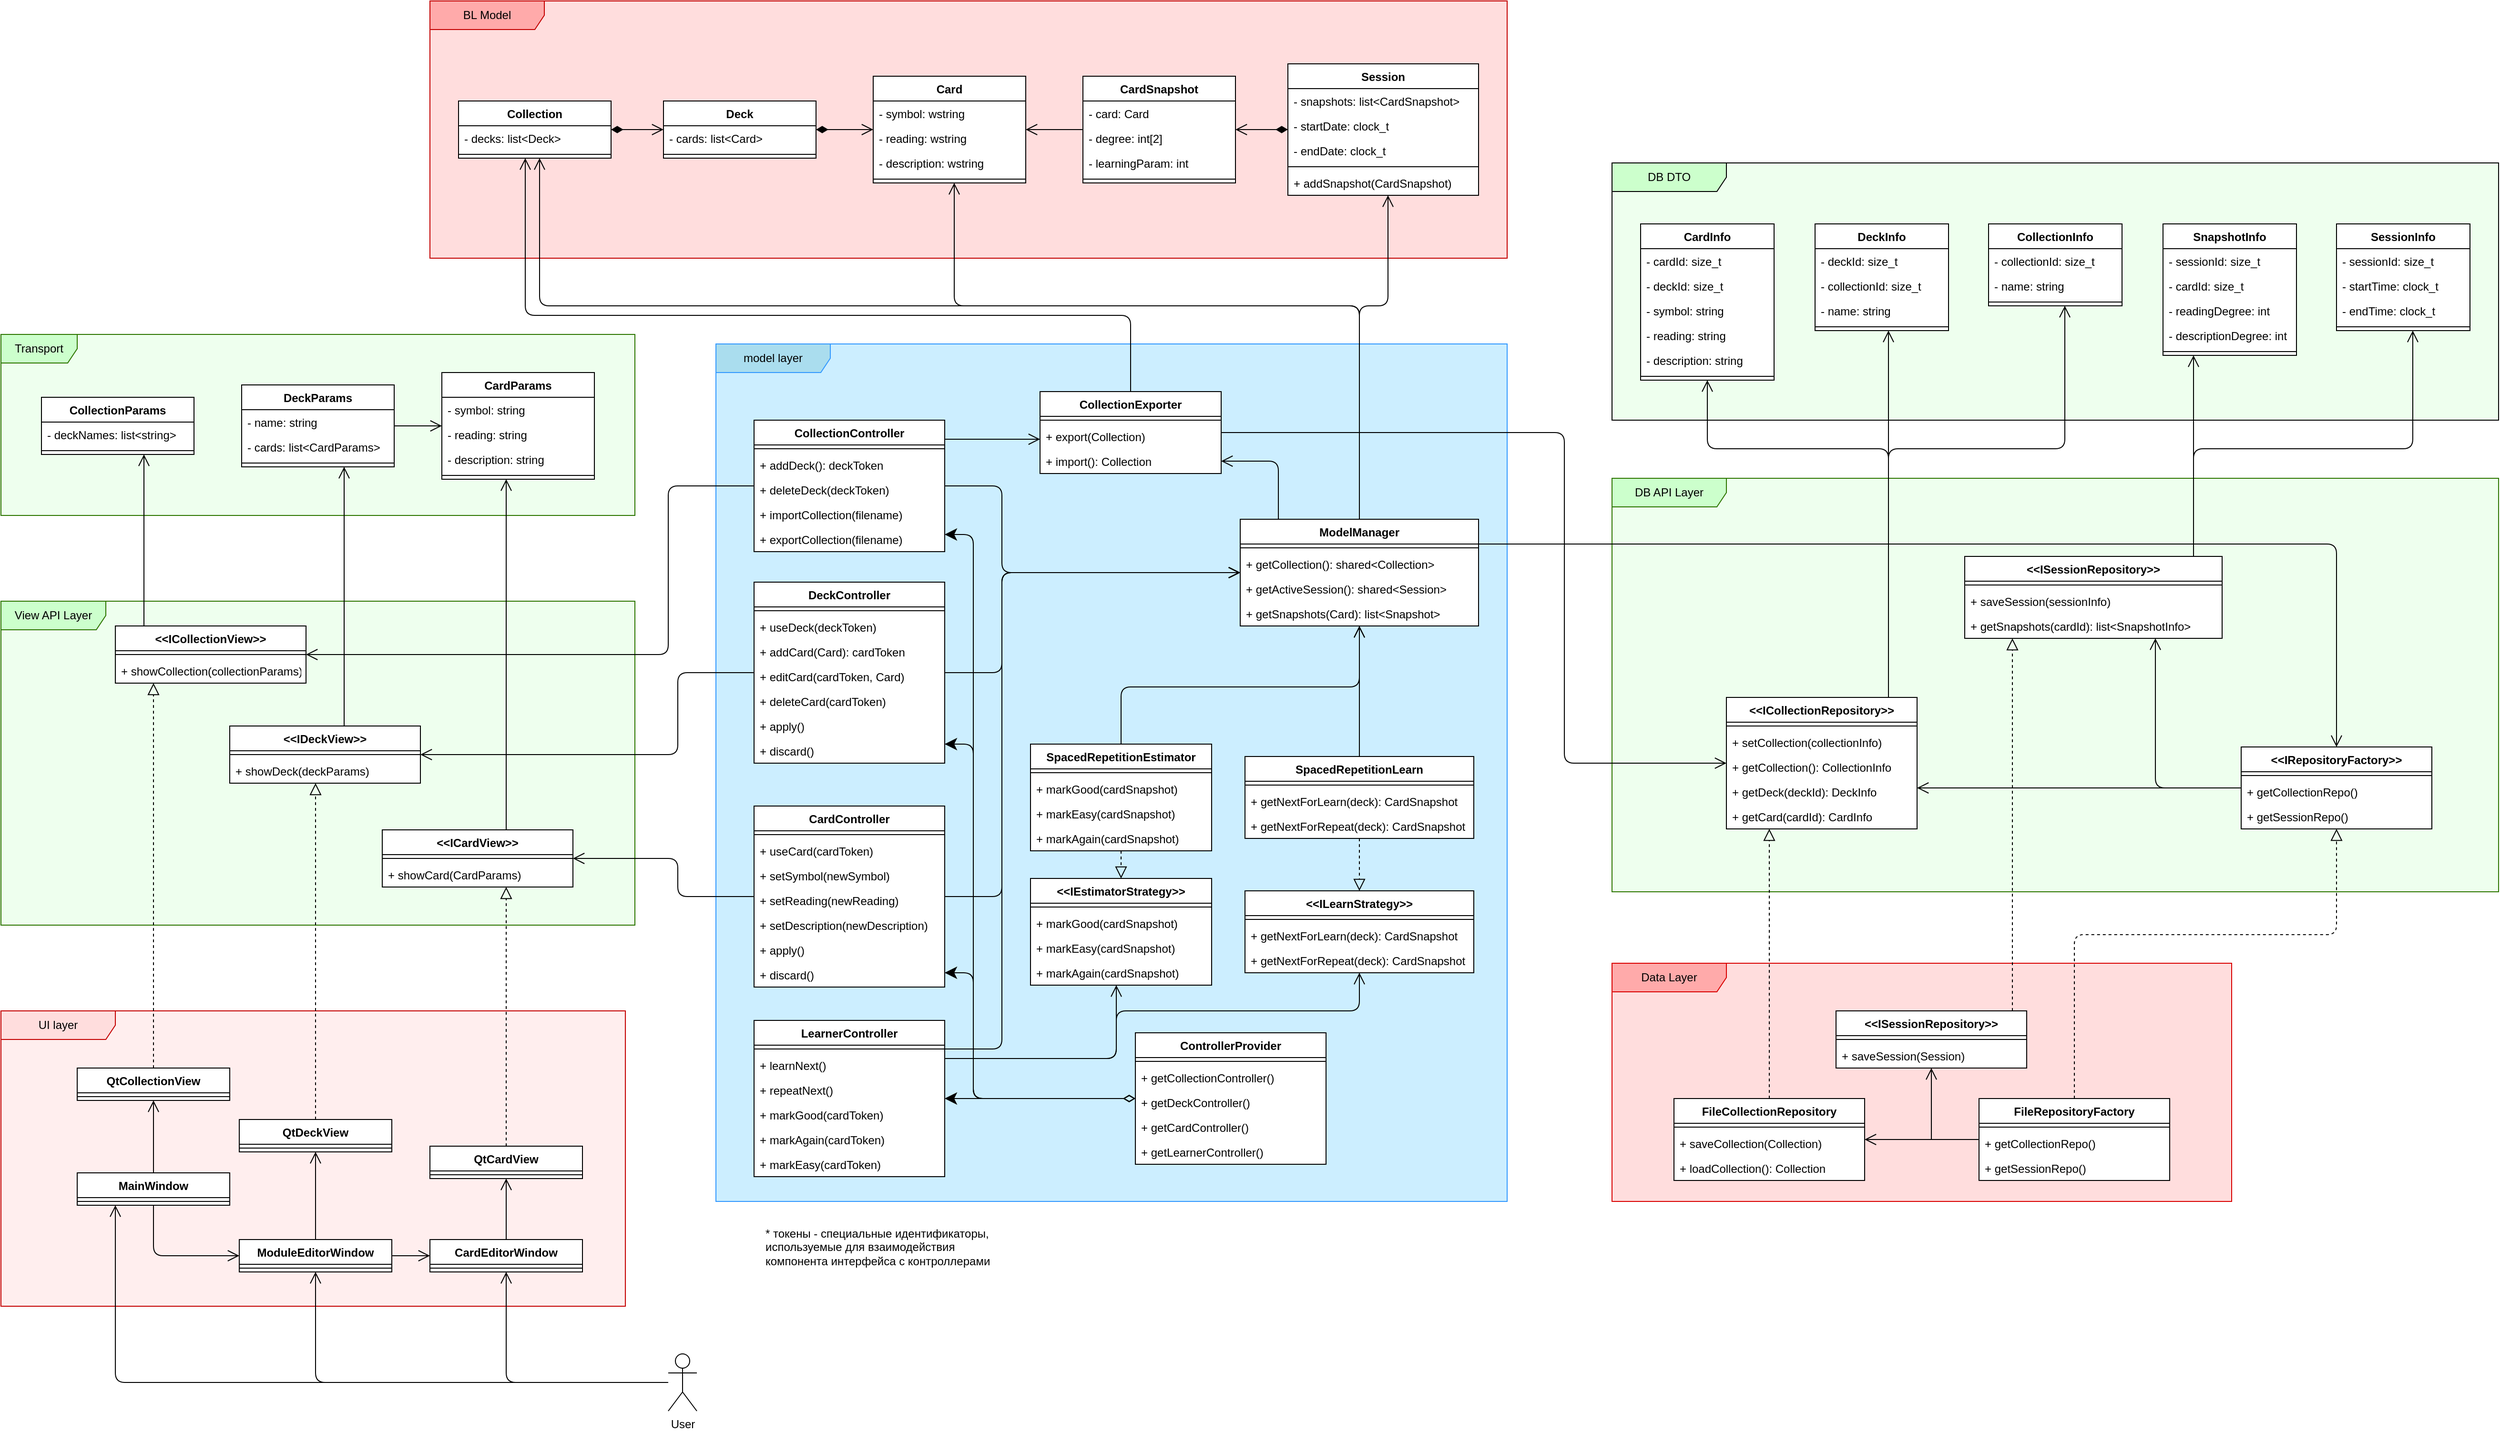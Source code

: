 <mxfile version="17.4.2" type="device" pages="2"><diagram id="HRdBjsZ0RNtiuNRkzTV8" name="Page-1"><mxGraphModel dx="2222" dy="1680" grid="1" gridSize="10" guides="1" tooltips="1" connect="1" arrows="1" fold="1" page="0" pageScale="1" pageWidth="827" pageHeight="1169" math="0" shadow="0"><root><mxCell id="0"/><mxCell id="1" parent="0"/><mxCell id="236" value="View API Layer" style="shape=umlFrame;whiteSpace=wrap;html=1;width=110;height=30;fillColor=#CCFFCC;fontColor=default;strokeColor=#2D7600;swimlaneFillColor=#EEFFEE;" parent="1" vertex="1"><mxGeometry x="-500" y="50" width="665" height="340" as="geometry"/></mxCell><mxCell id="235" value="BL Model" style="shape=umlFrame;whiteSpace=wrap;html=1;width=120;height=30;fillColor=#FFAAAA;fontColor=default;strokeColor=#C40000;swimlaneFillColor=#FFDDDD;container=1;collapsible=0;recursiveResize=0;expand=0;" parent="1" vertex="1"><mxGeometry x="-50" y="-580" width="1130" height="270" as="geometry"/></mxCell><mxCell id="8" value="Collection" style="swimlane;fontStyle=1;align=center;verticalAlign=top;childLayout=stackLayout;horizontal=1;startSize=26;horizontalStack=0;resizeParent=1;resizeParentMax=0;resizeLast=0;collapsible=1;marginBottom=0;swimlaneFillColor=default;" parent="235" vertex="1"><mxGeometry x="30" y="105" width="160" height="60" as="geometry"/></mxCell><mxCell id="17" value="- decks: list&lt;Deck&gt;" style="text;strokeColor=none;fillColor=none;align=left;verticalAlign=top;spacingLeft=4;spacingRight=4;overflow=hidden;rotatable=0;points=[[0,0.5],[1,0.5]];portConstraint=eastwest;" parent="8" vertex="1"><mxGeometry y="26" width="160" height="26" as="geometry"/></mxCell><mxCell id="9" value="" style="line;strokeWidth=1;fillColor=none;align=left;verticalAlign=middle;spacingTop=-1;spacingLeft=3;spacingRight=3;rotatable=0;labelPosition=right;points=[];portConstraint=eastwest;" parent="8" vertex="1"><mxGeometry y="52" width="160" height="8" as="geometry"/></mxCell><mxCell id="6" value="Deck" style="swimlane;fontStyle=1;align=center;verticalAlign=top;childLayout=stackLayout;horizontal=1;startSize=26;horizontalStack=0;resizeParent=1;resizeParentMax=0;resizeLast=0;collapsible=1;marginBottom=0;swimlaneFillColor=default;" parent="235" vertex="1"><mxGeometry x="245" y="105" width="160" height="60" as="geometry"/></mxCell><mxCell id="15" value="- cards: list&lt;Card&gt;" style="text;strokeColor=none;fillColor=none;align=left;verticalAlign=top;spacingLeft=4;spacingRight=4;overflow=hidden;rotatable=0;points=[[0,0.5],[1,0.5]];portConstraint=eastwest;" parent="6" vertex="1"><mxGeometry y="26" width="160" height="26" as="geometry"/></mxCell><mxCell id="7" value="" style="line;strokeWidth=1;fillColor=none;align=left;verticalAlign=middle;spacingTop=-1;spacingLeft=3;spacingRight=3;rotatable=0;labelPosition=right;points=[];portConstraint=eastwest;" parent="6" vertex="1"><mxGeometry y="52" width="160" height="8" as="geometry"/></mxCell><mxCell id="2" value="Card" style="swimlane;fontStyle=1;align=center;verticalAlign=top;childLayout=stackLayout;horizontal=1;startSize=26;horizontalStack=0;resizeParent=1;resizeParentMax=0;resizeLast=0;collapsible=1;marginBottom=0;swimlaneFillColor=default;" parent="235" vertex="1"><mxGeometry x="465" y="79" width="160" height="112" as="geometry"/></mxCell><mxCell id="12" value="- symbol: wstring" style="text;strokeColor=none;fillColor=none;align=left;verticalAlign=top;spacingLeft=4;spacingRight=4;overflow=hidden;rotatable=0;points=[[0,0.5],[1,0.5]];portConstraint=eastwest;" parent="2" vertex="1"><mxGeometry y="26" width="160" height="26" as="geometry"/></mxCell><mxCell id="13" value="- reading: wstring" style="text;strokeColor=none;fillColor=none;align=left;verticalAlign=top;spacingLeft=4;spacingRight=4;overflow=hidden;rotatable=0;points=[[0,0.5],[1,0.5]];portConstraint=eastwest;" parent="2" vertex="1"><mxGeometry y="52" width="160" height="26" as="geometry"/></mxCell><mxCell id="14" value="- description: wstring" style="text;strokeColor=none;fillColor=none;align=left;verticalAlign=top;spacingLeft=4;spacingRight=4;overflow=hidden;rotatable=0;points=[[0,0.5],[1,0.5]];portConstraint=eastwest;" parent="2" vertex="1"><mxGeometry y="78" width="160" height="26" as="geometry"/></mxCell><mxCell id="4" value="" style="line;strokeWidth=1;fillColor=none;align=left;verticalAlign=middle;spacingTop=-1;spacingLeft=3;spacingRight=3;rotatable=0;labelPosition=right;points=[];portConstraint=eastwest;" parent="2" vertex="1"><mxGeometry y="104" width="160" height="8" as="geometry"/></mxCell><mxCell id="19" value="CardSnapshot" style="swimlane;fontStyle=1;align=center;verticalAlign=top;childLayout=stackLayout;horizontal=1;startSize=26;horizontalStack=0;resizeParent=1;resizeParentMax=0;resizeLast=0;collapsible=1;marginBottom=0;swimlaneFillColor=default;" parent="235" vertex="1"><mxGeometry x="685" y="79" width="160" height="112" as="geometry"/></mxCell><mxCell id="21" value="- card: Card" style="text;strokeColor=none;fillColor=none;align=left;verticalAlign=top;spacingLeft=4;spacingRight=4;overflow=hidden;rotatable=0;points=[[0,0.5],[1,0.5]];portConstraint=eastwest;" parent="19" vertex="1"><mxGeometry y="26" width="160" height="26" as="geometry"/></mxCell><mxCell id="156" value="- degree: int[2]" style="text;strokeColor=none;fillColor=none;align=left;verticalAlign=top;spacingLeft=4;spacingRight=4;overflow=hidden;rotatable=0;points=[[0,0.5],[1,0.5]];portConstraint=eastwest;" parent="19" vertex="1"><mxGeometry y="52" width="160" height="26" as="geometry"/></mxCell><mxCell id="157" value="- learningParam: int" style="text;strokeColor=none;fillColor=none;align=left;verticalAlign=top;spacingLeft=4;spacingRight=4;overflow=hidden;rotatable=0;points=[[0,0.5],[1,0.5]];portConstraint=eastwest;" parent="19" vertex="1"><mxGeometry y="78" width="160" height="26" as="geometry"/></mxCell><mxCell id="20" value="" style="line;strokeWidth=1;fillColor=none;align=left;verticalAlign=middle;spacingTop=-1;spacingLeft=3;spacingRight=3;rotatable=0;labelPosition=right;points=[];portConstraint=eastwest;" parent="19" vertex="1"><mxGeometry y="104" width="160" height="8" as="geometry"/></mxCell><mxCell id="10" value="Session" style="swimlane;fontStyle=1;align=center;verticalAlign=top;childLayout=stackLayout;horizontal=1;startSize=26;horizontalStack=0;resizeParent=1;resizeParentMax=0;resizeLast=0;collapsible=1;marginBottom=0;swimlaneFillColor=default;" parent="235" vertex="1"><mxGeometry x="900" y="66" width="200" height="138" as="geometry"/></mxCell><mxCell id="23" value="- snapshots: list&lt;CardSnapshot&gt;" style="text;strokeColor=none;fillColor=none;align=left;verticalAlign=top;spacingLeft=4;spacingRight=4;overflow=hidden;rotatable=0;points=[[0,0.5],[1,0.5]];portConstraint=eastwest;" parent="10" vertex="1"><mxGeometry y="26" width="200" height="26" as="geometry"/></mxCell><mxCell id="25" value="- startDate: clock_t" style="text;strokeColor=none;fillColor=none;align=left;verticalAlign=top;spacingLeft=4;spacingRight=4;overflow=hidden;rotatable=0;points=[[0,0.5],[1,0.5]];portConstraint=eastwest;" parent="10" vertex="1"><mxGeometry y="52" width="200" height="26" as="geometry"/></mxCell><mxCell id="26" value="- endDate: clock_t" style="text;strokeColor=none;fillColor=none;align=left;verticalAlign=top;spacingLeft=4;spacingRight=4;overflow=hidden;rotatable=0;points=[[0,0.5],[1,0.5]];portConstraint=eastwest;" parent="10" vertex="1"><mxGeometry y="78" width="200" height="26" as="geometry"/></mxCell><mxCell id="11" value="" style="line;strokeWidth=1;fillColor=none;align=left;verticalAlign=middle;spacingTop=-1;spacingLeft=3;spacingRight=3;rotatable=0;labelPosition=right;points=[];portConstraint=eastwest;" parent="10" vertex="1"><mxGeometry y="104" width="200" height="8" as="geometry"/></mxCell><mxCell id="44" value="+ addSnapshot(CardSnapshot)" style="text;strokeColor=none;fillColor=none;align=left;verticalAlign=top;spacingLeft=4;spacingRight=4;overflow=hidden;rotatable=0;points=[[0,0.5],[1,0.5]];portConstraint=eastwest;" parent="10" vertex="1"><mxGeometry y="112" width="200" height="26" as="geometry"/></mxCell><mxCell id="18" style="edgeStyle=orthogonalEdgeStyle;rounded=0;html=1;startArrow=diamondThin;startFill=1;endArrow=open;endFill=0;startSize=10;endSize=10;" parent="235" source="8" target="6" edge="1"><mxGeometry relative="1" as="geometry"/></mxCell><mxCell id="16" style="edgeStyle=orthogonalEdgeStyle;html=1;rounded=0;endSize=10;startSize=10;startArrow=diamondThin;startFill=1;endArrow=open;endFill=0;" parent="235" source="6" target="2" edge="1"><mxGeometry relative="1" as="geometry"/></mxCell><mxCell id="22" style="edgeStyle=orthogonalEdgeStyle;rounded=0;html=1;startArrow=none;startFill=0;endArrow=open;endFill=0;startSize=10;endSize=10;" parent="235" source="19" target="2" edge="1"><mxGeometry relative="1" as="geometry"/></mxCell><mxCell id="24" style="edgeStyle=orthogonalEdgeStyle;rounded=0;html=1;startArrow=diamondThin;startFill=1;endArrow=open;endFill=0;startSize=10;endSize=10;" parent="235" source="10" target="19" edge="1"><mxGeometry relative="1" as="geometry"/></mxCell><mxCell id="234" value="DB API Layer" style="shape=umlFrame;whiteSpace=wrap;html=1;width=120;height=30;fillColor=#CCFFCC;fontColor=#000000;strokeColor=#2D7600;labelBackgroundColor=none;container=0;swimlaneFillColor=#EEFFEE;" parent="1" vertex="1"><mxGeometry x="1190" y="-79" width="930" height="434" as="geometry"/></mxCell><mxCell id="27" value="&lt;&lt;ICollectionRepository&gt;&gt;" style="swimlane;fontStyle=1;align=center;verticalAlign=top;childLayout=stackLayout;horizontal=1;startSize=26;horizontalStack=0;resizeParent=1;resizeParentMax=0;resizeLast=0;collapsible=1;marginBottom=0;swimlaneFillColor=default;" parent="234" vertex="1"><mxGeometry x="120" y="230" width="200" height="138" as="geometry"/></mxCell><mxCell id="29" value="" style="line;strokeWidth=1;fillColor=none;align=left;verticalAlign=middle;spacingTop=-1;spacingLeft=3;spacingRight=3;rotatable=0;labelPosition=right;points=[];portConstraint=eastwest;" parent="27" vertex="1"><mxGeometry y="26" width="200" height="8" as="geometry"/></mxCell><mxCell id="30" value="+ setCollection(collectionInfo)" style="text;strokeColor=none;fillColor=none;align=left;verticalAlign=top;spacingLeft=4;spacingRight=4;overflow=hidden;rotatable=0;points=[[0,0.5],[1,0.5]];portConstraint=eastwest;" parent="27" vertex="1"><mxGeometry y="34" width="200" height="26" as="geometry"/></mxCell><mxCell id="217" value="+ getCollection(): CollectionInfo" style="text;strokeColor=none;fillColor=none;align=left;verticalAlign=top;spacingLeft=4;spacingRight=4;overflow=hidden;rotatable=0;points=[[0,0.5],[1,0.5]];portConstraint=eastwest;" parent="27" vertex="1"><mxGeometry y="60" width="200" height="26" as="geometry"/></mxCell><mxCell id="212" value="+ getDeck(deckId): DeckInfo" style="text;strokeColor=none;fillColor=none;align=left;verticalAlign=top;spacingLeft=4;spacingRight=4;overflow=hidden;rotatable=0;points=[[0,0.5],[1,0.5]];portConstraint=eastwest;" parent="27" vertex="1"><mxGeometry y="86" width="200" height="26" as="geometry"/></mxCell><mxCell id="344" value="+ getCard(cardId): CardInfo" style="text;strokeColor=none;fillColor=none;align=left;verticalAlign=top;spacingLeft=4;spacingRight=4;overflow=hidden;rotatable=0;points=[[0,0.5],[1,0.5]];portConstraint=eastwest;" parent="27" vertex="1"><mxGeometry y="112" width="200" height="26" as="geometry"/></mxCell><mxCell id="33" value="&lt;&lt;ISessionRepository&gt;&gt;" style="swimlane;fontStyle=1;align=center;verticalAlign=top;childLayout=stackLayout;horizontal=1;startSize=26;horizontalStack=0;resizeParent=1;resizeParentMax=0;resizeLast=0;collapsible=1;marginBottom=0;swimlaneFillColor=default;" parent="234" vertex="1"><mxGeometry x="370" y="82" width="270" height="86" as="geometry"/></mxCell><mxCell id="34" value="" style="line;strokeWidth=1;fillColor=none;align=left;verticalAlign=middle;spacingTop=-1;spacingLeft=3;spacingRight=3;rotatable=0;labelPosition=right;points=[];portConstraint=eastwest;" parent="33" vertex="1"><mxGeometry y="26" width="270" height="8" as="geometry"/></mxCell><mxCell id="35" value="+ saveSession(sessionInfo)" style="text;strokeColor=none;fillColor=none;align=left;verticalAlign=top;spacingLeft=4;spacingRight=4;overflow=hidden;rotatable=0;points=[[0,0.5],[1,0.5]];portConstraint=eastwest;" parent="33" vertex="1"><mxGeometry y="34" width="270" height="26" as="geometry"/></mxCell><mxCell id="178" value="+ getSnapshots(cardId): list&lt;SnapshotInfo&gt;" style="text;strokeColor=none;fillColor=none;align=left;verticalAlign=top;spacingLeft=4;spacingRight=4;overflow=hidden;rotatable=0;points=[[0,0.5],[1,0.5]];portConstraint=eastwest;" parent="33" vertex="1"><mxGeometry y="60" width="270" height="26" as="geometry"/></mxCell><mxCell id="38" value="&lt;&lt;IRepositoryFactory&gt;&gt;" style="swimlane;fontStyle=1;align=center;verticalAlign=top;childLayout=stackLayout;horizontal=1;startSize=26;horizontalStack=0;resizeParent=1;resizeParentMax=0;resizeLast=0;collapsible=1;marginBottom=0;swimlaneFillColor=default;" parent="234" vertex="1"><mxGeometry x="660" y="282" width="200" height="86" as="geometry"/></mxCell><mxCell id="39" value="" style="line;strokeWidth=1;fillColor=none;align=left;verticalAlign=middle;spacingTop=-1;spacingLeft=3;spacingRight=3;rotatable=0;labelPosition=right;points=[];portConstraint=eastwest;" parent="38" vertex="1"><mxGeometry y="26" width="200" height="8" as="geometry"/></mxCell><mxCell id="40" value="+ getCollectionRepo()" style="text;strokeColor=none;fillColor=none;align=left;verticalAlign=top;spacingLeft=4;spacingRight=4;overflow=hidden;rotatable=0;points=[[0,0.5],[1,0.5]];portConstraint=eastwest;" parent="38" vertex="1"><mxGeometry y="34" width="200" height="26" as="geometry"/></mxCell><mxCell id="41" value="+ getSessionRepo()" style="text;strokeColor=none;fillColor=none;align=left;verticalAlign=top;spacingLeft=4;spacingRight=4;overflow=hidden;rotatable=0;points=[[0,0.5],[1,0.5]];portConstraint=eastwest;" parent="38" vertex="1"><mxGeometry y="60" width="200" height="26" as="geometry"/></mxCell><mxCell id="227" style="edgeStyle=orthogonalEdgeStyle;html=1;rounded=0;endArrow=open;endFill=0;endSize=10;startSize=10;" parent="234" source="38" target="27" edge="1"><mxGeometry relative="1" as="geometry"><Array as="points"><mxPoint x="350" y="325"/><mxPoint x="350" y="325"/></Array></mxGeometry></mxCell><mxCell id="228" style="edgeStyle=orthogonalEdgeStyle;rounded=1;html=1;endArrow=open;endFill=0;startSize=10;endSize=10;" parent="234" source="38" target="33" edge="1"><mxGeometry relative="1" as="geometry"><Array as="points"><mxPoint x="570" y="325"/></Array></mxGeometry></mxCell><mxCell id="179" value="DB DTO" style="shape=umlFrame;whiteSpace=wrap;html=1;width=120;height=30;fillColor=#CCFFCC;fontColor=#000000;strokeColor=default;container=0;shadow=0;gradientColor=none;swimlaneFillColor=#EEFFEE;" parent="1" vertex="1"><mxGeometry x="1190" y="-410" width="930" height="270" as="geometry"><mxRectangle x="1200" y="-520" width="80" height="20" as="alternateBounds"/></mxGeometry></mxCell><mxCell id="180" value="CardInfo" style="swimlane;fontStyle=1;align=center;verticalAlign=top;childLayout=stackLayout;horizontal=1;startSize=26;horizontalStack=0;resizeParent=1;resizeParentMax=0;resizeLast=0;collapsible=1;marginBottom=0;swimlaneFillColor=default;" parent="179" vertex="1"><mxGeometry x="30" y="64" width="140" height="164" as="geometry"/></mxCell><mxCell id="181" value="- cardId: size_t" style="text;strokeColor=none;fillColor=none;align=left;verticalAlign=top;spacingLeft=4;spacingRight=4;overflow=hidden;rotatable=0;points=[[0,0.5],[1,0.5]];portConstraint=eastwest;" parent="180" vertex="1"><mxGeometry y="26" width="140" height="26" as="geometry"/></mxCell><mxCell id="187" value="- deckId: size_t" style="text;strokeColor=none;fillColor=none;align=left;verticalAlign=top;spacingLeft=4;spacingRight=4;overflow=hidden;rotatable=0;points=[[0,0.5],[1,0.5]];portConstraint=eastwest;" parent="180" vertex="1"><mxGeometry y="52" width="140" height="26" as="geometry"/></mxCell><mxCell id="182" value="- symbol: string" style="text;strokeColor=none;fillColor=none;align=left;verticalAlign=top;spacingLeft=4;spacingRight=4;overflow=hidden;rotatable=0;points=[[0,0.5],[1,0.5]];portConstraint=eastwest;" parent="180" vertex="1"><mxGeometry y="78" width="140" height="26" as="geometry"/></mxCell><mxCell id="183" value="- reading: string" style="text;strokeColor=none;fillColor=none;align=left;verticalAlign=top;spacingLeft=4;spacingRight=4;overflow=hidden;rotatable=0;points=[[0,0.5],[1,0.5]];portConstraint=eastwest;" parent="180" vertex="1"><mxGeometry y="104" width="140" height="26" as="geometry"/></mxCell><mxCell id="186" value="- description: string" style="text;strokeColor=none;fillColor=none;align=left;verticalAlign=top;spacingLeft=4;spacingRight=4;overflow=hidden;rotatable=0;points=[[0,0.5],[1,0.5]];portConstraint=eastwest;" parent="180" vertex="1"><mxGeometry y="130" width="140" height="26" as="geometry"/></mxCell><mxCell id="184" value="" style="line;strokeWidth=1;fillColor=none;align=left;verticalAlign=middle;spacingTop=-1;spacingLeft=3;spacingRight=3;rotatable=0;labelPosition=right;points=[];portConstraint=eastwest;" parent="180" vertex="1"><mxGeometry y="156" width="140" height="8" as="geometry"/></mxCell><mxCell id="188" value="DeckInfo" style="swimlane;fontStyle=1;align=center;verticalAlign=top;childLayout=stackLayout;horizontal=1;startSize=26;horizontalStack=0;resizeParent=1;resizeParentMax=0;resizeLast=0;collapsible=1;marginBottom=0;swimlaneFillColor=default;" parent="179" vertex="1"><mxGeometry x="213" y="64" width="140" height="112" as="geometry"/></mxCell><mxCell id="190" value="- deckId: size_t" style="text;strokeColor=none;fillColor=none;align=left;verticalAlign=top;spacingLeft=4;spacingRight=4;overflow=hidden;rotatable=0;points=[[0,0.5],[1,0.5]];portConstraint=eastwest;" parent="188" vertex="1"><mxGeometry y="26" width="140" height="26" as="geometry"/></mxCell><mxCell id="199" value="- collectionId: size_t" style="text;strokeColor=none;fillColor=none;align=left;verticalAlign=top;spacingLeft=4;spacingRight=4;overflow=hidden;rotatable=0;points=[[0,0.5],[1,0.5]];portConstraint=eastwest;" parent="188" vertex="1"><mxGeometry y="52" width="140" height="26" as="geometry"/></mxCell><mxCell id="191" value="- name: string" style="text;strokeColor=none;fillColor=none;align=left;verticalAlign=top;spacingLeft=4;spacingRight=4;overflow=hidden;rotatable=0;points=[[0,0.5],[1,0.5]];portConstraint=eastwest;" parent="188" vertex="1"><mxGeometry y="78" width="140" height="26" as="geometry"/></mxCell><mxCell id="194" value="" style="line;strokeWidth=1;fillColor=none;align=left;verticalAlign=middle;spacingTop=-1;spacingLeft=3;spacingRight=3;rotatable=0;labelPosition=right;points=[];portConstraint=eastwest;" parent="188" vertex="1"><mxGeometry y="104" width="140" height="8" as="geometry"/></mxCell><mxCell id="195" value="CollectionInfo" style="swimlane;fontStyle=1;align=center;verticalAlign=top;childLayout=stackLayout;horizontal=1;startSize=26;horizontalStack=0;resizeParent=1;resizeParentMax=0;resizeLast=0;collapsible=1;marginBottom=0;swimlaneFillColor=default;" parent="179" vertex="1"><mxGeometry x="395" y="64" width="140" height="86" as="geometry"/></mxCell><mxCell id="196" value="- collectionId: size_t" style="text;strokeColor=none;fillColor=none;align=left;verticalAlign=top;spacingLeft=4;spacingRight=4;overflow=hidden;rotatable=0;points=[[0,0.5],[1,0.5]];portConstraint=eastwest;" parent="195" vertex="1"><mxGeometry y="26" width="140" height="26" as="geometry"/></mxCell><mxCell id="197" value="- name: string" style="text;strokeColor=none;fillColor=none;align=left;verticalAlign=top;spacingLeft=4;spacingRight=4;overflow=hidden;rotatable=0;points=[[0,0.5],[1,0.5]];portConstraint=eastwest;" parent="195" vertex="1"><mxGeometry y="52" width="140" height="26" as="geometry"/></mxCell><mxCell id="198" value="" style="line;strokeWidth=1;fillColor=none;align=left;verticalAlign=middle;spacingTop=-1;spacingLeft=3;spacingRight=3;rotatable=0;labelPosition=right;points=[];portConstraint=eastwest;" parent="195" vertex="1"><mxGeometry y="78" width="140" height="8" as="geometry"/></mxCell><mxCell id="200" value="SessionInfo" style="swimlane;fontStyle=1;align=center;verticalAlign=top;childLayout=stackLayout;horizontal=1;startSize=26;horizontalStack=0;resizeParent=1;resizeParentMax=0;resizeLast=0;collapsible=1;marginBottom=0;swimlaneFillColor=default;" parent="179" vertex="1"><mxGeometry x="760" y="64" width="140" height="112" as="geometry"/></mxCell><mxCell id="201" value="- sessionId: size_t" style="text;strokeColor=none;fillColor=none;align=left;verticalAlign=top;spacingLeft=4;spacingRight=4;overflow=hidden;rotatable=0;points=[[0,0.5],[1,0.5]];portConstraint=eastwest;" parent="200" vertex="1"><mxGeometry y="26" width="140" height="26" as="geometry"/></mxCell><mxCell id="202" value="- startTime: clock_t" style="text;strokeColor=none;fillColor=none;align=left;verticalAlign=top;spacingLeft=4;spacingRight=4;overflow=hidden;rotatable=0;points=[[0,0.5],[1,0.5]];portConstraint=eastwest;" parent="200" vertex="1"><mxGeometry y="52" width="140" height="26" as="geometry"/></mxCell><mxCell id="203" value="- endTime: clock_t" style="text;strokeColor=none;fillColor=none;align=left;verticalAlign=top;spacingLeft=4;spacingRight=4;overflow=hidden;rotatable=0;points=[[0,0.5],[1,0.5]];portConstraint=eastwest;" parent="200" vertex="1"><mxGeometry y="78" width="140" height="26" as="geometry"/></mxCell><mxCell id="204" value="" style="line;strokeWidth=1;fillColor=none;align=left;verticalAlign=middle;spacingTop=-1;spacingLeft=3;spacingRight=3;rotatable=0;labelPosition=right;points=[];portConstraint=eastwest;" parent="200" vertex="1"><mxGeometry y="104" width="140" height="8" as="geometry"/></mxCell><mxCell id="205" value="SnapshotInfo" style="swimlane;fontStyle=1;align=center;verticalAlign=top;childLayout=stackLayout;horizontal=1;startSize=26;horizontalStack=0;resizeParent=1;resizeParentMax=0;resizeLast=0;collapsible=1;marginBottom=0;swimlaneFillColor=default;" parent="179" vertex="1"><mxGeometry x="578" y="64" width="140" height="138" as="geometry"/></mxCell><mxCell id="206" value="- sessionId: size_t" style="text;strokeColor=none;fillColor=none;align=left;verticalAlign=top;spacingLeft=4;spacingRight=4;overflow=hidden;rotatable=0;points=[[0,0.5],[1,0.5]];portConstraint=eastwest;" parent="205" vertex="1"><mxGeometry y="26" width="140" height="26" as="geometry"/></mxCell><mxCell id="207" value="- cardId: size_t" style="text;strokeColor=none;fillColor=none;align=left;verticalAlign=top;spacingLeft=4;spacingRight=4;overflow=hidden;rotatable=0;points=[[0,0.5],[1,0.5]];portConstraint=eastwest;" parent="205" vertex="1"><mxGeometry y="52" width="140" height="26" as="geometry"/></mxCell><mxCell id="210" value="- readingDegree: int" style="text;strokeColor=none;fillColor=none;align=left;verticalAlign=top;spacingLeft=4;spacingRight=4;overflow=hidden;rotatable=0;points=[[0,0.5],[1,0.5]];portConstraint=eastwest;" parent="205" vertex="1"><mxGeometry y="78" width="140" height="26" as="geometry"/></mxCell><mxCell id="211" value="- descriptionDegree: int" style="text;strokeColor=none;fillColor=none;align=left;verticalAlign=top;spacingLeft=4;spacingRight=4;overflow=hidden;rotatable=0;points=[[0,0.5],[1,0.5]];portConstraint=eastwest;" parent="205" vertex="1"><mxGeometry y="104" width="140" height="26" as="geometry"/></mxCell><mxCell id="209" value="" style="line;strokeWidth=1;fillColor=none;align=left;verticalAlign=middle;spacingTop=-1;spacingLeft=3;spacingRight=3;rotatable=0;labelPosition=right;points=[];portConstraint=eastwest;" parent="205" vertex="1"><mxGeometry y="130" width="140" height="8" as="geometry"/></mxCell><mxCell id="56" value="model layer" style="shape=umlFrame;whiteSpace=wrap;html=1;width=120;height=30;fillColor=#AADDEE;fontColor=default;strokeColor=#3399FF;swimlaneFillColor=#CCEEFF;" parent="1" vertex="1"><mxGeometry x="250" y="-220" width="830" height="900" as="geometry"/></mxCell><mxCell id="97" value="Transport" style="shape=umlFrame;whiteSpace=wrap;html=1;width=80;height=30;fillColor=#CCFFCC;fontColor=default;strokeColor=#2D7600;swimlaneFillColor=#EEFFEE;container=1;" parent="1" vertex="1"><mxGeometry x="-500" y="-230" width="665" height="190" as="geometry"><mxRectangle x="-950" y="-230" width="80" height="20" as="alternateBounds"/></mxGeometry></mxCell><mxCell id="98" value="DeckParams" style="swimlane;fontStyle=1;align=center;verticalAlign=top;childLayout=stackLayout;horizontal=1;startSize=26;horizontalStack=0;resizeParent=1;resizeParentMax=0;resizeLast=0;collapsible=1;marginBottom=0;swimlaneFillColor=default;" parent="97" vertex="1"><mxGeometry x="252.5" y="53" width="160" height="86" as="geometry"/></mxCell><mxCell id="113" value="- name: string" style="text;strokeColor=none;fillColor=none;align=left;verticalAlign=top;spacingLeft=4;spacingRight=4;overflow=hidden;rotatable=0;points=[[0,0.5],[1,0.5]];portConstraint=eastwest;" parent="98" vertex="1"><mxGeometry y="26" width="160" height="26" as="geometry"/></mxCell><mxCell id="99" value="- cards: list&lt;CardParams&gt;" style="text;strokeColor=none;fillColor=none;align=left;verticalAlign=top;spacingLeft=4;spacingRight=4;overflow=hidden;rotatable=0;points=[[0,0.5],[1,0.5]];portConstraint=eastwest;" parent="98" vertex="1"><mxGeometry y="52" width="160" height="26" as="geometry"/></mxCell><mxCell id="100" value="" style="line;strokeWidth=1;fillColor=none;align=left;verticalAlign=middle;spacingTop=-1;spacingLeft=3;spacingRight=3;rotatable=0;labelPosition=right;points=[];portConstraint=eastwest;" parent="98" vertex="1"><mxGeometry y="78" width="160" height="8" as="geometry"/></mxCell><mxCell id="103" value="CardParams" style="swimlane;fontStyle=1;align=center;verticalAlign=top;childLayout=stackLayout;horizontal=1;startSize=26;horizontalStack=0;resizeParent=1;resizeParentMax=0;resizeLast=0;collapsible=1;marginBottom=0;swimlaneFillColor=default;" parent="97" vertex="1"><mxGeometry x="462.5" y="40" width="160" height="112" as="geometry"/></mxCell><mxCell id="104" value="- symbol: string" style="text;strokeColor=none;fillColor=none;align=left;verticalAlign=top;spacingLeft=4;spacingRight=4;overflow=hidden;rotatable=0;points=[[0,0.5],[1,0.5]];portConstraint=eastwest;" parent="103" vertex="1"><mxGeometry y="26" width="160" height="26" as="geometry"/></mxCell><mxCell id="106" value="- reading: string" style="text;strokeColor=none;fillColor=none;align=left;verticalAlign=top;spacingLeft=4;spacingRight=4;overflow=hidden;rotatable=0;points=[[0,0.5],[1,0.5]];portConstraint=eastwest;" parent="103" vertex="1"><mxGeometry y="52" width="160" height="26" as="geometry"/></mxCell><mxCell id="107" value="- description: string" style="text;strokeColor=none;fillColor=none;align=left;verticalAlign=top;spacingLeft=4;spacingRight=4;overflow=hidden;rotatable=0;points=[[0,0.5],[1,0.5]];portConstraint=eastwest;" parent="103" vertex="1"><mxGeometry y="78" width="160" height="26" as="geometry"/></mxCell><mxCell id="105" value="" style="line;strokeWidth=1;fillColor=none;align=left;verticalAlign=middle;spacingTop=-1;spacingLeft=3;spacingRight=3;rotatable=0;labelPosition=right;points=[];portConstraint=eastwest;" parent="103" vertex="1"><mxGeometry y="104" width="160" height="8" as="geometry"/></mxCell><mxCell id="109" style="edgeStyle=orthogonalEdgeStyle;rounded=0;html=1;fontColor=default;endArrow=open;endFill=0;endSize=10;startSize=10;" parent="97" source="98" target="103" edge="1"><mxGeometry relative="1" as="geometry"><Array as="points"><mxPoint x="432.5" y="96"/><mxPoint x="432.5" y="96"/></Array></mxGeometry></mxCell><mxCell id="110" value="CollectionParams" style="swimlane;fontStyle=1;align=center;verticalAlign=top;childLayout=stackLayout;horizontal=1;startSize=26;horizontalStack=0;resizeParent=1;resizeParentMax=0;resizeLast=0;collapsible=1;marginBottom=0;swimlaneFillColor=default;" parent="97" vertex="1"><mxGeometry x="42.5" y="66" width="160" height="60" as="geometry"><mxRectangle x="-910" y="-166" width="130" height="26" as="alternateBounds"/></mxGeometry></mxCell><mxCell id="111" value="- deckNames: list&lt;string&gt;" style="text;strokeColor=none;fillColor=none;align=left;verticalAlign=top;spacingLeft=4;spacingRight=4;overflow=hidden;rotatable=0;points=[[0,0.5],[1,0.5]];portConstraint=eastwest;" parent="110" vertex="1"><mxGeometry y="26" width="160" height="26" as="geometry"/></mxCell><mxCell id="112" value="" style="line;strokeWidth=1;fillColor=none;align=left;verticalAlign=middle;spacingTop=-1;spacingLeft=3;spacingRight=3;rotatable=0;labelPosition=right;points=[];portConstraint=eastwest;" parent="110" vertex="1"><mxGeometry y="52" width="160" height="8" as="geometry"/></mxCell><mxCell id="57" value="Data Layer" style="shape=umlFrame;whiteSpace=wrap;html=1;width=120;height=30;fillColor=#FFAAAA;fontColor=default;strokeColor=#D90000;swimlaneFillColor=#FFDDDD;container=0;recursiveResize=0;" parent="1" vertex="1"><mxGeometry x="1190" y="430" width="650" height="250" as="geometry"/></mxCell><mxCell id="47" value="FileCollectionRepository" style="swimlane;fontStyle=1;align=center;verticalAlign=top;childLayout=stackLayout;horizontal=1;startSize=26;horizontalStack=0;resizeParent=1;resizeParentMax=0;resizeLast=0;collapsible=1;marginBottom=0;swimlaneFillColor=default;" parent="57" vertex="1"><mxGeometry x="65" y="142" width="200" height="86" as="geometry"/></mxCell><mxCell id="48" value="" style="line;strokeWidth=1;fillColor=none;align=left;verticalAlign=middle;spacingTop=-1;spacingLeft=3;spacingRight=3;rotatable=0;labelPosition=right;points=[];portConstraint=eastwest;" parent="47" vertex="1"><mxGeometry y="26" width="200" height="8" as="geometry"/></mxCell><mxCell id="49" value="+ saveCollection(Collection)" style="text;strokeColor=none;fillColor=none;align=left;verticalAlign=top;spacingLeft=4;spacingRight=4;overflow=hidden;rotatable=0;points=[[0,0.5],[1,0.5]];portConstraint=eastwest;" parent="47" vertex="1"><mxGeometry y="34" width="200" height="26" as="geometry"/></mxCell><mxCell id="50" value="+ loadCollection(): Collection" style="text;strokeColor=none;fillColor=none;align=left;verticalAlign=top;spacingLeft=4;spacingRight=4;overflow=hidden;rotatable=0;points=[[0,0.5],[1,0.5]];portConstraint=eastwest;" parent="47" vertex="1"><mxGeometry y="60" width="200" height="26" as="geometry"/></mxCell><mxCell id="64" style="edgeStyle=orthogonalEdgeStyle;rounded=0;html=1;startArrow=none;startFill=0;endArrow=open;endFill=0;startSize=10;endSize=10;" parent="57" source="59" target="47" edge="1"><mxGeometry relative="1" as="geometry"><Array as="points"><mxPoint x="275" y="185"/><mxPoint x="275" y="185"/></Array></mxGeometry></mxCell><mxCell id="65" style="edgeStyle=orthogonalEdgeStyle;rounded=0;html=1;startArrow=none;startFill=0;endArrow=open;endFill=0;startSize=10;endSize=10;" parent="57" source="59" target="53" edge="1"><mxGeometry relative="1" as="geometry"><Array as="points"><mxPoint x="335" y="185"/></Array><mxPoint x="295" y="109" as="targetPoint"/></mxGeometry></mxCell><mxCell id="59" value="FileRepositoryFactory" style="swimlane;fontStyle=1;align=center;verticalAlign=top;childLayout=stackLayout;horizontal=1;startSize=26;horizontalStack=0;resizeParent=1;resizeParentMax=0;resizeLast=0;collapsible=1;marginBottom=0;swimlaneFillColor=default;" parent="57" vertex="1"><mxGeometry x="385" y="142" width="200" height="86" as="geometry"/></mxCell><mxCell id="60" value="" style="line;strokeWidth=1;fillColor=none;align=left;verticalAlign=middle;spacingTop=-1;spacingLeft=3;spacingRight=3;rotatable=0;labelPosition=right;points=[];portConstraint=eastwest;" parent="59" vertex="1"><mxGeometry y="26" width="200" height="8" as="geometry"/></mxCell><mxCell id="61" value="+ getCollectionRepo()" style="text;strokeColor=none;fillColor=none;align=left;verticalAlign=top;spacingLeft=4;spacingRight=4;overflow=hidden;rotatable=0;points=[[0,0.5],[1,0.5]];portConstraint=eastwest;" parent="59" vertex="1"><mxGeometry y="34" width="200" height="26" as="geometry"/></mxCell><mxCell id="62" value="+ getSessionRepo()" style="text;strokeColor=none;fillColor=none;align=left;verticalAlign=top;spacingLeft=4;spacingRight=4;overflow=hidden;rotatable=0;points=[[0,0.5],[1,0.5]];portConstraint=eastwest;" parent="59" vertex="1"><mxGeometry y="60" width="200" height="26" as="geometry"/></mxCell><mxCell id="53" value="&lt;&lt;ISessionRepository&gt;&gt;" style="swimlane;fontStyle=1;align=center;verticalAlign=top;childLayout=stackLayout;horizontal=1;startSize=26;horizontalStack=0;resizeParent=1;resizeParentMax=0;resizeLast=0;collapsible=1;marginBottom=0;swimlaneFillColor=default;" parent="57" vertex="1"><mxGeometry x="235" y="50" width="200" height="60" as="geometry"/></mxCell><mxCell id="54" value="" style="line;strokeWidth=1;fillColor=none;align=left;verticalAlign=middle;spacingTop=-1;spacingLeft=3;spacingRight=3;rotatable=0;labelPosition=right;points=[];portConstraint=eastwest;" parent="53" vertex="1"><mxGeometry y="26" width="200" height="8" as="geometry"/></mxCell><mxCell id="55" value="+ saveSession(Session)" style="text;strokeColor=none;fillColor=none;align=left;verticalAlign=top;spacingLeft=4;spacingRight=4;overflow=hidden;rotatable=0;points=[[0,0.5],[1,0.5]];portConstraint=eastwest;" parent="53" vertex="1"><mxGeometry y="34" width="200" height="26" as="geometry"/></mxCell><mxCell id="232" style="edgeStyle=orthogonalEdgeStyle;rounded=1;html=1;endArrow=open;endFill=0;startSize=10;endSize=10;" parent="1" source="33" target="205" edge="1"><mxGeometry relative="1" as="geometry"><Array as="points"><mxPoint x="1800" y="-100"/><mxPoint x="1800" y="-100"/></Array></mxGeometry></mxCell><mxCell id="233" style="edgeStyle=orthogonalEdgeStyle;rounded=1;html=1;endArrow=open;endFill=0;startSize=10;endSize=10;" parent="1" source="33" target="200" edge="1"><mxGeometry relative="1" as="geometry"><Array as="points"><mxPoint x="1800" y="-110"/><mxPoint x="2030" y="-110"/></Array></mxGeometry></mxCell><mxCell id="52" style="edgeStyle=orthogonalEdgeStyle;rounded=1;html=1;startArrow=none;startFill=0;endArrow=block;endFill=0;startSize=10;endSize=10;dashed=1;" parent="1" source="47" target="27" edge="1"><mxGeometry relative="1" as="geometry"><Array as="points"><mxPoint x="1355" y="330"/><mxPoint x="1355" y="330"/></Array></mxGeometry></mxCell><mxCell id="58" style="edgeStyle=orthogonalEdgeStyle;rounded=1;html=1;startArrow=none;startFill=0;endArrow=block;endFill=0;startSize=10;endSize=10;dashed=1;" parent="1" source="53" target="33" edge="1"><mxGeometry relative="1" as="geometry"><Array as="points"><mxPoint x="1610" y="450"/><mxPoint x="1610" y="450"/></Array></mxGeometry></mxCell><mxCell id="63" style="edgeStyle=orthogonalEdgeStyle;rounded=1;html=1;startArrow=none;startFill=0;endArrow=block;endFill=0;startSize=10;endSize=10;dashed=1;" parent="1" source="59" target="38" edge="1"><mxGeometry relative="1" as="geometry"><Array as="points"><mxPoint x="1675" y="400"/><mxPoint x="1950" y="400"/></Array></mxGeometry></mxCell><mxCell id="66" value="UI layer" style="shape=umlFrame;whiteSpace=wrap;html=1;width=120;height=30;fillColor=#FFDDDD;fontColor=default;strokeColor=#C40000;swimlaneFillColor=#FFEEEE;recursiveResize=0;container=1;" parent="1" vertex="1"><mxGeometry x="-500" y="480" width="655" height="310" as="geometry"/></mxCell><mxCell id="67" value="MainWindow" style="swimlane;fontStyle=1;align=center;verticalAlign=top;childLayout=stackLayout;horizontal=1;startSize=26;horizontalStack=0;resizeParent=1;resizeParentMax=0;resizeLast=0;collapsible=1;marginBottom=0;strokeColor=default;fillColor=default;swimlaneFillColor=default;" parent="66" vertex="1"><mxGeometry x="80" y="170" width="160" height="34" as="geometry"/></mxCell><mxCell id="69" value="" style="line;strokeWidth=1;fillColor=none;align=left;verticalAlign=middle;spacingTop=-1;spacingLeft=3;spacingRight=3;rotatable=0;labelPosition=right;points=[];portConstraint=eastwest;" parent="67" vertex="1"><mxGeometry y="26" width="160" height="8" as="geometry"/></mxCell><mxCell id="71" value="ModuleEditorWindow" style="swimlane;fontStyle=1;align=center;verticalAlign=top;childLayout=stackLayout;horizontal=1;startSize=26;horizontalStack=0;resizeParent=1;resizeParentMax=0;resizeLast=0;collapsible=1;marginBottom=0;strokeColor=default;fillColor=default;swimlaneFillColor=default;" parent="66" vertex="1"><mxGeometry x="250" y="240" width="160" height="34" as="geometry"/></mxCell><mxCell id="72" value="" style="line;strokeWidth=1;fillColor=none;align=left;verticalAlign=middle;spacingTop=-1;spacingLeft=3;spacingRight=3;rotatable=0;labelPosition=right;points=[];portConstraint=eastwest;" parent="71" vertex="1"><mxGeometry y="26" width="160" height="8" as="geometry"/></mxCell><mxCell id="75" style="edgeStyle=orthogonalEdgeStyle;rounded=1;html=1;startArrow=none;startFill=0;endArrow=open;endFill=0;startSize=10;endSize=10;" parent="66" source="67" target="71" edge="1"><mxGeometry relative="1" as="geometry"><Array as="points"><mxPoint x="160" y="257"/></Array></mxGeometry></mxCell><mxCell id="73" value="CardEditorWindow" style="swimlane;fontStyle=1;align=center;verticalAlign=top;childLayout=stackLayout;horizontal=1;startSize=26;horizontalStack=0;resizeParent=1;resizeParentMax=0;resizeLast=0;collapsible=1;marginBottom=0;strokeColor=default;fillColor=default;swimlaneFillColor=default;" parent="66" vertex="1"><mxGeometry x="450" y="240" width="160" height="34" as="geometry"/></mxCell><mxCell id="74" value="" style="line;strokeWidth=1;fillColor=none;align=left;verticalAlign=middle;spacingTop=-1;spacingLeft=3;spacingRight=3;rotatable=0;labelPosition=right;points=[];portConstraint=eastwest;" parent="73" vertex="1"><mxGeometry y="26" width="160" height="8" as="geometry"/></mxCell><mxCell id="77" style="edgeStyle=orthogonalEdgeStyle;rounded=1;html=1;startArrow=none;startFill=0;endArrow=open;endFill=0;startSize=10;endSize=10;" parent="66" source="71" target="73" edge="1"><mxGeometry relative="1" as="geometry"/></mxCell><mxCell id="86" value="QtCollectionView" style="swimlane;fontStyle=1;align=center;verticalAlign=top;childLayout=stackLayout;horizontal=1;startSize=26;horizontalStack=0;resizeParent=1;resizeParentMax=0;resizeLast=0;collapsible=1;marginBottom=0;strokeColor=default;fillColor=default;swimlaneFillColor=default;" parent="66" vertex="1"><mxGeometry x="80" y="60" width="160" height="34" as="geometry"/></mxCell><mxCell id="87" value="" style="line;strokeWidth=1;fillColor=none;align=left;verticalAlign=middle;spacingTop=-1;spacingLeft=3;spacingRight=3;rotatable=0;labelPosition=right;points=[];portConstraint=eastwest;" parent="86" vertex="1"><mxGeometry y="26" width="160" height="8" as="geometry"/></mxCell><mxCell id="89" style="edgeStyle=orthogonalEdgeStyle;rounded=1;html=1;startArrow=none;startFill=0;endArrow=open;endFill=0;startSize=10;endSize=10;" parent="66" source="67" target="86" edge="1"><mxGeometry relative="1" as="geometry"/></mxCell><mxCell id="303" value="QtDeckView" style="swimlane;fontStyle=1;align=center;verticalAlign=top;childLayout=stackLayout;horizontal=1;startSize=26;horizontalStack=0;resizeParent=1;resizeParentMax=0;resizeLast=0;collapsible=1;marginBottom=0;strokeColor=default;fillColor=default;swimlaneFillColor=default;" parent="66" vertex="1"><mxGeometry x="250" y="114" width="160" height="34" as="geometry"/></mxCell><mxCell id="304" value="" style="line;strokeWidth=1;fillColor=none;align=left;verticalAlign=middle;spacingTop=-1;spacingLeft=3;spacingRight=3;rotatable=0;labelPosition=right;points=[];portConstraint=eastwest;" parent="303" vertex="1"><mxGeometry y="26" width="160" height="8" as="geometry"/></mxCell><mxCell id="308" style="edgeStyle=orthogonalEdgeStyle;rounded=1;html=1;endArrow=open;endFill=0;startSize=10;endSize=10;" parent="66" source="71" target="303" edge="1"><mxGeometry relative="1" as="geometry"/></mxCell><mxCell id="305" value="QtCardView" style="swimlane;fontStyle=1;align=center;verticalAlign=top;childLayout=stackLayout;horizontal=1;startSize=26;horizontalStack=0;resizeParent=1;resizeParentMax=0;resizeLast=0;collapsible=1;marginBottom=0;strokeColor=default;fillColor=default;swimlaneFillColor=default;" parent="66" vertex="1"><mxGeometry x="450" y="142" width="160" height="34" as="geometry"/></mxCell><mxCell id="306" value="" style="line;strokeWidth=1;fillColor=none;align=left;verticalAlign=middle;spacingTop=-1;spacingLeft=3;spacingRight=3;rotatable=0;labelPosition=right;points=[];portConstraint=eastwest;" parent="305" vertex="1"><mxGeometry y="26" width="160" height="8" as="geometry"/></mxCell><mxCell id="309" style="edgeStyle=orthogonalEdgeStyle;rounded=1;html=1;endArrow=open;endFill=0;startSize=10;endSize=10;" parent="66" source="73" target="305" edge="1"><mxGeometry relative="1" as="geometry"/></mxCell><mxCell id="286" style="edgeStyle=orthogonalEdgeStyle;html=1;rounded=0;endArrow=open;endFill=0;endSize=10;startSize=10;" parent="1" source="78" target="110" edge="1"><mxGeometry relative="1" as="geometry"><Array as="points"><mxPoint x="-350" y="-50"/><mxPoint x="-350" y="-50"/></Array></mxGeometry></mxCell><mxCell id="78" value="&lt;&lt;ICollectionView&gt;&gt;" style="swimlane;fontStyle=1;align=center;verticalAlign=top;childLayout=stackLayout;horizontal=1;startSize=26;horizontalStack=0;resizeParent=1;resizeParentMax=0;resizeLast=0;collapsible=1;marginBottom=0;swimlaneFillColor=default;" parent="1" vertex="1"><mxGeometry x="-380" y="76" width="200" height="60" as="geometry"/></mxCell><mxCell id="79" value="" style="line;strokeWidth=1;fillColor=none;align=left;verticalAlign=middle;spacingTop=-1;spacingLeft=3;spacingRight=3;rotatable=0;labelPosition=right;points=[];portConstraint=eastwest;" parent="78" vertex="1"><mxGeometry y="26" width="200" height="8" as="geometry"/></mxCell><mxCell id="114" value="+ showCollection(collectionParams)" style="text;strokeColor=none;fillColor=none;align=left;verticalAlign=top;spacingLeft=4;spacingRight=4;overflow=hidden;rotatable=0;points=[[0,0.5],[1,0.5]];portConstraint=eastwest;fontColor=default;" parent="78" vertex="1"><mxGeometry y="34" width="200" height="26" as="geometry"/></mxCell><mxCell id="84" style="edgeStyle=orthogonalEdgeStyle;rounded=1;html=1;startArrow=none;startFill=0;endArrow=open;endFill=0;startSize=10;endSize=10;" parent="1" source="82" target="78" edge="1"><mxGeometry relative="1" as="geometry"><Array as="points"><mxPoint x="200" y="-71"/><mxPoint x="200" y="106"/></Array></mxGeometry></mxCell><mxCell id="343" style="edgeStyle=orthogonalEdgeStyle;rounded=1;html=1;startArrow=none;startFill=0;endArrow=open;endFill=0;startSize=10;endSize=10;" parent="1" source="82" target="338" edge="1"><mxGeometry relative="1" as="geometry"><Array as="points"><mxPoint x="540" y="-120"/><mxPoint x="540" y="-120"/></Array></mxGeometry></mxCell><mxCell id="352" style="edgeStyle=orthogonalEdgeStyle;rounded=1;html=1;startArrow=none;startFill=0;endArrow=open;endFill=0;startSize=10;endSize=10;" parent="1" source="82" target="345" edge="1"><mxGeometry relative="1" as="geometry"><Array as="points"><mxPoint x="550" y="-71"/><mxPoint x="550" y="20"/></Array></mxGeometry></mxCell><mxCell id="82" value="CollectionController" style="swimlane;fontStyle=1;align=center;verticalAlign=top;childLayout=stackLayout;horizontal=1;startSize=26;horizontalStack=0;resizeParent=1;resizeParentMax=0;resizeLast=0;collapsible=1;marginBottom=0;swimlaneFillColor=default;" parent="1" vertex="1"><mxGeometry x="290" y="-140" width="200" height="138" as="geometry"/></mxCell><mxCell id="83" value="" style="line;strokeWidth=1;fillColor=none;align=left;verticalAlign=middle;spacingTop=-1;spacingLeft=3;spacingRight=3;rotatable=0;labelPosition=right;points=[];portConstraint=eastwest;" parent="82" vertex="1"><mxGeometry y="26" width="200" height="8" as="geometry"/></mxCell><mxCell id="95" value="+ addDeck(): deckToken" style="text;strokeColor=none;fillColor=none;align=left;verticalAlign=top;spacingLeft=4;spacingRight=4;overflow=hidden;rotatable=0;points=[[0,0.5],[1,0.5]];portConstraint=eastwest;fontColor=default;" parent="82" vertex="1"><mxGeometry y="34" width="200" height="26" as="geometry"/></mxCell><mxCell id="96" value="+ deleteDeck(deckToken)" style="text;strokeColor=none;fillColor=none;align=left;verticalAlign=top;spacingLeft=4;spacingRight=4;overflow=hidden;rotatable=0;points=[[0,0.5],[1,0.5]];portConstraint=eastwest;fontColor=default;" parent="82" vertex="1"><mxGeometry y="60" width="200" height="26" as="geometry"/></mxCell><mxCell id="279" value="+ importCollection(filename)" style="text;strokeColor=none;fillColor=none;align=left;verticalAlign=top;spacingLeft=4;spacingRight=4;overflow=hidden;rotatable=0;points=[[0,0.5],[1,0.5]];portConstraint=eastwest;fontColor=default;" parent="82" vertex="1"><mxGeometry y="86" width="200" height="26" as="geometry"/></mxCell><mxCell id="280" value="+ exportCollection(filename)" style="text;strokeColor=none;fillColor=none;align=left;verticalAlign=top;spacingLeft=4;spacingRight=4;overflow=hidden;rotatable=0;points=[[0,0.5],[1,0.5]];portConstraint=eastwest;fontColor=default;" parent="82" vertex="1"><mxGeometry y="112" width="200" height="26" as="geometry"/></mxCell><mxCell id="88" style="edgeStyle=orthogonalEdgeStyle;rounded=1;html=1;startArrow=none;startFill=0;endArrow=block;endFill=0;startSize=10;endSize=10;dashed=1;" parent="1" source="86" target="78" edge="1"><mxGeometry relative="1" as="geometry"><mxPoint x="410" y="50" as="targetPoint"/><Array as="points"><mxPoint x="-340" y="200"/><mxPoint x="-340" y="200"/></Array></mxGeometry></mxCell><mxCell id="124" value="&lt;&lt;ILearnStrategy&gt;&gt;" style="swimlane;fontStyle=1;align=center;verticalAlign=top;childLayout=stackLayout;horizontal=1;startSize=26;horizontalStack=0;resizeParent=1;resizeParentMax=0;resizeLast=0;collapsible=1;marginBottom=0;fontColor=default;swimlaneFillColor=default;" parent="1" vertex="1"><mxGeometry x="805" y="354" width="240" height="86" as="geometry"/></mxCell><mxCell id="126" value="" style="line;strokeWidth=1;fillColor=none;align=left;verticalAlign=middle;spacingTop=-1;spacingLeft=3;spacingRight=3;rotatable=0;labelPosition=right;points=[];portConstraint=eastwest;fontColor=default;" parent="124" vertex="1"><mxGeometry y="26" width="240" height="8" as="geometry"/></mxCell><mxCell id="127" value="+ getNextForLearn(deck): CardSnapshot" style="text;strokeColor=none;fillColor=none;align=left;verticalAlign=top;spacingLeft=4;spacingRight=4;overflow=hidden;rotatable=0;points=[[0,0.5],[1,0.5]];portConstraint=eastwest;fontColor=default;" parent="124" vertex="1"><mxGeometry y="34" width="240" height="26" as="geometry"/></mxCell><mxCell id="141" value="+ getNextForRepeat(deck): CardSnapshot" style="text;strokeColor=none;fillColor=none;align=left;verticalAlign=top;spacingLeft=4;spacingRight=4;overflow=hidden;rotatable=0;points=[[0,0.5],[1,0.5]];portConstraint=eastwest;fontColor=default;" parent="124" vertex="1"><mxGeometry y="60" width="240" height="26" as="geometry"/></mxCell><mxCell id="149" style="edgeStyle=orthogonalEdgeStyle;rounded=1;html=1;fontColor=default;endArrow=block;endFill=0;endSize=10;startSize=10;dashed=1;" parent="1" source="142" target="124" edge="1"><mxGeometry relative="1" as="geometry"/></mxCell><mxCell id="367" style="edgeStyle=orthogonalEdgeStyle;rounded=1;html=1;startArrow=none;startFill=0;endArrow=open;endFill=0;startSize=10;endSize=10;" parent="1" source="142" target="345" edge="1"><mxGeometry relative="1" as="geometry"/></mxCell><mxCell id="142" value="SpacedRepetitionLearn" style="swimlane;fontStyle=1;align=center;verticalAlign=top;childLayout=stackLayout;horizontal=1;startSize=26;horizontalStack=0;resizeParent=1;resizeParentMax=0;resizeLast=0;collapsible=1;marginBottom=0;fontColor=default;swimlaneFillColor=default;" parent="1" vertex="1"><mxGeometry x="805" y="213" width="240" height="86" as="geometry"/></mxCell><mxCell id="143" value="" style="line;strokeWidth=1;fillColor=none;align=left;verticalAlign=middle;spacingTop=-1;spacingLeft=3;spacingRight=3;rotatable=0;labelPosition=right;points=[];portConstraint=eastwest;fontColor=default;" parent="142" vertex="1"><mxGeometry y="26" width="240" height="8" as="geometry"/></mxCell><mxCell id="144" value="+ getNextForLearn(deck): CardSnapshot" style="text;strokeColor=none;fillColor=none;align=left;verticalAlign=top;spacingLeft=4;spacingRight=4;overflow=hidden;rotatable=0;points=[[0,0.5],[1,0.5]];portConstraint=eastwest;fontColor=default;" parent="142" vertex="1"><mxGeometry y="34" width="240" height="26" as="geometry"/></mxCell><mxCell id="145" value="+ getNextForRepeat(deck): CardSnapshot" style="text;strokeColor=none;fillColor=none;align=left;verticalAlign=top;spacingLeft=4;spacingRight=4;overflow=hidden;rotatable=0;points=[[0,0.5],[1,0.5]];portConstraint=eastwest;fontColor=default;" parent="142" vertex="1"><mxGeometry y="60" width="240" height="26" as="geometry"/></mxCell><mxCell id="161" value="&lt;&lt;IEstimatorStrategy&gt;&gt;" style="swimlane;fontStyle=1;align=center;verticalAlign=top;childLayout=stackLayout;horizontal=1;startSize=26;horizontalStack=0;resizeParent=1;resizeParentMax=0;resizeLast=0;collapsible=1;marginBottom=0;fontColor=default;swimlaneFillColor=default;" parent="1" vertex="1"><mxGeometry x="580" y="341" width="190" height="112" as="geometry"/></mxCell><mxCell id="162" value="" style="line;strokeWidth=1;fillColor=none;align=left;verticalAlign=middle;spacingTop=-1;spacingLeft=3;spacingRight=3;rotatable=0;labelPosition=right;points=[];portConstraint=eastwest;fontColor=default;" parent="161" vertex="1"><mxGeometry y="26" width="190" height="8" as="geometry"/></mxCell><mxCell id="165" value="+ markGood(cardSnapshot)" style="text;strokeColor=none;fillColor=none;align=left;verticalAlign=top;spacingLeft=4;spacingRight=4;overflow=hidden;rotatable=0;points=[[0,0.5],[1,0.5]];portConstraint=eastwest;fontColor=default;" parent="161" vertex="1"><mxGeometry y="34" width="190" height="26" as="geometry"/></mxCell><mxCell id="166" value="+ markEasy(cardSnapshot)" style="text;strokeColor=none;fillColor=none;align=left;verticalAlign=top;spacingLeft=4;spacingRight=4;overflow=hidden;rotatable=0;points=[[0,0.5],[1,0.5]];portConstraint=eastwest;fontColor=default;" parent="161" vertex="1"><mxGeometry y="60" width="190" height="26" as="geometry"/></mxCell><mxCell id="167" value="+ markAgain(cardSnapshot)" style="text;strokeColor=none;fillColor=none;align=left;verticalAlign=top;spacingLeft=4;spacingRight=4;overflow=hidden;rotatable=0;points=[[0,0.5],[1,0.5]];portConstraint=eastwest;fontColor=default;" parent="161" vertex="1"><mxGeometry y="86" width="190" height="26" as="geometry"/></mxCell><mxCell id="176" style="edgeStyle=orthogonalEdgeStyle;rounded=1;html=1;fontColor=default;endArrow=block;endFill=0;startSize=10;endSize=10;dashed=1;" parent="1" source="168" target="161" edge="1"><mxGeometry relative="1" as="geometry"/></mxCell><mxCell id="366" style="edgeStyle=orthogonalEdgeStyle;rounded=1;html=1;startArrow=none;startFill=0;endArrow=open;endFill=0;startSize=10;endSize=10;" parent="1" source="168" target="345" edge="1"><mxGeometry relative="1" as="geometry"><Array as="points"><mxPoint x="675" y="140"/><mxPoint x="925" y="140"/></Array></mxGeometry></mxCell><mxCell id="168" value="SpacedRepetitionEstimator" style="swimlane;fontStyle=1;align=center;verticalAlign=top;childLayout=stackLayout;horizontal=1;startSize=26;horizontalStack=0;resizeParent=1;resizeParentMax=0;resizeLast=0;collapsible=1;marginBottom=0;fontColor=default;swimlaneFillColor=default;" parent="1" vertex="1"><mxGeometry x="580" y="200" width="190" height="112" as="geometry"/></mxCell><mxCell id="169" value="" style="line;strokeWidth=1;fillColor=none;align=left;verticalAlign=middle;spacingTop=-1;spacingLeft=3;spacingRight=3;rotatable=0;labelPosition=right;points=[];portConstraint=eastwest;fontColor=default;" parent="168" vertex="1"><mxGeometry y="26" width="190" height="8" as="geometry"/></mxCell><mxCell id="172" value="+ markGood(cardSnapshot)" style="text;strokeColor=none;fillColor=none;align=left;verticalAlign=top;spacingLeft=4;spacingRight=4;overflow=hidden;rotatable=0;points=[[0,0.5],[1,0.5]];portConstraint=eastwest;fontColor=default;" parent="168" vertex="1"><mxGeometry y="34" width="190" height="26" as="geometry"/></mxCell><mxCell id="173" value="+ markEasy(cardSnapshot)" style="text;strokeColor=none;fillColor=none;align=left;verticalAlign=top;spacingLeft=4;spacingRight=4;overflow=hidden;rotatable=0;points=[[0,0.5],[1,0.5]];portConstraint=eastwest;fontColor=default;" parent="168" vertex="1"><mxGeometry y="60" width="190" height="26" as="geometry"/></mxCell><mxCell id="174" value="+ markAgain(cardSnapshot)" style="text;strokeColor=none;fillColor=none;align=left;verticalAlign=top;spacingLeft=4;spacingRight=4;overflow=hidden;rotatable=0;points=[[0,0.5],[1,0.5]];portConstraint=eastwest;fontColor=default;" parent="168" vertex="1"><mxGeometry y="86" width="190" height="26" as="geometry"/></mxCell><mxCell id="229" style="edgeStyle=orthogonalEdgeStyle;rounded=1;html=1;endArrow=open;endFill=0;startSize=10;endSize=10;" parent="1" source="27" target="180" edge="1"><mxGeometry relative="1" as="geometry"><Array as="points"><mxPoint x="1480" y="-110"/><mxPoint x="1290" y="-110"/></Array></mxGeometry></mxCell><mxCell id="230" style="edgeStyle=orthogonalEdgeStyle;rounded=1;html=1;endArrow=open;endFill=0;startSize=10;endSize=10;" parent="1" source="27" target="188" edge="1"><mxGeometry relative="1" as="geometry"><Array as="points"><mxPoint x="1480" y="-120"/><mxPoint x="1480" y="-120"/></Array></mxGeometry></mxCell><mxCell id="231" style="edgeStyle=orthogonalEdgeStyle;rounded=1;html=1;endArrow=open;endFill=0;startSize=10;endSize=10;" parent="1" source="27" target="195" edge="1"><mxGeometry relative="1" as="geometry"><Array as="points"><mxPoint x="1480" y="-110"/><mxPoint x="1665" y="-110"/></Array></mxGeometry></mxCell><mxCell id="314" style="edgeStyle=orthogonalEdgeStyle;rounded=1;html=1;endArrow=open;endFill=0;startSize=10;endSize=10;" parent="1" source="241" target="297" edge="1"><mxGeometry relative="1" as="geometry"><Array as="points"><mxPoint x="210" y="125"/><mxPoint x="210" y="211"/></Array></mxGeometry></mxCell><mxCell id="353" style="edgeStyle=orthogonalEdgeStyle;rounded=1;html=1;startArrow=none;startFill=0;endArrow=open;endFill=0;startSize=10;endSize=10;" parent="1" source="241" target="345" edge="1"><mxGeometry relative="1" as="geometry"><Array as="points"><mxPoint x="550" y="125"/><mxPoint x="550" y="20"/></Array></mxGeometry></mxCell><mxCell id="241" value="DeckController" style="swimlane;fontStyle=1;align=center;verticalAlign=top;childLayout=stackLayout;horizontal=1;startSize=26;horizontalStack=0;resizeParent=1;resizeParentMax=0;resizeLast=0;collapsible=1;marginBottom=0;swimlaneFillColor=default;" parent="1" vertex="1"><mxGeometry x="290" y="30" width="200" height="190" as="geometry"/></mxCell><mxCell id="242" value="" style="line;strokeWidth=1;fillColor=none;align=left;verticalAlign=middle;spacingTop=-1;spacingLeft=3;spacingRight=3;rotatable=0;labelPosition=right;points=[];portConstraint=eastwest;" parent="241" vertex="1"><mxGeometry y="26" width="200" height="8" as="geometry"/></mxCell><mxCell id="122" value="+ useDeck(deckToken)" style="text;strokeColor=none;fillColor=none;align=left;verticalAlign=top;spacingLeft=4;spacingRight=4;overflow=hidden;rotatable=0;points=[[0,0.5],[1,0.5]];portConstraint=eastwest;fontColor=default;" parent="241" vertex="1"><mxGeometry y="34" width="200" height="26" as="geometry"/></mxCell><mxCell id="248" value="+ addCard(Card): cardToken" style="text;strokeColor=none;fillColor=none;align=left;verticalAlign=top;spacingLeft=4;spacingRight=4;overflow=hidden;rotatable=0;points=[[0,0.5],[1,0.5]];portConstraint=eastwest;fontColor=default;" parent="241" vertex="1"><mxGeometry y="60" width="200" height="26" as="geometry"/></mxCell><mxCell id="249" value="+ editCard(cardToken, Card)" style="text;strokeColor=none;fillColor=none;align=left;verticalAlign=top;spacingLeft=4;spacingRight=4;overflow=hidden;rotatable=0;points=[[0,0.5],[1,0.5]];portConstraint=eastwest;fontColor=default;" parent="241" vertex="1"><mxGeometry y="86" width="200" height="26" as="geometry"/></mxCell><mxCell id="250" value="+ deleteCard(cardToken)" style="text;strokeColor=none;fillColor=none;align=left;verticalAlign=top;spacingLeft=4;spacingRight=4;overflow=hidden;rotatable=0;points=[[0,0.5],[1,0.5]];portConstraint=eastwest;fontColor=default;" parent="241" vertex="1"><mxGeometry y="112" width="200" height="26" as="geometry"/></mxCell><mxCell id="251" value="+ apply()" style="text;strokeColor=none;fillColor=none;align=left;verticalAlign=top;spacingLeft=4;spacingRight=4;overflow=hidden;rotatable=0;points=[[0,0.5],[1,0.5]];portConstraint=eastwest;fontColor=default;" parent="241" vertex="1"><mxGeometry y="138" width="200" height="26" as="geometry"/></mxCell><mxCell id="252" value="+ discard()" style="text;strokeColor=none;fillColor=none;align=left;verticalAlign=top;spacingLeft=4;spacingRight=4;overflow=hidden;rotatable=0;points=[[0,0.5],[1,0.5]];portConstraint=eastwest;fontColor=default;" parent="241" vertex="1"><mxGeometry y="164" width="200" height="26" as="geometry"/></mxCell><mxCell id="332" style="edgeStyle=orthogonalEdgeStyle;rounded=1;html=1;startArrow=none;startFill=0;endArrow=open;endFill=0;startSize=10;endSize=10;" parent="1" source="254" target="161" edge="1"><mxGeometry relative="1" as="geometry"><Array as="points"><mxPoint x="670" y="530"/></Array></mxGeometry></mxCell><mxCell id="333" style="edgeStyle=orthogonalEdgeStyle;rounded=1;html=1;startArrow=none;startFill=0;endArrow=open;endFill=0;startSize=10;endSize=10;" parent="1" source="254" target="124" edge="1"><mxGeometry relative="1" as="geometry"><Array as="points"><mxPoint x="670" y="530"/><mxPoint x="670" y="480"/><mxPoint x="925" y="480"/></Array></mxGeometry></mxCell><mxCell id="355" style="edgeStyle=orthogonalEdgeStyle;rounded=1;html=1;startArrow=none;startFill=0;endArrow=open;endFill=0;startSize=10;endSize=10;" parent="1" source="254" target="345" edge="1"><mxGeometry relative="1" as="geometry"><Array as="points"><mxPoint x="550" y="520"/><mxPoint x="550" y="20"/></Array></mxGeometry></mxCell><mxCell id="254" value="LearnerController" style="swimlane;fontStyle=1;align=center;verticalAlign=top;childLayout=stackLayout;horizontal=1;startSize=26;horizontalStack=0;resizeParent=1;resizeParentMax=0;resizeLast=0;collapsible=1;marginBottom=0;swimlaneFillColor=default;" parent="1" vertex="1"><mxGeometry x="290" y="490" width="200" height="164" as="geometry"/></mxCell><mxCell id="255" value="" style="line;strokeWidth=1;fillColor=none;align=left;verticalAlign=middle;spacingTop=-1;spacingLeft=3;spacingRight=3;rotatable=0;labelPosition=right;points=[];portConstraint=eastwest;" parent="254" vertex="1"><mxGeometry y="26" width="200" height="8" as="geometry"/></mxCell><mxCell id="256" value="+ learnNext()" style="text;strokeColor=none;fillColor=none;align=left;verticalAlign=top;spacingLeft=4;spacingRight=4;overflow=hidden;rotatable=0;points=[[0,0.5],[1,0.5]];portConstraint=eastwest;fontColor=default;" parent="254" vertex="1"><mxGeometry y="34" width="200" height="26" as="geometry"/></mxCell><mxCell id="261" value="+ repeatNext()" style="text;strokeColor=none;fillColor=none;align=left;verticalAlign=top;spacingLeft=4;spacingRight=4;overflow=hidden;rotatable=0;points=[[0,0.5],[1,0.5]];portConstraint=eastwest;fontColor=default;" parent="254" vertex="1"><mxGeometry y="60" width="200" height="26" as="geometry"/></mxCell><mxCell id="275" value="+ markGood(cardToken)" style="text;strokeColor=none;fillColor=none;align=left;verticalAlign=top;spacingLeft=4;spacingRight=4;overflow=hidden;rotatable=0;points=[[0,0.5],[1,0.5]];portConstraint=eastwest;fontColor=default;" parent="254" vertex="1"><mxGeometry y="86" width="200" height="26" as="geometry"/></mxCell><mxCell id="277" value="+ markAgain(cardToken)" style="text;strokeColor=none;fillColor=none;align=left;verticalAlign=top;spacingLeft=4;spacingRight=4;overflow=hidden;rotatable=0;points=[[0,0.5],[1,0.5]];portConstraint=eastwest;fontColor=default;" parent="254" vertex="1"><mxGeometry y="112" width="200" height="26" as="geometry"/></mxCell><mxCell id="276" value="+ markEasy(cardToken)" style="text;strokeColor=none;fillColor=none;align=left;verticalAlign=top;spacingLeft=4;spacingRight=4;overflow=hidden;rotatable=0;points=[[0,0.5],[1,0.5]];portConstraint=eastwest;fontColor=default;" parent="254" vertex="1"><mxGeometry y="138" width="200" height="26" as="geometry"/></mxCell><mxCell id="329" style="edgeStyle=orthogonalEdgeStyle;rounded=1;html=1;startArrow=diamondThin;startFill=0;endArrow=classic;endFill=1;startSize=10;endSize=10;" parent="1" source="281" target="241" edge="1"><mxGeometry relative="1" as="geometry"><Array as="points"><mxPoint x="520" y="572"/><mxPoint x="520" y="200"/></Array></mxGeometry></mxCell><mxCell id="330" style="edgeStyle=orthogonalEdgeStyle;rounded=1;html=1;startArrow=diamondThin;startFill=0;endArrow=classic;endFill=1;startSize=10;endSize=10;" parent="1" source="281" target="315" edge="1"><mxGeometry relative="1" as="geometry"><Array as="points"><mxPoint x="520" y="572"/><mxPoint x="520" y="440"/></Array></mxGeometry></mxCell><mxCell id="331" style="edgeStyle=orthogonalEdgeStyle;rounded=1;html=1;startArrow=diamondThin;startFill=0;endArrow=classic;endFill=1;startSize=10;endSize=10;" parent="1" source="281" target="254" edge="1"><mxGeometry relative="1" as="geometry"/></mxCell><mxCell id="281" value="ControllerProvider" style="swimlane;fontStyle=1;align=center;verticalAlign=top;childLayout=stackLayout;horizontal=1;startSize=26;horizontalStack=0;resizeParent=1;resizeParentMax=0;resizeLast=0;collapsible=1;marginBottom=0;swimlaneFillColor=default;" parent="1" vertex="1"><mxGeometry x="690" y="503" width="200" height="138" as="geometry"/></mxCell><mxCell id="282" value="" style="line;strokeWidth=1;fillColor=none;align=left;verticalAlign=middle;spacingTop=-1;spacingLeft=3;spacingRight=3;rotatable=0;labelPosition=right;points=[];portConstraint=eastwest;" parent="281" vertex="1"><mxGeometry y="26" width="200" height="8" as="geometry"/></mxCell><mxCell id="283" value="+ getCollectionController()" style="text;strokeColor=none;fillColor=none;align=left;verticalAlign=top;spacingLeft=4;spacingRight=4;overflow=hidden;rotatable=0;points=[[0,0.5],[1,0.5]];portConstraint=eastwest;fontColor=default;" parent="281" vertex="1"><mxGeometry y="34" width="200" height="26" as="geometry"/></mxCell><mxCell id="284" value="+ getDeckController()" style="text;strokeColor=none;fillColor=none;align=left;verticalAlign=top;spacingLeft=4;spacingRight=4;overflow=hidden;rotatable=0;points=[[0,0.5],[1,0.5]];portConstraint=eastwest;fontColor=default;" parent="281" vertex="1"><mxGeometry y="60" width="200" height="26" as="geometry"/></mxCell><mxCell id="285" value="+ getCardController()" style="text;strokeColor=none;fillColor=none;align=left;verticalAlign=top;spacingLeft=4;spacingRight=4;overflow=hidden;rotatable=0;points=[[0,0.5],[1,0.5]];portConstraint=eastwest;fontColor=default;" parent="281" vertex="1"><mxGeometry y="86" width="200" height="26" as="geometry"/></mxCell><mxCell id="327" value="+ getLearnerController()" style="text;strokeColor=none;fillColor=none;align=left;verticalAlign=top;spacingLeft=4;spacingRight=4;overflow=hidden;rotatable=0;points=[[0,0.5],[1,0.5]];portConstraint=eastwest;fontColor=default;" parent="281" vertex="1"><mxGeometry y="112" width="200" height="26" as="geometry"/></mxCell><mxCell id="289" value="* токены - специальные идентификаторы, используемые для взаимодействия компонента интерфейса с контроллерами" style="text;html=1;strokeColor=none;fillColor=none;align=left;verticalAlign=top;whiteSpace=wrap;rounded=0;" parent="1" vertex="1"><mxGeometry x="300" y="700" width="250" height="70" as="geometry"/></mxCell><mxCell id="312" style="edgeStyle=orthogonalEdgeStyle;rounded=0;html=1;endArrow=open;endFill=0;startSize=10;endSize=10;" parent="1" source="291" target="103" edge="1"><mxGeometry relative="1" as="geometry"><Array as="points"><mxPoint x="30" y="50"/><mxPoint x="30" y="50"/></Array></mxGeometry></mxCell><mxCell id="291" value="&lt;&lt;ICardView&gt;&gt;" style="swimlane;fontStyle=1;align=center;verticalAlign=top;childLayout=stackLayout;horizontal=1;startSize=26;horizontalStack=0;resizeParent=1;resizeParentMax=0;resizeLast=0;collapsible=1;marginBottom=0;swimlaneFillColor=default;" parent="1" vertex="1"><mxGeometry x="-100" y="290" width="200" height="60" as="geometry"/></mxCell><mxCell id="292" value="" style="line;strokeWidth=1;fillColor=none;align=left;verticalAlign=middle;spacingTop=-1;spacingLeft=3;spacingRight=3;rotatable=0;labelPosition=right;points=[];portConstraint=eastwest;" parent="291" vertex="1"><mxGeometry y="26" width="200" height="8" as="geometry"/></mxCell><mxCell id="293" value="+ showCard(CardParams)" style="text;strokeColor=none;fillColor=none;align=left;verticalAlign=top;spacingLeft=4;spacingRight=4;overflow=hidden;rotatable=0;points=[[0,0.5],[1,0.5]];portConstraint=eastwest;fontColor=default;" parent="291" vertex="1"><mxGeometry y="34" width="200" height="26" as="geometry"/></mxCell><mxCell id="313" style="edgeStyle=orthogonalEdgeStyle;rounded=0;html=1;endArrow=open;endFill=0;startSize=10;endSize=10;" parent="1" source="297" target="98" edge="1"><mxGeometry relative="1" as="geometry"><Array as="points"><mxPoint x="-140" y="150"/><mxPoint x="-140" y="150"/></Array></mxGeometry></mxCell><mxCell id="297" value="&lt;&lt;IDeckView&gt;&gt;" style="swimlane;fontStyle=1;align=center;verticalAlign=top;childLayout=stackLayout;horizontal=1;startSize=26;horizontalStack=0;resizeParent=1;resizeParentMax=0;resizeLast=0;collapsible=1;marginBottom=0;swimlaneFillColor=default;" parent="1" vertex="1"><mxGeometry x="-260" y="181" width="200" height="60" as="geometry"/></mxCell><mxCell id="298" value="" style="line;strokeWidth=1;fillColor=none;align=left;verticalAlign=middle;spacingTop=-1;spacingLeft=3;spacingRight=3;rotatable=0;labelPosition=right;points=[];portConstraint=eastwest;" parent="297" vertex="1"><mxGeometry y="26" width="200" height="8" as="geometry"/></mxCell><mxCell id="300" value="+ showDeck(deckParams)" style="text;strokeColor=none;fillColor=none;align=left;verticalAlign=top;spacingLeft=4;spacingRight=4;overflow=hidden;rotatable=0;points=[[0,0.5],[1,0.5]];portConstraint=eastwest;fontColor=default;" parent="297" vertex="1"><mxGeometry y="34" width="200" height="26" as="geometry"/></mxCell><mxCell id="310" style="edgeStyle=orthogonalEdgeStyle;rounded=1;html=1;endArrow=block;endFill=0;startSize=10;endSize=10;dashed=1;" parent="1" source="303" target="297" edge="1"><mxGeometry relative="1" as="geometry"><Array as="points"><mxPoint x="-170" y="340"/><mxPoint x="-170" y="340"/></Array></mxGeometry></mxCell><mxCell id="311" style="edgeStyle=orthogonalEdgeStyle;rounded=1;html=1;dashed=1;endArrow=block;endFill=0;startSize=10;endSize=10;" parent="1" source="305" target="291" edge="1"><mxGeometry relative="1" as="geometry"><Array as="points"><mxPoint x="30" y="390"/><mxPoint x="30" y="390"/></Array></mxGeometry></mxCell><mxCell id="326" style="edgeStyle=orthogonalEdgeStyle;rounded=1;html=1;endArrow=open;endFill=0;startSize=10;endSize=10;" parent="1" source="315" target="291" edge="1"><mxGeometry relative="1" as="geometry"><Array as="points"><mxPoint x="210" y="360"/><mxPoint x="210" y="320"/></Array></mxGeometry></mxCell><mxCell id="354" style="edgeStyle=orthogonalEdgeStyle;rounded=1;html=1;startArrow=none;startFill=0;endArrow=open;endFill=0;startSize=10;endSize=10;" parent="1" source="315" target="345" edge="1"><mxGeometry relative="1" as="geometry"><Array as="points"><mxPoint x="550" y="360"/><mxPoint x="550" y="20"/></Array></mxGeometry></mxCell><mxCell id="315" value="CardController" style="swimlane;fontStyle=1;align=center;verticalAlign=top;childLayout=stackLayout;horizontal=1;startSize=26;horizontalStack=0;resizeParent=1;resizeParentMax=0;resizeLast=0;collapsible=1;marginBottom=0;swimlaneFillColor=default;" parent="1" vertex="1"><mxGeometry x="290" y="265" width="200" height="190" as="geometry"/></mxCell><mxCell id="316" value="" style="line;strokeWidth=1;fillColor=none;align=left;verticalAlign=middle;spacingTop=-1;spacingLeft=3;spacingRight=3;rotatable=0;labelPosition=right;points=[];portConstraint=eastwest;" parent="315" vertex="1"><mxGeometry y="26" width="200" height="8" as="geometry"/></mxCell><mxCell id="317" value="+ useCard(cardToken)" style="text;strokeColor=none;fillColor=none;align=left;verticalAlign=top;spacingLeft=4;spacingRight=4;overflow=hidden;rotatable=0;points=[[0,0.5],[1,0.5]];portConstraint=eastwest;fontColor=default;" parent="315" vertex="1"><mxGeometry y="34" width="200" height="26" as="geometry"/></mxCell><mxCell id="323" value="+ setSymbol(newSymbol)" style="text;strokeColor=none;fillColor=none;align=left;verticalAlign=top;spacingLeft=4;spacingRight=4;overflow=hidden;rotatable=0;points=[[0,0.5],[1,0.5]];portConstraint=eastwest;fontColor=default;" parent="315" vertex="1"><mxGeometry y="60" width="200" height="26" as="geometry"/></mxCell><mxCell id="324" value="+ setReading(newReading)" style="text;strokeColor=none;fillColor=none;align=left;verticalAlign=top;spacingLeft=4;spacingRight=4;overflow=hidden;rotatable=0;points=[[0,0.5],[1,0.5]];portConstraint=eastwest;fontColor=default;" parent="315" vertex="1"><mxGeometry y="86" width="200" height="26" as="geometry"/></mxCell><mxCell id="325" value="+ setDescription(newDescription)" style="text;strokeColor=none;fillColor=none;align=left;verticalAlign=top;spacingLeft=4;spacingRight=4;overflow=hidden;rotatable=0;points=[[0,0.5],[1,0.5]];portConstraint=eastwest;fontColor=default;" parent="315" vertex="1"><mxGeometry y="112" width="200" height="26" as="geometry"/></mxCell><mxCell id="321" value="+ apply()" style="text;strokeColor=none;fillColor=none;align=left;verticalAlign=top;spacingLeft=4;spacingRight=4;overflow=hidden;rotatable=0;points=[[0,0.5],[1,0.5]];portConstraint=eastwest;fontColor=default;" parent="315" vertex="1"><mxGeometry y="138" width="200" height="26" as="geometry"/></mxCell><mxCell id="322" value="+ discard()" style="text;strokeColor=none;fillColor=none;align=left;verticalAlign=top;spacingLeft=4;spacingRight=4;overflow=hidden;rotatable=0;points=[[0,0.5],[1,0.5]];portConstraint=eastwest;fontColor=default;" parent="315" vertex="1"><mxGeometry y="164" width="200" height="26" as="geometry"/></mxCell><mxCell id="328" style="edgeStyle=orthogonalEdgeStyle;rounded=1;html=1;endArrow=classic;endFill=1;startSize=10;endSize=10;startArrow=diamondThin;startFill=0;" parent="1" source="281" target="82" edge="1"><mxGeometry relative="1" as="geometry"><Array as="points"><mxPoint x="520" y="572"/><mxPoint x="520" y="-20"/></Array></mxGeometry></mxCell><mxCell id="364" style="edgeStyle=orthogonalEdgeStyle;rounded=1;html=1;startArrow=none;startFill=0;endArrow=open;endFill=0;startSize=10;endSize=10;" parent="1" source="338" target="8" edge="1"><mxGeometry relative="1" as="geometry"><Array as="points"><mxPoint x="685" y="-250"/><mxPoint x="50" y="-250"/></Array></mxGeometry></mxCell><mxCell id="338" value="CollectionExporter" style="swimlane;fontStyle=1;align=center;verticalAlign=top;childLayout=stackLayout;horizontal=1;startSize=26;horizontalStack=0;resizeParent=1;resizeParentMax=0;resizeLast=0;collapsible=1;marginBottom=0;fontColor=default;swimlaneFillColor=default;" parent="1" vertex="1"><mxGeometry x="590" y="-170" width="190" height="86" as="geometry"/></mxCell><mxCell id="339" value="" style="line;strokeWidth=1;fillColor=none;align=left;verticalAlign=middle;spacingTop=-1;spacingLeft=3;spacingRight=3;rotatable=0;labelPosition=right;points=[];portConstraint=eastwest;fontColor=default;" parent="338" vertex="1"><mxGeometry y="26" width="190" height="8" as="geometry"/></mxCell><mxCell id="340" value="+ export(Collection)" style="text;strokeColor=none;fillColor=none;align=left;verticalAlign=top;spacingLeft=4;spacingRight=4;overflow=hidden;rotatable=0;points=[[0,0.5],[1,0.5]];portConstraint=eastwest;fontColor=default;" parent="338" vertex="1"><mxGeometry y="34" width="190" height="26" as="geometry"/></mxCell><mxCell id="341" value="+ import(): Collection" style="text;strokeColor=none;fillColor=none;align=left;verticalAlign=top;spacingLeft=4;spacingRight=4;overflow=hidden;rotatable=0;points=[[0,0.5],[1,0.5]];portConstraint=eastwest;fontColor=default;" parent="338" vertex="1"><mxGeometry y="60" width="190" height="26" as="geometry"/></mxCell><mxCell id="350" style="edgeStyle=orthogonalEdgeStyle;rounded=1;html=1;startArrow=none;startFill=0;endArrow=open;endFill=0;startSize=10;endSize=10;" parent="1" source="338" target="27" edge="1"><mxGeometry relative="1" as="geometry"><Array as="points"><mxPoint x="1140" y="-127"/><mxPoint x="1140" y="220"/></Array></mxGeometry></mxCell><mxCell id="351" style="edgeStyle=orthogonalEdgeStyle;rounded=1;html=1;startArrow=none;startFill=0;endArrow=open;endFill=0;startSize=10;endSize=10;" parent="1" source="345" target="38" edge="1"><mxGeometry relative="1" as="geometry"><Array as="points"><mxPoint x="1950" y="-10"/></Array></mxGeometry></mxCell><mxCell id="362" style="edgeStyle=orthogonalEdgeStyle;rounded=1;html=1;startArrow=none;startFill=0;endArrow=open;endFill=0;startSize=10;endSize=10;" parent="1" source="345" target="10" edge="1"><mxGeometry relative="1" as="geometry"><Array as="points"><mxPoint x="925" y="-260"/><mxPoint x="955" y="-260"/></Array></mxGeometry></mxCell><mxCell id="363" style="edgeStyle=orthogonalEdgeStyle;rounded=1;html=1;startArrow=none;startFill=0;endArrow=open;endFill=0;startSize=10;endSize=10;" parent="1" source="345" target="8" edge="1"><mxGeometry relative="1" as="geometry"><Array as="points"><mxPoint x="925" y="-260"/><mxPoint x="65" y="-260"/></Array></mxGeometry></mxCell><mxCell id="365" style="edgeStyle=orthogonalEdgeStyle;rounded=1;html=1;startArrow=none;startFill=0;endArrow=open;endFill=0;startSize=10;endSize=10;" parent="1" source="345" target="2" edge="1"><mxGeometry relative="1" as="geometry"><Array as="points"><mxPoint x="925" y="-260"/><mxPoint x="500" y="-260"/></Array></mxGeometry></mxCell><mxCell id="374" style="edgeStyle=orthogonalEdgeStyle;rounded=1;html=1;endArrow=open;endFill=0;endSize=10;startSize=10;entryX=1;entryY=0.5;entryDx=0;entryDy=0;" parent="1" source="345" target="341" edge="1"><mxGeometry relative="1" as="geometry"><Array as="points"><mxPoint x="840" y="-97"/></Array></mxGeometry></mxCell><mxCell id="345" value="ModelManager" style="swimlane;fontStyle=1;align=center;verticalAlign=top;childLayout=stackLayout;horizontal=1;startSize=26;horizontalStack=0;resizeParent=1;resizeParentMax=0;resizeLast=0;collapsible=1;marginBottom=0;fontColor=default;swimlaneFillColor=default;" parent="1" vertex="1"><mxGeometry x="800" y="-36" width="250" height="112" as="geometry"/></mxCell><mxCell id="346" value="" style="line;strokeWidth=1;fillColor=none;align=left;verticalAlign=middle;spacingTop=-1;spacingLeft=3;spacingRight=3;rotatable=0;labelPosition=right;points=[];portConstraint=eastwest;fontColor=default;" parent="345" vertex="1"><mxGeometry y="26" width="250" height="8" as="geometry"/></mxCell><mxCell id="347" value="+ getCollection(): shared&lt;Collection&gt;" style="text;strokeColor=none;fillColor=none;align=left;verticalAlign=top;spacingLeft=4;spacingRight=4;overflow=hidden;rotatable=0;points=[[0,0.5],[1,0.5]];portConstraint=eastwest;fontColor=default;" parent="345" vertex="1"><mxGeometry y="34" width="250" height="26" as="geometry"/></mxCell><mxCell id="348" value="+ getActiveSession(): shared&lt;Session&gt;" style="text;strokeColor=none;fillColor=none;align=left;verticalAlign=top;spacingLeft=4;spacingRight=4;overflow=hidden;rotatable=0;points=[[0,0.5],[1,0.5]];portConstraint=eastwest;fontColor=default;" parent="345" vertex="1"><mxGeometry y="60" width="250" height="26" as="geometry"/></mxCell><mxCell id="349" value="+ getSnapshots(Card): list&lt;Snapshot&gt;" style="text;strokeColor=none;fillColor=none;align=left;verticalAlign=top;spacingLeft=4;spacingRight=4;overflow=hidden;rotatable=0;points=[[0,0.5],[1,0.5]];portConstraint=eastwest;fontColor=default;" parent="345" vertex="1"><mxGeometry y="86" width="250" height="26" as="geometry"/></mxCell><mxCell id="371" style="edgeStyle=orthogonalEdgeStyle;rounded=1;html=1;startArrow=none;startFill=0;endArrow=open;endFill=0;startSize=10;endSize=10;" parent="1" source="368" target="67" edge="1"><mxGeometry relative="1" as="geometry"><Array as="points"><mxPoint x="-380" y="870"/></Array></mxGeometry></mxCell><mxCell id="372" style="edgeStyle=orthogonalEdgeStyle;rounded=1;html=1;startArrow=none;startFill=0;endArrow=open;endFill=0;startSize=10;endSize=10;" parent="1" source="368" target="71" edge="1"><mxGeometry relative="1" as="geometry"/></mxCell><mxCell id="373" style="edgeStyle=orthogonalEdgeStyle;rounded=1;html=1;startArrow=none;startFill=0;endArrow=open;endFill=0;startSize=10;endSize=10;" parent="1" source="368" target="73" edge="1"><mxGeometry relative="1" as="geometry"/></mxCell><mxCell id="368" value="User" style="shape=umlActor;verticalLabelPosition=bottom;verticalAlign=top;html=1;labelBackgroundColor=none;fillColor=default;" parent="1" vertex="1"><mxGeometry x="200" y="840" width="30" height="60" as="geometry"/></mxCell></root></mxGraphModel></diagram><diagram id="mg2fOvKhN30Ys85ccBZh" name="Page-2"><mxGraphModel dx="2622" dy="2080" grid="1" gridSize="10" guides="1" tooltips="1" connect="1" arrows="1" fold="1" page="0" pageScale="1" pageWidth="850" pageHeight="1100" math="0" shadow="0"><root><mxCell id="0"/><mxCell id="1" parent="0"/><mxCell id="wNDvdxcRdMt-Y6sO3YPd-67" value="data" style="shape=umlFrame;whiteSpace=wrap;html=1;strokeColor=#240000;fillColor=none;container=1;collapsible=0;recursiveResize=0;expand=0;" parent="1" vertex="1"><mxGeometry x="1150" y="-540" width="1040" height="840" as="geometry"/></mxCell><mxCell id="SPSaRMFFrowr9yd_ogfH-58" style="edgeStyle=orthogonalEdgeStyle;rounded=1;orthogonalLoop=1;jettySize=auto;html=1;endArrow=open;endFill=0;startSize=10;endSize=10;" parent="wNDvdxcRdMt-Y6sO3YPd-67" source="wNDvdxcRdMt-Y6sO3YPd-68" target="SPSaRMFFrowr9yd_ogfH-37" edge="1"><mxGeometry relative="1" as="geometry"><Array as="points"><mxPoint x="520" y="290"/><mxPoint x="520" y="290"/></Array></mxGeometry></mxCell><mxCell id="SPSaRMFFrowr9yd_ogfH-86" style="edgeStyle=orthogonalEdgeStyle;rounded=1;orthogonalLoop=1;jettySize=auto;html=1;endArrow=open;endFill=0;startSize=10;endSize=10;" parent="wNDvdxcRdMt-Y6sO3YPd-67" source="wNDvdxcRdMt-Y6sO3YPd-68" target="SPSaRMFFrowr9yd_ogfH-74" edge="1"><mxGeometry relative="1" as="geometry"><mxPoint x="290" y="290" as="sourcePoint"/><mxPoint x="330" y="193" as="targetPoint"/><Array as="points"><mxPoint x="330" y="290"/></Array></mxGeometry></mxCell><mxCell id="wNDvdxcRdMt-Y6sO3YPd-68" value="FileCollectionRepository" style="swimlane;fontStyle=1;align=center;verticalAlign=top;childLayout=stackLayout;horizontal=1;startSize=26;horizontalStack=0;resizeParent=1;resizeParentMax=0;resizeLast=0;collapsible=1;marginBottom=0;swimlaneFillColor=default;" parent="wNDvdxcRdMt-Y6sO3YPd-67" vertex="1"><mxGeometry x="70" y="222" width="220" height="164" as="geometry"/></mxCell><mxCell id="SPSaRMFFrowr9yd_ogfH-93" value="- collections: map&lt;size_t, Collection&gt;" style="text;strokeColor=none;fillColor=none;align=left;verticalAlign=top;spacingLeft=4;spacingRight=4;overflow=hidden;rotatable=0;points=[[0,0.5],[1,0.5]];portConstraint=eastwest;fontStyle=0" parent="wNDvdxcRdMt-Y6sO3YPd-68" vertex="1"><mxGeometry y="26" width="220" height="26" as="geometry"/></mxCell><mxCell id="wNDvdxcRdMt-Y6sO3YPd-69" value="" style="line;strokeWidth=1;fillColor=none;align=left;verticalAlign=middle;spacingTop=-1;spacingLeft=3;spacingRight=3;rotatable=0;labelPosition=right;points=[];portConstraint=eastwest;" parent="wNDvdxcRdMt-Y6sO3YPd-68" vertex="1"><mxGeometry y="52" width="220" height="8" as="geometry"/></mxCell><mxCell id="wNDvdxcRdMt-Y6sO3YPd-70" value="+ getCollections(): map&lt;id, Collection&gt;" style="text;strokeColor=none;fillColor=none;align=left;verticalAlign=top;spacingLeft=4;spacingRight=4;overflow=hidden;rotatable=0;points=[[0,0.5],[1,0.5]];portConstraint=eastwest;fontStyle=0" parent="wNDvdxcRdMt-Y6sO3YPd-68" vertex="1"><mxGeometry y="60" width="220" height="26" as="geometry"/></mxCell><mxCell id="wNDvdxcRdMt-Y6sO3YPd-71" value="+ getCollection(id): Collection" style="text;strokeColor=none;fillColor=none;align=left;verticalAlign=top;spacingLeft=4;spacingRight=4;overflow=hidden;rotatable=0;points=[[0,0.5],[1,0.5]];portConstraint=eastwest;fontStyle=0" parent="wNDvdxcRdMt-Y6sO3YPd-68" vertex="1"><mxGeometry y="86" width="220" height="26" as="geometry"/></mxCell><mxCell id="wNDvdxcRdMt-Y6sO3YPd-72" value="+ removeCollection(id)" style="text;strokeColor=none;fillColor=none;align=left;verticalAlign=top;spacingLeft=4;spacingRight=4;overflow=hidden;rotatable=0;points=[[0,0.5],[1,0.5]];portConstraint=eastwest;fontStyle=0" parent="wNDvdxcRdMt-Y6sO3YPd-68" vertex="1"><mxGeometry y="112" width="220" height="26" as="geometry"/></mxCell><mxCell id="wNDvdxcRdMt-Y6sO3YPd-73" value="+ saveCollection(id, collection)" style="text;strokeColor=none;fillColor=none;align=left;verticalAlign=top;spacingLeft=4;spacingRight=4;overflow=hidden;rotatable=0;points=[[0,0.5],[1,0.5]];portConstraint=eastwest;fontStyle=0" parent="wNDvdxcRdMt-Y6sO3YPd-68" vertex="1"><mxGeometry y="138" width="220" height="26" as="geometry"/></mxCell><mxCell id="SPSaRMFFrowr9yd_ogfH-37" value="FileReader" style="swimlane;fontStyle=1;align=center;verticalAlign=top;childLayout=stackLayout;horizontal=1;startSize=26;horizontalStack=0;resizeParent=1;resizeParentMax=0;resizeLast=0;collapsible=1;marginBottom=0;swimlaneFillColor=default;" parent="wNDvdxcRdMt-Y6sO3YPd-67" vertex="1"><mxGeometry x="790" y="180" width="220" height="190" as="geometry"/></mxCell><mxCell id="SPSaRMFFrowr9yd_ogfH-38" value="" style="line;strokeWidth=1;fillColor=none;align=left;verticalAlign=middle;spacingTop=-1;spacingLeft=3;spacingRight=3;rotatable=0;labelPosition=right;points=[];portConstraint=eastwest;" parent="SPSaRMFFrowr9yd_ogfH-37" vertex="1"><mxGeometry y="26" width="220" height="8" as="geometry"/></mxCell><mxCell id="SPSaRMFFrowr9yd_ogfH-42" value="- readNextCollection(): CollectionDTO" style="text;strokeColor=none;fillColor=none;align=left;verticalAlign=top;spacingLeft=4;spacingRight=4;overflow=hidden;rotatable=0;points=[[0,0.5],[1,0.5]];portConstraint=eastwest;fontStyle=0" parent="SPSaRMFFrowr9yd_ogfH-37" vertex="1"><mxGeometry y="34" width="220" height="26" as="geometry"/></mxCell><mxCell id="SPSaRMFFrowr9yd_ogfH-43" value="- readNextDeck(): DeckDTO" style="text;strokeColor=none;fillColor=none;align=left;verticalAlign=top;spacingLeft=4;spacingRight=4;overflow=hidden;rotatable=0;points=[[0,0.5],[1,0.5]];portConstraint=eastwest;fontStyle=0" parent="SPSaRMFFrowr9yd_ogfH-37" vertex="1"><mxGeometry y="60" width="220" height="26" as="geometry"/></mxCell><mxCell id="SPSaRMFFrowr9yd_ogfH-44" value="- readNextCard(): CardDTO" style="text;strokeColor=none;fillColor=none;align=left;verticalAlign=top;spacingLeft=4;spacingRight=4;overflow=hidden;rotatable=0;points=[[0,0.5],[1,0.5]];portConstraint=eastwest;fontStyle=0" parent="SPSaRMFFrowr9yd_ogfH-37" vertex="1"><mxGeometry y="86" width="220" height="26" as="geometry"/></mxCell><mxCell id="SPSaRMFFrowr9yd_ogfH-45" value="- readNextSnapshot(): SnapshotDTO" style="text;strokeColor=none;fillColor=none;align=left;verticalAlign=top;spacingLeft=4;spacingRight=4;overflow=hidden;rotatable=0;points=[[0,0.5],[1,0.5]];portConstraint=eastwest;fontStyle=0" parent="SPSaRMFFrowr9yd_ogfH-37" vertex="1"><mxGeometry y="112" width="220" height="26" as="geometry"/></mxCell><mxCell id="SPSaRMFFrowr9yd_ogfH-47" value="- readNextSession(): SessionDTO" style="text;strokeColor=none;fillColor=none;align=left;verticalAlign=top;spacingLeft=4;spacingRight=4;overflow=hidden;rotatable=0;points=[[0,0.5],[1,0.5]];portConstraint=eastwest;fontStyle=0" parent="SPSaRMFFrowr9yd_ogfH-37" vertex="1"><mxGeometry y="138" width="220" height="26" as="geometry"/></mxCell><mxCell id="SPSaRMFFrowr9yd_ogfH-39" value="+ readFile(filename)" style="text;strokeColor=none;fillColor=none;align=left;verticalAlign=top;spacingLeft=4;spacingRight=4;overflow=hidden;rotatable=0;points=[[0,0.5],[1,0.5]];portConstraint=eastwest;fontStyle=0" parent="SPSaRMFFrowr9yd_ogfH-37" vertex="1"><mxGeometry y="164" width="220" height="26" as="geometry"/></mxCell><mxCell id="SPSaRMFFrowr9yd_ogfH-48" value="FileWriter" style="swimlane;fontStyle=1;align=center;verticalAlign=top;childLayout=stackLayout;horizontal=1;startSize=26;horizontalStack=0;resizeParent=1;resizeParentMax=0;resizeLast=0;collapsible=1;marginBottom=0;swimlaneFillColor=default;" parent="wNDvdxcRdMt-Y6sO3YPd-67" vertex="1"><mxGeometry x="790" y="404" width="220" height="164" as="geometry"/></mxCell><mxCell id="SPSaRMFFrowr9yd_ogfH-49" value="" style="line;strokeWidth=1;fillColor=none;align=left;verticalAlign=middle;spacingTop=-1;spacingLeft=3;spacingRight=3;rotatable=0;labelPosition=right;points=[];portConstraint=eastwest;" parent="SPSaRMFFrowr9yd_ogfH-48" vertex="1"><mxGeometry y="26" width="220" height="8" as="geometry"/></mxCell><mxCell id="SPSaRMFFrowr9yd_ogfH-50" value="+ write(CollectionDTO)" style="text;strokeColor=none;fillColor=none;align=left;verticalAlign=top;spacingLeft=4;spacingRight=4;overflow=hidden;rotatable=0;points=[[0,0.5],[1,0.5]];portConstraint=eastwest;fontStyle=0" parent="SPSaRMFFrowr9yd_ogfH-48" vertex="1"><mxGeometry y="34" width="220" height="26" as="geometry"/></mxCell><mxCell id="SPSaRMFFrowr9yd_ogfH-51" value="+ write(DeckDTO)" style="text;strokeColor=none;fillColor=none;align=left;verticalAlign=top;spacingLeft=4;spacingRight=4;overflow=hidden;rotatable=0;points=[[0,0.5],[1,0.5]];portConstraint=eastwest;fontStyle=0" parent="SPSaRMFFrowr9yd_ogfH-48" vertex="1"><mxGeometry y="60" width="220" height="26" as="geometry"/></mxCell><mxCell id="SPSaRMFFrowr9yd_ogfH-52" value="+ write(CardDTO)" style="text;strokeColor=none;fillColor=none;align=left;verticalAlign=top;spacingLeft=4;spacingRight=4;overflow=hidden;rotatable=0;points=[[0,0.5],[1,0.5]];portConstraint=eastwest;fontStyle=0" parent="SPSaRMFFrowr9yd_ogfH-48" vertex="1"><mxGeometry y="86" width="220" height="26" as="geometry"/></mxCell><mxCell id="SPSaRMFFrowr9yd_ogfH-53" value="+ write(SnapshotDTO)" style="text;strokeColor=none;fillColor=none;align=left;verticalAlign=top;spacingLeft=4;spacingRight=4;overflow=hidden;rotatable=0;points=[[0,0.5],[1,0.5]];portConstraint=eastwest;fontStyle=0" parent="SPSaRMFFrowr9yd_ogfH-48" vertex="1"><mxGeometry y="112" width="220" height="26" as="geometry"/></mxCell><mxCell id="SPSaRMFFrowr9yd_ogfH-54" value="+ write(SessionDTO)" style="text;strokeColor=none;fillColor=none;align=left;verticalAlign=top;spacingLeft=4;spacingRight=4;overflow=hidden;rotatable=0;points=[[0,0.5],[1,0.5]];portConstraint=eastwest;fontStyle=0" parent="SPSaRMFFrowr9yd_ogfH-48" vertex="1"><mxGeometry y="138" width="220" height="26" as="geometry"/></mxCell><mxCell id="SPSaRMFFrowr9yd_ogfH-59" style="edgeStyle=orthogonalEdgeStyle;rounded=1;orthogonalLoop=1;jettySize=auto;html=1;endArrow=open;endFill=0;startSize=10;endSize=10;" parent="wNDvdxcRdMt-Y6sO3YPd-67" source="wNDvdxcRdMt-Y6sO3YPd-68" target="SPSaRMFFrowr9yd_ogfH-48" edge="1"><mxGeometry relative="1" as="geometry"><Array as="points"><mxPoint x="600" y="290"/><mxPoint x="600" y="500"/></Array></mxGeometry></mxCell><mxCell id="SPSaRMFFrowr9yd_ogfH-74" value="DTOModelConverter" style="swimlane;fontStyle=1;align=center;verticalAlign=top;childLayout=stackLayout;horizontal=1;startSize=26;horizontalStack=0;resizeParent=1;resizeParentMax=0;resizeLast=0;collapsible=1;marginBottom=0;swimlaneFillColor=default;" parent="wNDvdxcRdMt-Y6sO3YPd-67" vertex="1"><mxGeometry x="220" y="30" width="220" height="164" as="geometry"/></mxCell><mxCell id="SPSaRMFFrowr9yd_ogfH-75" value="" style="line;strokeWidth=1;fillColor=none;align=left;verticalAlign=middle;spacingTop=-1;spacingLeft=3;spacingRight=3;rotatable=0;labelPosition=right;points=[];portConstraint=eastwest;" parent="SPSaRMFFrowr9yd_ogfH-74" vertex="1"><mxGeometry y="26" width="220" height="8" as="geometry"/></mxCell><mxCell id="SPSaRMFFrowr9yd_ogfH-76" value="+ modelCollection(dto): Collection" style="text;strokeColor=none;fillColor=none;align=left;verticalAlign=top;spacingLeft=4;spacingRight=4;overflow=hidden;rotatable=0;points=[[0,0.5],[1,0.5]];portConstraint=eastwest;fontStyle=0" parent="SPSaRMFFrowr9yd_ogfH-74" vertex="1"><mxGeometry y="34" width="220" height="26" as="geometry"/></mxCell><mxCell id="SPSaRMFFrowr9yd_ogfH-77" value="+ modelDeck(dto): Deck" style="text;strokeColor=none;fillColor=none;align=left;verticalAlign=top;spacingLeft=4;spacingRight=4;overflow=hidden;rotatable=0;points=[[0,0.5],[1,0.5]];portConstraint=eastwest;fontStyle=0" parent="SPSaRMFFrowr9yd_ogfH-74" vertex="1"><mxGeometry y="60" width="220" height="26" as="geometry"/></mxCell><mxCell id="SPSaRMFFrowr9yd_ogfH-78" value="+ modelCard(dto): Card" style="text;strokeColor=none;fillColor=none;align=left;verticalAlign=top;spacingLeft=4;spacingRight=4;overflow=hidden;rotatable=0;points=[[0,0.5],[1,0.5]];portConstraint=eastwest;fontStyle=0" parent="SPSaRMFFrowr9yd_ogfH-74" vertex="1"><mxGeometry y="86" width="220" height="26" as="geometry"/></mxCell><mxCell id="SPSaRMFFrowr9yd_ogfH-79" value="+ modelSnapshot(dto): Snapshot" style="text;strokeColor=none;fillColor=none;align=left;verticalAlign=top;spacingLeft=4;spacingRight=4;overflow=hidden;rotatable=0;points=[[0,0.5],[1,0.5]];portConstraint=eastwest;fontStyle=0" parent="SPSaRMFFrowr9yd_ogfH-74" vertex="1"><mxGeometry y="112" width="220" height="26" as="geometry"/></mxCell><mxCell id="SPSaRMFFrowr9yd_ogfH-80" value="+ modelSession(dto): Session" style="text;strokeColor=none;fillColor=none;align=left;verticalAlign=top;spacingLeft=4;spacingRight=4;overflow=hidden;rotatable=0;points=[[0,0.5],[1,0.5]];portConstraint=eastwest;fontStyle=0" parent="SPSaRMFFrowr9yd_ogfH-74" vertex="1"><mxGeometry y="138" width="220" height="26" as="geometry"/></mxCell><mxCell id="SPSaRMFFrowr9yd_ogfH-61" value="ModelDTOConverter" style="swimlane;fontStyle=1;align=center;verticalAlign=top;childLayout=stackLayout;horizontal=1;startSize=26;horizontalStack=0;resizeParent=1;resizeParentMax=0;resizeLast=0;collapsible=1;marginBottom=0;swimlaneFillColor=default;" parent="wNDvdxcRdMt-Y6sO3YPd-67" vertex="1"><mxGeometry x="490" y="30" width="220" height="164" as="geometry"/></mxCell><mxCell id="SPSaRMFFrowr9yd_ogfH-62" value="" style="line;strokeWidth=1;fillColor=none;align=left;verticalAlign=middle;spacingTop=-1;spacingLeft=3;spacingRight=3;rotatable=0;labelPosition=right;points=[];portConstraint=eastwest;" parent="SPSaRMFFrowr9yd_ogfH-61" vertex="1"><mxGeometry y="26" width="220" height="8" as="geometry"/></mxCell><mxCell id="SPSaRMFFrowr9yd_ogfH-69" value="+ dtoCollection(mod): CollectionDTO" style="text;strokeColor=none;fillColor=none;align=left;verticalAlign=top;spacingLeft=4;spacingRight=4;overflow=hidden;rotatable=0;points=[[0,0.5],[1,0.5]];portConstraint=eastwest;fontStyle=0" parent="SPSaRMFFrowr9yd_ogfH-61" vertex="1"><mxGeometry y="34" width="220" height="26" as="geometry"/></mxCell><mxCell id="SPSaRMFFrowr9yd_ogfH-70" value="+ dtoDeck(mod): DeckDTO" style="text;strokeColor=none;fillColor=none;align=left;verticalAlign=top;spacingLeft=4;spacingRight=4;overflow=hidden;rotatable=0;points=[[0,0.5],[1,0.5]];portConstraint=eastwest;fontStyle=0" parent="SPSaRMFFrowr9yd_ogfH-61" vertex="1"><mxGeometry y="60" width="220" height="26" as="geometry"/></mxCell><mxCell id="SPSaRMFFrowr9yd_ogfH-71" value="+ dtoCard(mod): CardDTO" style="text;strokeColor=none;fillColor=none;align=left;verticalAlign=top;spacingLeft=4;spacingRight=4;overflow=hidden;rotatable=0;points=[[0,0.5],[1,0.5]];portConstraint=eastwest;fontStyle=0" parent="SPSaRMFFrowr9yd_ogfH-61" vertex="1"><mxGeometry y="86" width="220" height="26" as="geometry"/></mxCell><mxCell id="SPSaRMFFrowr9yd_ogfH-72" value="+ dtoSnapshot(mod): SnapshotDTO" style="text;strokeColor=none;fillColor=none;align=left;verticalAlign=top;spacingLeft=4;spacingRight=4;overflow=hidden;rotatable=0;points=[[0,0.5],[1,0.5]];portConstraint=eastwest;fontStyle=0" parent="SPSaRMFFrowr9yd_ogfH-61" vertex="1"><mxGeometry y="112" width="220" height="26" as="geometry"/></mxCell><mxCell id="SPSaRMFFrowr9yd_ogfH-73" value="+ dtoSession(mod): SessionDTO" style="text;strokeColor=none;fillColor=none;align=left;verticalAlign=top;spacingLeft=4;spacingRight=4;overflow=hidden;rotatable=0;points=[[0,0.5],[1,0.5]];portConstraint=eastwest;fontStyle=0" parent="SPSaRMFFrowr9yd_ogfH-61" vertex="1"><mxGeometry y="138" width="220" height="26" as="geometry"/></mxCell><mxCell id="SPSaRMFFrowr9yd_ogfH-87" style="edgeStyle=orthogonalEdgeStyle;rounded=1;orthogonalLoop=1;jettySize=auto;html=1;endArrow=open;endFill=0;startSize=10;endSize=10;" parent="wNDvdxcRdMt-Y6sO3YPd-67" source="wNDvdxcRdMt-Y6sO3YPd-68" target="SPSaRMFFrowr9yd_ogfH-61" edge="1"><mxGeometry relative="1" as="geometry"><Array as="points"><mxPoint x="600" y="290"/></Array></mxGeometry></mxCell><mxCell id="wNDvdxcRdMt-Y6sO3YPd-109" value="FileExporter" style="swimlane;fontStyle=1;align=center;verticalAlign=top;childLayout=stackLayout;horizontal=1;startSize=26;horizontalStack=0;resizeParent=1;resizeParentMax=0;resizeLast=0;collapsible=1;marginBottom=0;swimlaneFillColor=default;" parent="wNDvdxcRdMt-Y6sO3YPd-67" vertex="1"><mxGeometry x="65" y="440" width="230" height="60" as="geometry"/></mxCell><mxCell id="wNDvdxcRdMt-Y6sO3YPd-110" value="" style="line;strokeWidth=1;fillColor=none;align=left;verticalAlign=middle;spacingTop=-1;spacingLeft=3;spacingRight=3;rotatable=0;labelPosition=right;points=[];portConstraint=eastwest;" parent="wNDvdxcRdMt-Y6sO3YPd-109" vertex="1"><mxGeometry y="26" width="230" height="8" as="geometry"/></mxCell><mxCell id="wNDvdxcRdMt-Y6sO3YPd-111" value="+ exportCollection(filename, collection)" style="text;strokeColor=none;fillColor=none;align=left;verticalAlign=top;spacingLeft=4;spacingRight=4;overflow=hidden;rotatable=0;points=[[0,0.5],[1,0.5]];portConstraint=eastwest;fontStyle=0" parent="wNDvdxcRdMt-Y6sO3YPd-109" vertex="1"><mxGeometry y="34" width="230" height="26" as="geometry"/></mxCell><mxCell id="wNDvdxcRdMt-Y6sO3YPd-112" value="FileImporter" style="swimlane;fontStyle=1;align=center;verticalAlign=top;childLayout=stackLayout;horizontal=1;startSize=26;horizontalStack=0;resizeParent=1;resizeParentMax=0;resizeLast=0;collapsible=1;marginBottom=0;swimlaneFillColor=default;" parent="wNDvdxcRdMt-Y6sO3YPd-67" vertex="1"><mxGeometry x="65" y="536" width="230" height="60" as="geometry"/></mxCell><mxCell id="wNDvdxcRdMt-Y6sO3YPd-113" value="" style="line;strokeWidth=1;fillColor=none;align=left;verticalAlign=middle;spacingTop=-1;spacingLeft=3;spacingRight=3;rotatable=0;labelPosition=right;points=[];portConstraint=eastwest;" parent="wNDvdxcRdMt-Y6sO3YPd-112" vertex="1"><mxGeometry y="26" width="230" height="8" as="geometry"/></mxCell><mxCell id="wNDvdxcRdMt-Y6sO3YPd-114" value="+ importCollection(filename): Collection" style="text;strokeColor=none;fillColor=none;align=left;verticalAlign=top;spacingLeft=4;spacingRight=4;overflow=hidden;rotatable=0;points=[[0,0.5],[1,0.5]];portConstraint=eastwest;fontStyle=0" parent="wNDvdxcRdMt-Y6sO3YPd-112" vertex="1"><mxGeometry y="34" width="230" height="26" as="geometry"/></mxCell><mxCell id="SPSaRMFFrowr9yd_ogfH-60" style="edgeStyle=orthogonalEdgeStyle;rounded=1;orthogonalLoop=1;jettySize=auto;html=1;endArrow=open;endFill=0;startSize=10;endSize=10;" parent="wNDvdxcRdMt-Y6sO3YPd-67" source="wNDvdxcRdMt-Y6sO3YPd-109" target="SPSaRMFFrowr9yd_ogfH-48" edge="1"><mxGeometry relative="1" as="geometry"><Array as="points"><mxPoint x="570" y="470"/><mxPoint x="570" y="470"/></Array></mxGeometry></mxCell><mxCell id="SPSaRMFFrowr9yd_ogfH-91" style="edgeStyle=orthogonalEdgeStyle;rounded=1;orthogonalLoop=1;jettySize=auto;html=1;endArrow=open;endFill=0;startSize=10;endSize=10;" parent="wNDvdxcRdMt-Y6sO3YPd-67" source="wNDvdxcRdMt-Y6sO3YPd-109" target="SPSaRMFFrowr9yd_ogfH-74" edge="1"><mxGeometry relative="1" as="geometry"><Array as="points"><mxPoint x="370" y="470"/></Array></mxGeometry></mxCell><mxCell id="SPSaRMFFrowr9yd_ogfH-90" style="edgeStyle=orthogonalEdgeStyle;rounded=1;orthogonalLoop=1;jettySize=auto;html=1;endArrow=open;endFill=0;startSize=10;endSize=10;" parent="wNDvdxcRdMt-Y6sO3YPd-67" source="wNDvdxcRdMt-Y6sO3YPd-112" target="SPSaRMFFrowr9yd_ogfH-37" edge="1"><mxGeometry relative="1" as="geometry"><Array as="points"><mxPoint x="580" y="566"/><mxPoint x="580" y="350"/></Array></mxGeometry></mxCell><mxCell id="SPSaRMFFrowr9yd_ogfH-92" style="edgeStyle=orthogonalEdgeStyle;rounded=1;orthogonalLoop=1;jettySize=auto;html=1;endArrow=open;endFill=0;startSize=10;endSize=10;" parent="wNDvdxcRdMt-Y6sO3YPd-67" source="wNDvdxcRdMt-Y6sO3YPd-112" target="SPSaRMFFrowr9yd_ogfH-61" edge="1"><mxGeometry relative="1" as="geometry"><Array as="points"><mxPoint x="580" y="566"/></Array></mxGeometry></mxCell><mxCell id="wNDvdxcRdMt-Y6sO3YPd-81" value="FileSessionRepository" style="swimlane;fontStyle=1;align=center;verticalAlign=top;childLayout=stackLayout;horizontal=1;startSize=26;horizontalStack=0;resizeParent=1;resizeParentMax=0;resizeLast=0;collapsible=1;marginBottom=0;swimlaneFillColor=default;" parent="wNDvdxcRdMt-Y6sO3YPd-67" vertex="1"><mxGeometry x="70" y="640" width="220" height="164" as="geometry"/></mxCell><mxCell id="SPSaRMFFrowr9yd_ogfH-94" value="- sessions: map&lt;size_t, Session&gt;" style="text;strokeColor=none;fillColor=none;align=left;verticalAlign=top;spacingLeft=4;spacingRight=4;overflow=hidden;rotatable=0;points=[[0,0.5],[1,0.5]];portConstraint=eastwest;fontStyle=0" parent="wNDvdxcRdMt-Y6sO3YPd-81" vertex="1"><mxGeometry y="26" width="220" height="26" as="geometry"/></mxCell><mxCell id="wNDvdxcRdMt-Y6sO3YPd-82" value="" style="line;strokeWidth=1;fillColor=none;align=left;verticalAlign=middle;spacingTop=-1;spacingLeft=3;spacingRight=3;rotatable=0;labelPosition=right;points=[];portConstraint=eastwest;" parent="wNDvdxcRdMt-Y6sO3YPd-81" vertex="1"><mxGeometry y="52" width="220" height="8" as="geometry"/></mxCell><mxCell id="wNDvdxcRdMt-Y6sO3YPd-83" value="+ getSessions(): map&lt;id, Session&gt;" style="text;strokeColor=none;fillColor=none;align=left;verticalAlign=top;spacingLeft=4;spacingRight=4;overflow=hidden;rotatable=0;points=[[0,0.5],[1,0.5]];portConstraint=eastwest;fontStyle=0" parent="wNDvdxcRdMt-Y6sO3YPd-81" vertex="1"><mxGeometry y="60" width="220" height="26" as="geometry"/></mxCell><mxCell id="wNDvdxcRdMt-Y6sO3YPd-84" value="+ getSession(id): Session" style="text;strokeColor=none;fillColor=none;align=left;verticalAlign=top;spacingLeft=4;spacingRight=4;overflow=hidden;rotatable=0;points=[[0,0.5],[1,0.5]];portConstraint=eastwest;fontStyle=0" parent="wNDvdxcRdMt-Y6sO3YPd-81" vertex="1"><mxGeometry y="86" width="220" height="26" as="geometry"/></mxCell><mxCell id="wNDvdxcRdMt-Y6sO3YPd-85" value="+ removeSession(id)" style="text;strokeColor=none;fillColor=none;align=left;verticalAlign=top;spacingLeft=4;spacingRight=4;overflow=hidden;rotatable=0;points=[[0,0.5],[1,0.5]];portConstraint=eastwest;fontStyle=0" parent="wNDvdxcRdMt-Y6sO3YPd-81" vertex="1"><mxGeometry y="112" width="220" height="26" as="geometry"/></mxCell><mxCell id="wNDvdxcRdMt-Y6sO3YPd-86" value="+ saveSession(id, session)" style="text;strokeColor=none;fillColor=none;align=left;verticalAlign=top;spacingLeft=4;spacingRight=4;overflow=hidden;rotatable=0;points=[[0,0.5],[1,0.5]];portConstraint=eastwest;fontStyle=0" parent="wNDvdxcRdMt-Y6sO3YPd-81" vertex="1"><mxGeometry y="138" width="220" height="26" as="geometry"/></mxCell><mxCell id="SPSaRMFFrowr9yd_ogfH-56" style="edgeStyle=orthogonalEdgeStyle;rounded=1;orthogonalLoop=1;jettySize=auto;html=1;endArrow=open;endFill=0;startSize=10;endSize=10;" parent="wNDvdxcRdMt-Y6sO3YPd-67" source="wNDvdxcRdMt-Y6sO3YPd-81" target="SPSaRMFFrowr9yd_ogfH-48" edge="1"><mxGeometry relative="1" as="geometry"><Array as="points"><mxPoint x="620" y="722"/><mxPoint x="620" y="520"/></Array></mxGeometry></mxCell><mxCell id="SPSaRMFFrowr9yd_ogfH-57" style="edgeStyle=orthogonalEdgeStyle;rounded=1;orthogonalLoop=1;jettySize=auto;html=1;endArrow=open;endFill=0;startSize=10;endSize=10;" parent="wNDvdxcRdMt-Y6sO3YPd-67" source="wNDvdxcRdMt-Y6sO3YPd-81" target="SPSaRMFFrowr9yd_ogfH-37" edge="1"><mxGeometry relative="1" as="geometry"><Array as="points"><mxPoint x="620" y="722"/><mxPoint x="620" y="320"/></Array></mxGeometry></mxCell><mxCell id="SPSaRMFFrowr9yd_ogfH-88" style="edgeStyle=orthogonalEdgeStyle;rounded=1;orthogonalLoop=1;jettySize=auto;html=1;endArrow=open;endFill=0;startSize=10;endSize=10;" parent="wNDvdxcRdMt-Y6sO3YPd-67" source="wNDvdxcRdMt-Y6sO3YPd-81" target="SPSaRMFFrowr9yd_ogfH-74" edge="1"><mxGeometry relative="1" as="geometry"><Array as="points"><mxPoint x="350" y="722"/></Array></mxGeometry></mxCell><mxCell id="SPSaRMFFrowr9yd_ogfH-89" style="edgeStyle=orthogonalEdgeStyle;rounded=1;orthogonalLoop=1;jettySize=auto;html=1;endArrow=open;endFill=0;startSize=10;endSize=10;" parent="wNDvdxcRdMt-Y6sO3YPd-67" source="wNDvdxcRdMt-Y6sO3YPd-81" target="SPSaRMFFrowr9yd_ogfH-61" edge="1"><mxGeometry relative="1" as="geometry"><Array as="points"><mxPoint x="620" y="722"/></Array></mxGeometry></mxCell><mxCell id="NQoLiO6GEmLIpLUPdYOd-29" value="core" style="shape=umlFrame;whiteSpace=wrap;html=1;strokeColor=#240000;fillColor=none;container=1;collapsible=0;recursiveResize=0;expand=0;" parent="1" vertex="1"><mxGeometry x="-220" y="-560" width="1290" height="1150" as="geometry"/></mxCell><mxCell id="wNDvdxcRdMt-Y6sO3YPd-47" style="edgeStyle=orthogonalEdgeStyle;rounded=1;orthogonalLoop=1;jettySize=auto;html=1;endArrow=open;endFill=0;startSize=10;endSize=10;" parent="NQoLiO6GEmLIpLUPdYOd-29" source="NQoLiO6GEmLIpLUPdYOd-30" target="wNDvdxcRdMt-Y6sO3YPd-38" edge="1"><mxGeometry relative="1" as="geometry"><Array as="points"><mxPoint x="320" y="311"/><mxPoint x="320" y="311"/></Array></mxGeometry></mxCell><mxCell id="NQoLiO6GEmLIpLUPdYOd-30" value="EditorController" style="swimlane;fontStyle=1;align=center;verticalAlign=top;childLayout=stackLayout;horizontal=1;startSize=26;horizontalStack=0;resizeParent=1;resizeParentMax=0;resizeLast=0;collapsible=1;marginBottom=0;strokeColor=#240000;fillColor=none;" parent="NQoLiO6GEmLIpLUPdYOd-29" vertex="1"><mxGeometry x="335" y="150" width="230" height="268" as="geometry"/></mxCell><mxCell id="3Ty0DwGKQKCXyCo_71q_-9" value="- collectionManager: ICollectionManager" style="text;strokeColor=none;fillColor=none;align=left;verticalAlign=top;spacingLeft=4;spacingRight=4;overflow=hidden;rotatable=0;points=[[0,0.5],[1,0.5]];portConstraint=eastwest;" parent="NQoLiO6GEmLIpLUPdYOd-30" vertex="1"><mxGeometry y="26" width="230" height="26" as="geometry"/></mxCell><mxCell id="NQoLiO6GEmLIpLUPdYOd-32" value="" style="line;strokeWidth=1;fillColor=none;align=left;verticalAlign=middle;spacingTop=-1;spacingLeft=3;spacingRight=3;rotatable=0;labelPosition=right;points=[];portConstraint=eastwest;" parent="NQoLiO6GEmLIpLUPdYOd-30" vertex="1"><mxGeometry y="52" width="230" height="8" as="geometry"/></mxCell><mxCell id="WVGh7es0RdkMfxUUAZIF-1" value="+ setView(editorView)" style="text;strokeColor=none;fillColor=none;align=left;verticalAlign=top;spacingLeft=4;spacingRight=4;overflow=hidden;rotatable=0;points=[[0,0.5],[1,0.5]];portConstraint=eastwest;" parent="NQoLiO6GEmLIpLUPdYOd-30" vertex="1"><mxGeometry y="60" width="230" height="26" as="geometry"/></mxCell><mxCell id="NQoLiO6GEmLIpLUPdYOd-33" value="+ addCollection()" style="text;strokeColor=none;fillColor=none;align=left;verticalAlign=top;spacingLeft=4;spacingRight=4;overflow=hidden;rotatable=0;points=[[0,0.5],[1,0.5]];portConstraint=eastwest;" parent="NQoLiO6GEmLIpLUPdYOd-30" vertex="1"><mxGeometry y="86" width="230" height="26" as="geometry"/></mxCell><mxCell id="NQoLiO6GEmLIpLUPdYOd-34" value="+ addDeck(collectionId)" style="text;strokeColor=none;fillColor=none;align=left;verticalAlign=top;spacingLeft=4;spacingRight=4;overflow=hidden;rotatable=0;points=[[0,0.5],[1,0.5]];portConstraint=eastwest;" parent="NQoLiO6GEmLIpLUPdYOd-30" vertex="1"><mxGeometry y="112" width="230" height="26" as="geometry"/></mxCell><mxCell id="NQoLiO6GEmLIpLUPdYOd-35" value="+ addCard(deckId)" style="text;strokeColor=none;fillColor=none;align=left;verticalAlign=top;spacingLeft=4;spacingRight=4;overflow=hidden;rotatable=0;points=[[0,0.5],[1,0.5]];portConstraint=eastwest;" parent="NQoLiO6GEmLIpLUPdYOd-30" vertex="1"><mxGeometry y="138" width="230" height="26" as="geometry"/></mxCell><mxCell id="NQoLiO6GEmLIpLUPdYOd-36" value="+ removeCollection(id)" style="text;strokeColor=none;fillColor=none;align=left;verticalAlign=top;spacingLeft=4;spacingRight=4;overflow=hidden;rotatable=0;points=[[0,0.5],[1,0.5]];portConstraint=eastwest;" parent="NQoLiO6GEmLIpLUPdYOd-30" vertex="1"><mxGeometry y="164" width="230" height="26" as="geometry"/></mxCell><mxCell id="NQoLiO6GEmLIpLUPdYOd-37" value="+ removeDeck(deckId)" style="text;strokeColor=none;fillColor=none;align=left;verticalAlign=top;spacingLeft=4;spacingRight=4;overflow=hidden;rotatable=0;points=[[0,0.5],[1,0.5]];portConstraint=eastwest;" parent="NQoLiO6GEmLIpLUPdYOd-30" vertex="1"><mxGeometry y="190" width="230" height="26" as="geometry"/></mxCell><mxCell id="NQoLiO6GEmLIpLUPdYOd-38" value="+ removeCard(cardId)" style="text;strokeColor=none;fillColor=none;align=left;verticalAlign=top;spacingLeft=4;spacingRight=4;overflow=hidden;rotatable=0;points=[[0,0.5],[1,0.5]];portConstraint=eastwest;" parent="NQoLiO6GEmLIpLUPdYOd-30" vertex="1"><mxGeometry y="216" width="230" height="26" as="geometry"/></mxCell><mxCell id="NQoLiO6GEmLIpLUPdYOd-39" value="+ updateCard(id, Card)" style="text;strokeColor=none;fillColor=none;align=left;verticalAlign=top;spacingLeft=4;spacingRight=4;overflow=hidden;rotatable=0;points=[[0,0.5],[1,0.5]];portConstraint=eastwest;" parent="NQoLiO6GEmLIpLUPdYOd-30" vertex="1"><mxGeometry y="242" width="230" height="26" as="geometry"/></mxCell><mxCell id="NQoLiO6GEmLIpLUPdYOd-78" value="ICollectionManager" style="swimlane;fontStyle=3;align=center;verticalAlign=top;childLayout=stackLayout;horizontal=1;startSize=26;horizontalStack=0;resizeParent=1;resizeParentMax=0;resizeLast=0;collapsible=1;marginBottom=0;swimlaneFillColor=default;" parent="NQoLiO6GEmLIpLUPdYOd-29" vertex="1"><mxGeometry x="690" y="242" width="220" height="138" as="geometry"/></mxCell><mxCell id="NQoLiO6GEmLIpLUPdYOd-80" value="" style="line;strokeWidth=1;fillColor=none;align=left;verticalAlign=middle;spacingTop=-1;spacingLeft=3;spacingRight=3;rotatable=0;labelPosition=right;points=[];portConstraint=eastwest;" parent="NQoLiO6GEmLIpLUPdYOd-78" vertex="1"><mxGeometry y="26" width="220" height="8" as="geometry"/></mxCell><mxCell id="NQoLiO6GEmLIpLUPdYOd-81" value="+ createCollection(): Collection" style="text;strokeColor=none;fillColor=none;align=left;verticalAlign=top;spacingLeft=4;spacingRight=4;overflow=hidden;rotatable=0;points=[[0,0.5],[1,0.5]];portConstraint=eastwest;fontStyle=2" parent="NQoLiO6GEmLIpLUPdYOd-78" vertex="1"><mxGeometry y="34" width="220" height="26" as="geometry"/></mxCell><mxCell id="z3FVxKZ_D1GXz1h2q4Pt-13" value="+ saveCollection(collection)" style="text;strokeColor=none;fillColor=none;align=left;verticalAlign=top;spacingLeft=4;spacingRight=4;overflow=hidden;rotatable=0;points=[[0,0.5],[1,0.5]];portConstraint=eastwest;fontStyle=2" parent="NQoLiO6GEmLIpLUPdYOd-78" vertex="1"><mxGeometry y="60" width="220" height="26" as="geometry"/></mxCell><mxCell id="z3FVxKZ_D1GXz1h2q4Pt-17" value="+ deleteCollection(id)" style="text;strokeColor=none;fillColor=none;align=left;verticalAlign=top;spacingLeft=4;spacingRight=4;overflow=hidden;rotatable=0;points=[[0,0.5],[1,0.5]];portConstraint=eastwest;fontStyle=2" parent="NQoLiO6GEmLIpLUPdYOd-78" vertex="1"><mxGeometry y="86" width="220" height="26" as="geometry"/></mxCell><mxCell id="z3FVxKZ_D1GXz1h2q4Pt-16" value="+ getCollection(id): Collection" style="text;strokeColor=none;fillColor=none;align=left;verticalAlign=top;spacingLeft=4;spacingRight=4;overflow=hidden;rotatable=0;points=[[0,0.5],[1,0.5]];portConstraint=eastwest;fontStyle=2" parent="NQoLiO6GEmLIpLUPdYOd-78" vertex="1"><mxGeometry y="112" width="220" height="26" as="geometry"/></mxCell><mxCell id="NQoLiO6GEmLIpLUPdYOd-40" value="ICollectionRepository" style="swimlane;fontStyle=3;align=center;verticalAlign=top;childLayout=stackLayout;horizontal=1;startSize=26;horizontalStack=0;resizeParent=1;resizeParentMax=0;resizeLast=0;collapsible=1;marginBottom=0;swimlaneFillColor=default;" parent="NQoLiO6GEmLIpLUPdYOd-29" vertex="1"><mxGeometry x="1000" y="242" width="220" height="138" as="geometry"/></mxCell><mxCell id="NQoLiO6GEmLIpLUPdYOd-44" value="" style="line;strokeWidth=1;fillColor=none;align=left;verticalAlign=middle;spacingTop=-1;spacingLeft=3;spacingRight=3;rotatable=0;labelPosition=right;points=[];portConstraint=eastwest;" parent="NQoLiO6GEmLIpLUPdYOd-40" vertex="1"><mxGeometry y="26" width="220" height="8" as="geometry"/></mxCell><mxCell id="NQoLiO6GEmLIpLUPdYOd-43" value="+ getCollections(): map&lt;id, Collection&gt;" style="text;strokeColor=none;fillColor=none;align=left;verticalAlign=top;spacingLeft=4;spacingRight=4;overflow=hidden;rotatable=0;points=[[0,0.5],[1,0.5]];portConstraint=eastwest;fontStyle=2" parent="NQoLiO6GEmLIpLUPdYOd-40" vertex="1"><mxGeometry y="34" width="220" height="26" as="geometry"/></mxCell><mxCell id="NQoLiO6GEmLIpLUPdYOd-45" value="+ getCollection(id): Collection" style="text;strokeColor=none;fillColor=none;align=left;verticalAlign=top;spacingLeft=4;spacingRight=4;overflow=hidden;rotatable=0;points=[[0,0.5],[1,0.5]];portConstraint=eastwest;fontStyle=2" parent="NQoLiO6GEmLIpLUPdYOd-40" vertex="1"><mxGeometry y="60" width="220" height="26" as="geometry"/></mxCell><mxCell id="NQoLiO6GEmLIpLUPdYOd-46" value="+ removeCollection(id)" style="text;strokeColor=none;fillColor=none;align=left;verticalAlign=top;spacingLeft=4;spacingRight=4;overflow=hidden;rotatable=0;points=[[0,0.5],[1,0.5]];portConstraint=eastwest;fontStyle=2" parent="NQoLiO6GEmLIpLUPdYOd-40" vertex="1"><mxGeometry y="86" width="220" height="26" as="geometry"/></mxCell><mxCell id="NQoLiO6GEmLIpLUPdYOd-47" value="+ saveCollection(id, collection)" style="text;strokeColor=none;fillColor=none;align=left;verticalAlign=top;spacingLeft=4;spacingRight=4;overflow=hidden;rotatable=0;points=[[0,0.5],[1,0.5]];portConstraint=eastwest;fontStyle=2" parent="NQoLiO6GEmLIpLUPdYOd-40" vertex="1"><mxGeometry y="112" width="220" height="26" as="geometry"/></mxCell><mxCell id="NQoLiO6GEmLIpLUPdYOd-70" value="ISessionManager" style="swimlane;fontStyle=3;align=center;verticalAlign=top;childLayout=stackLayout;horizontal=1;startSize=26;horizontalStack=0;resizeParent=1;resizeParentMax=0;resizeLast=0;collapsible=1;marginBottom=0;swimlaneFillColor=default;" parent="NQoLiO6GEmLIpLUPdYOd-29" vertex="1"><mxGeometry x="730" y="817" width="230" height="112" as="geometry"/></mxCell><mxCell id="NQoLiO6GEmLIpLUPdYOd-71" value="" style="line;strokeWidth=1;fillColor=none;align=left;verticalAlign=middle;spacingTop=-1;spacingLeft=3;spacingRight=3;rotatable=0;labelPosition=right;points=[];portConstraint=eastwest;" parent="NQoLiO6GEmLIpLUPdYOd-70" vertex="1"><mxGeometry y="26" width="230" height="8" as="geometry"/></mxCell><mxCell id="NQoLiO6GEmLIpLUPdYOd-72" value="+ getActiveSession(): Session" style="text;strokeColor=none;fillColor=none;align=left;verticalAlign=top;spacingLeft=4;spacingRight=4;overflow=hidden;rotatable=0;points=[[0,0.5],[1,0.5]];portConstraint=eastwest;fontStyle=2" parent="NQoLiO6GEmLIpLUPdYOd-70" vertex="1"><mxGeometry y="34" width="230" height="26" as="geometry"/></mxCell><mxCell id="NQoLiO6GEmLIpLUPdYOd-73" value="+ addSnapshot(snapshot)" style="text;strokeColor=none;fillColor=none;align=left;verticalAlign=top;spacingLeft=4;spacingRight=4;overflow=hidden;rotatable=0;points=[[0,0.5],[1,0.5]];portConstraint=eastwest;fontStyle=2" parent="NQoLiO6GEmLIpLUPdYOd-70" vertex="1"><mxGeometry y="60" width="230" height="26" as="geometry"/></mxCell><mxCell id="wNDvdxcRdMt-Y6sO3YPd-13" value="+ getAllSnapshots(card): list&lt;Snapshot&gt;" style="text;strokeColor=none;fillColor=none;align=left;verticalAlign=top;spacingLeft=4;spacingRight=4;overflow=hidden;rotatable=0;points=[[0,0.5],[1,0.5]];portConstraint=eastwest;fontStyle=2" parent="NQoLiO6GEmLIpLUPdYOd-70" vertex="1"><mxGeometry y="86" width="230" height="26" as="geometry"/></mxCell><mxCell id="wNDvdxcRdMt-Y6sO3YPd-48" style="edgeStyle=orthogonalEdgeStyle;rounded=0;orthogonalLoop=1;jettySize=auto;html=1;endArrow=open;endFill=0;startSize=10;endSize=10;" parent="NQoLiO6GEmLIpLUPdYOd-29" source="NQoLiO6GEmLIpLUPdYOd-93" target="wNDvdxcRdMt-Y6sO3YPd-31" edge="1"><mxGeometry relative="1" as="geometry"><Array as="points"><mxPoint x="320" y="671"/><mxPoint x="320" y="671"/></Array></mxGeometry></mxCell><mxCell id="z3FVxKZ_D1GXz1h2q4Pt-18" style="edgeStyle=orthogonalEdgeStyle;rounded=1;orthogonalLoop=1;jettySize=auto;html=1;endArrow=open;endFill=0;startSize=10;endSize=10;" parent="NQoLiO6GEmLIpLUPdYOd-29" source="NQoLiO6GEmLIpLUPdYOd-93" target="NQoLiO6GEmLIpLUPdYOd-78" edge="1"><mxGeometry relative="1" as="geometry"><Array as="points"><mxPoint x="810" y="684"/></Array></mxGeometry></mxCell><mxCell id="z3FVxKZ_D1GXz1h2q4Pt-33" style="edgeStyle=orthogonalEdgeStyle;rounded=1;orthogonalLoop=1;jettySize=auto;html=1;endArrow=open;endFill=0;startSize=10;endSize=10;" parent="NQoLiO6GEmLIpLUPdYOd-29" source="NQoLiO6GEmLIpLUPdYOd-93" target="NQoLiO6GEmLIpLUPdYOd-70" edge="1"><mxGeometry relative="1" as="geometry"><Array as="points"><mxPoint x="810" y="684"/></Array></mxGeometry></mxCell><mxCell id="NQoLiO6GEmLIpLUPdYOd-93" value="LearnerController" style="swimlane;fontStyle=1;align=center;verticalAlign=top;childLayout=stackLayout;horizontal=1;startSize=26;horizontalStack=0;resizeParent=1;resizeParentMax=0;resizeLast=0;collapsible=1;marginBottom=0;strokeColor=#240000;fillColor=none;" parent="NQoLiO6GEmLIpLUPdYOd-29" vertex="1"><mxGeometry x="340" y="602" width="220" height="164" as="geometry"/></mxCell><mxCell id="NQoLiO6GEmLIpLUPdYOd-94" value="" style="line;strokeWidth=1;fillColor=none;align=left;verticalAlign=middle;spacingTop=-1;spacingLeft=3;spacingRight=3;rotatable=0;labelPosition=right;points=[];portConstraint=eastwest;" parent="NQoLiO6GEmLIpLUPdYOd-93" vertex="1"><mxGeometry y="26" width="220" height="8" as="geometry"/></mxCell><mxCell id="NQoLiO6GEmLIpLUPdYOd-95" value="+ learnNext(deckId)" style="text;strokeColor=none;fillColor=none;align=left;verticalAlign=top;spacingLeft=4;spacingRight=4;overflow=hidden;rotatable=0;points=[[0,0.5],[1,0.5]];portConstraint=eastwest;" parent="NQoLiO6GEmLIpLUPdYOd-93" vertex="1"><mxGeometry y="34" width="220" height="26" as="geometry"/></mxCell><mxCell id="NQoLiO6GEmLIpLUPdYOd-96" value="+ repeatNext(deckId)" style="text;strokeColor=none;fillColor=none;align=left;verticalAlign=top;spacingLeft=4;spacingRight=4;overflow=hidden;rotatable=0;points=[[0,0.5],[1,0.5]];portConstraint=eastwest;" parent="NQoLiO6GEmLIpLUPdYOd-93" vertex="1"><mxGeometry y="60" width="220" height="26" as="geometry"/></mxCell><mxCell id="mSyGW_UnAovSLuz2m373-1" value="+ markEasy(cardId)" style="text;strokeColor=none;fillColor=none;align=left;verticalAlign=top;spacingLeft=4;spacingRight=4;overflow=hidden;rotatable=0;points=[[0,0.5],[1,0.5]];portConstraint=eastwest;" parent="NQoLiO6GEmLIpLUPdYOd-93" vertex="1"><mxGeometry y="86" width="220" height="26" as="geometry"/></mxCell><mxCell id="n9SQ8x0ltPLRM47O05jA-1" value="+ markGood(cardId)" style="text;strokeColor=none;fillColor=none;align=left;verticalAlign=top;spacingLeft=4;spacingRight=4;overflow=hidden;rotatable=0;points=[[0,0.5],[1,0.5]];portConstraint=eastwest;" parent="NQoLiO6GEmLIpLUPdYOd-93" vertex="1"><mxGeometry y="112" width="220" height="26" as="geometry"/></mxCell><mxCell id="mSyGW_UnAovSLuz2m373-2" value="+ markAgain(cardId)" style="text;strokeColor=none;fillColor=none;align=left;verticalAlign=top;spacingLeft=4;spacingRight=4;overflow=hidden;rotatable=0;points=[[0,0.5],[1,0.5]];portConstraint=eastwest;" parent="NQoLiO6GEmLIpLUPdYOd-93" vertex="1"><mxGeometry y="138" width="220" height="26" as="geometry"/></mxCell><mxCell id="wNDvdxcRdMt-Y6sO3YPd-1" value="IEstimator" style="swimlane;fontStyle=3;align=center;verticalAlign=top;childLayout=stackLayout;horizontal=1;startSize=26;horizontalStack=0;resizeParent=1;resizeParentMax=0;resizeLast=0;collapsible=1;marginBottom=0;strokeColor=#240000;fillColor=none;" parent="NQoLiO6GEmLIpLUPdYOd-29" vertex="1"><mxGeometry x="200" y="830" width="220" height="112" as="geometry"/></mxCell><mxCell id="wNDvdxcRdMt-Y6sO3YPd-2" value="" style="line;strokeWidth=1;fillColor=none;align=left;verticalAlign=middle;spacingTop=-1;spacingLeft=3;spacingRight=3;rotatable=0;labelPosition=right;points=[];portConstraint=eastwest;" parent="wNDvdxcRdMt-Y6sO3YPd-1" vertex="1"><mxGeometry y="26" width="220" height="8" as="geometry"/></mxCell><mxCell id="wNDvdxcRdMt-Y6sO3YPd-5" value="+ markEasy(snapshot)" style="text;strokeColor=none;fillColor=none;align=left;verticalAlign=top;spacingLeft=4;spacingRight=4;overflow=hidden;rotatable=0;points=[[0,0.5],[1,0.5]];portConstraint=eastwest;fontStyle=2" parent="wNDvdxcRdMt-Y6sO3YPd-1" vertex="1"><mxGeometry y="34" width="220" height="26" as="geometry"/></mxCell><mxCell id="wNDvdxcRdMt-Y6sO3YPd-6" value="+ markGood(snapshot)" style="text;strokeColor=none;fillColor=none;align=left;verticalAlign=top;spacingLeft=4;spacingRight=4;overflow=hidden;rotatable=0;points=[[0,0.5],[1,0.5]];portConstraint=eastwest;fontStyle=2" parent="wNDvdxcRdMt-Y6sO3YPd-1" vertex="1"><mxGeometry y="60" width="220" height="26" as="geometry"/></mxCell><mxCell id="wNDvdxcRdMt-Y6sO3YPd-7" value="+ markAgain(snapshot)" style="text;strokeColor=none;fillColor=none;align=left;verticalAlign=top;spacingLeft=4;spacingRight=4;overflow=hidden;rotatable=0;points=[[0,0.5],[1,0.5]];portConstraint=eastwest;fontStyle=2" parent="wNDvdxcRdMt-Y6sO3YPd-1" vertex="1"><mxGeometry y="86" width="220" height="26" as="geometry"/></mxCell><mxCell id="wNDvdxcRdMt-Y6sO3YPd-8" value="ILearner" style="swimlane;fontStyle=3;align=center;verticalAlign=top;childLayout=stackLayout;horizontal=1;startSize=26;horizontalStack=0;resizeParent=1;resizeParentMax=0;resizeLast=0;collapsible=1;marginBottom=0;strokeColor=#240000;fillColor=none;" parent="NQoLiO6GEmLIpLUPdYOd-29" vertex="1"><mxGeometry x="480" y="830" width="220" height="86" as="geometry"/></mxCell><mxCell id="wNDvdxcRdMt-Y6sO3YPd-9" value="" style="line;strokeWidth=1;fillColor=none;align=left;verticalAlign=middle;spacingTop=-1;spacingLeft=3;spacingRight=3;rotatable=0;labelPosition=right;points=[];portConstraint=eastwest;" parent="wNDvdxcRdMt-Y6sO3YPd-8" vertex="1"><mxGeometry y="26" width="220" height="8" as="geometry"/></mxCell><mxCell id="wNDvdxcRdMt-Y6sO3YPd-10" value="+ getNextForLearn(deckId): Card" style="text;strokeColor=none;fillColor=none;align=left;verticalAlign=top;spacingLeft=4;spacingRight=4;overflow=hidden;rotatable=0;points=[[0,0.5],[1,0.5]];portConstraint=eastwest;fontStyle=2" parent="wNDvdxcRdMt-Y6sO3YPd-8" vertex="1"><mxGeometry y="34" width="220" height="26" as="geometry"/></mxCell><mxCell id="wNDvdxcRdMt-Y6sO3YPd-11" value="+ getNextForRepeat(deckId): Card" style="text;strokeColor=none;fillColor=none;align=left;verticalAlign=top;spacingLeft=4;spacingRight=4;overflow=hidden;rotatable=0;points=[[0,0.5],[1,0.5]];portConstraint=eastwest;fontStyle=2" parent="wNDvdxcRdMt-Y6sO3YPd-8" vertex="1"><mxGeometry y="60" width="220" height="26" as="geometry"/></mxCell><mxCell id="NQoLiO6GEmLIpLUPdYOd-85" style="edgeStyle=orthogonalEdgeStyle;rounded=1;orthogonalLoop=1;jettySize=auto;html=1;endArrow=open;endFill=0;startSize=10;endSize=10;startArrow=diamondThin;startFill=0;" parent="NQoLiO6GEmLIpLUPdYOd-29" source="NQoLiO6GEmLIpLUPdYOd-30" target="NQoLiO6GEmLIpLUPdYOd-78" edge="1"><mxGeometry relative="1" as="geometry"><Array as="points"><mxPoint x="600" y="311"/><mxPoint x="600" y="311"/></Array></mxGeometry></mxCell><mxCell id="NQoLiO6GEmLIpLUPdYOd-83" style="edgeStyle=orthogonalEdgeStyle;rounded=1;orthogonalLoop=1;jettySize=auto;html=1;endArrow=open;endFill=0;startSize=10;endSize=10;startArrow=diamondThin;startFill=0;" parent="NQoLiO6GEmLIpLUPdYOd-29" source="3Ty0DwGKQKCXyCo_71q_-1" target="NQoLiO6GEmLIpLUPdYOd-40" edge="1"><mxGeometry relative="1" as="geometry"/></mxCell><mxCell id="wNDvdxcRdMt-Y6sO3YPd-14" style="edgeStyle=orthogonalEdgeStyle;rounded=1;orthogonalLoop=1;jettySize=auto;html=1;endArrow=open;endFill=0;startSize=10;endSize=10;" parent="NQoLiO6GEmLIpLUPdYOd-29" source="NQoLiO6GEmLIpLUPdYOd-93" target="wNDvdxcRdMt-Y6sO3YPd-1" edge="1"><mxGeometry relative="1" as="geometry"><Array as="points"><mxPoint x="450" y="790"/><mxPoint x="310" y="790"/></Array></mxGeometry></mxCell><mxCell id="wNDvdxcRdMt-Y6sO3YPd-15" style="edgeStyle=orthogonalEdgeStyle;rounded=1;orthogonalLoop=1;jettySize=auto;html=1;endArrow=open;endFill=0;startSize=10;endSize=10;" parent="NQoLiO6GEmLIpLUPdYOd-29" source="NQoLiO6GEmLIpLUPdYOd-93" target="wNDvdxcRdMt-Y6sO3YPd-8" edge="1"><mxGeometry relative="1" as="geometry"><Array as="points"><mxPoint x="450" y="790"/><mxPoint x="590" y="790"/></Array></mxGeometry></mxCell><mxCell id="wNDvdxcRdMt-Y6sO3YPd-31" value="ILearnerView" style="swimlane;fontStyle=3;align=center;verticalAlign=top;childLayout=stackLayout;horizontal=1;startSize=26;horizontalStack=0;resizeParent=1;resizeParentMax=0;resizeLast=0;collapsible=1;marginBottom=0;strokeColor=#240000;fillColor=none;" parent="NQoLiO6GEmLIpLUPdYOd-29" vertex="1"><mxGeometry x="40" y="602" width="220" height="138" as="geometry"/></mxCell><mxCell id="wNDvdxcRdMt-Y6sO3YPd-32" value="" style="line;strokeWidth=1;fillColor=none;align=left;verticalAlign=middle;spacingTop=-1;spacingLeft=3;spacingRight=3;rotatable=0;labelPosition=right;points=[];portConstraint=eastwest;" parent="wNDvdxcRdMt-Y6sO3YPd-31" vertex="1"><mxGeometry y="26" width="220" height="8" as="geometry"/></mxCell><mxCell id="wNDvdxcRdMt-Y6sO3YPd-33" value="+ showCard(cardParams)" style="text;strokeColor=none;fillColor=none;align=left;verticalAlign=top;spacingLeft=4;spacingRight=4;overflow=hidden;rotatable=0;points=[[0,0.5],[1,0.5]];portConstraint=eastwest;fontStyle=2" parent="wNDvdxcRdMt-Y6sO3YPd-31" vertex="1"><mxGeometry y="34" width="220" height="26" as="geometry"/></mxCell><mxCell id="wNDvdxcRdMt-Y6sO3YPd-34" value="+ askCard(cardParams)" style="text;strokeColor=none;fillColor=none;align=left;verticalAlign=top;spacingLeft=4;spacingRight=4;overflow=hidden;rotatable=0;points=[[0,0.5],[1,0.5]];portConstraint=eastwest;fontStyle=2" parent="wNDvdxcRdMt-Y6sO3YPd-31" vertex="1"><mxGeometry y="60" width="220" height="26" as="geometry"/></mxCell><mxCell id="3Ty0DwGKQKCXyCo_71q_-17" value="+ noCardsForLearn()" style="text;strokeColor=none;fillColor=none;align=left;verticalAlign=top;spacingLeft=4;spacingRight=4;overflow=hidden;rotatable=0;points=[[0,0.5],[1,0.5]];portConstraint=eastwest;fontStyle=2" parent="wNDvdxcRdMt-Y6sO3YPd-31" vertex="1"><mxGeometry y="86" width="220" height="26" as="geometry"/></mxCell><mxCell id="3Ty0DwGKQKCXyCo_71q_-18" value="+ noCardsForRepeat()" style="text;strokeColor=none;fillColor=none;align=left;verticalAlign=top;spacingLeft=4;spacingRight=4;overflow=hidden;rotatable=0;points=[[0,0.5],[1,0.5]];portConstraint=eastwest;fontStyle=2" parent="wNDvdxcRdMt-Y6sO3YPd-31" vertex="1"><mxGeometry y="112" width="220" height="26" as="geometry"/></mxCell><mxCell id="wNDvdxcRdMt-Y6sO3YPd-38" value="IEditorView" style="swimlane;fontStyle=3;align=center;verticalAlign=top;childLayout=stackLayout;horizontal=1;startSize=26;horizontalStack=0;resizeParent=1;resizeParentMax=0;resizeLast=0;collapsible=1;marginBottom=0;strokeColor=#240000;fillColor=none;" parent="NQoLiO6GEmLIpLUPdYOd-29" vertex="1"><mxGeometry x="40" y="255" width="220" height="112" as="geometry"/></mxCell><mxCell id="wNDvdxcRdMt-Y6sO3YPd-39" value="" style="line;strokeWidth=1;fillColor=none;align=left;verticalAlign=middle;spacingTop=-1;spacingLeft=3;spacingRight=3;rotatable=0;labelPosition=right;points=[];portConstraint=eastwest;" parent="wNDvdxcRdMt-Y6sO3YPd-38" vertex="1"><mxGeometry y="26" width="220" height="8" as="geometry"/></mxCell><mxCell id="wNDvdxcRdMt-Y6sO3YPd-40" value="+ showCollection(collectionParams)" style="text;strokeColor=none;fillColor=none;align=left;verticalAlign=top;spacingLeft=4;spacingRight=4;overflow=hidden;rotatable=0;points=[[0,0.5],[1,0.5]];portConstraint=eastwest;fontStyle=2" parent="wNDvdxcRdMt-Y6sO3YPd-38" vertex="1"><mxGeometry y="34" width="220" height="26" as="geometry"/></mxCell><mxCell id="wNDvdxcRdMt-Y6sO3YPd-43" value="+ showDeck(deckParams)" style="text;strokeColor=none;fillColor=none;align=left;verticalAlign=top;spacingLeft=4;spacingRight=4;overflow=hidden;rotatable=0;points=[[0,0.5],[1,0.5]];portConstraint=eastwest;fontStyle=2" parent="wNDvdxcRdMt-Y6sO3YPd-38" vertex="1"><mxGeometry y="60" width="220" height="26" as="geometry"/></mxCell><mxCell id="wNDvdxcRdMt-Y6sO3YPd-46" value="+ showCard(cardParams)" style="text;strokeColor=none;fillColor=none;align=left;verticalAlign=top;spacingLeft=4;spacingRight=4;overflow=hidden;rotatable=0;points=[[0,0.5],[1,0.5]];portConstraint=eastwest;fontStyle=2" parent="wNDvdxcRdMt-Y6sO3YPd-38" vertex="1"><mxGeometry y="86" width="220" height="26" as="geometry"/></mxCell><mxCell id="wNDvdxcRdMt-Y6sO3YPd-99" value="IExporter" style="swimlane;fontStyle=3;align=center;verticalAlign=top;childLayout=stackLayout;horizontal=1;startSize=26;horizontalStack=0;resizeParent=1;resizeParentMax=0;resizeLast=0;collapsible=1;marginBottom=0;swimlaneFillColor=default;" parent="NQoLiO6GEmLIpLUPdYOd-29" vertex="1"><mxGeometry x="1000" y="460" width="220" height="60" as="geometry"/></mxCell><mxCell id="wNDvdxcRdMt-Y6sO3YPd-100" value="" style="line;strokeWidth=1;fillColor=none;align=left;verticalAlign=middle;spacingTop=-1;spacingLeft=3;spacingRight=3;rotatable=0;labelPosition=right;points=[];portConstraint=eastwest;" parent="wNDvdxcRdMt-Y6sO3YPd-99" vertex="1"><mxGeometry y="26" width="220" height="8" as="geometry"/></mxCell><mxCell id="wNDvdxcRdMt-Y6sO3YPd-101" value="+ exportCollection(filename, collection)" style="text;strokeColor=none;fillColor=none;align=left;verticalAlign=top;spacingLeft=4;spacingRight=4;overflow=hidden;rotatable=0;points=[[0,0.5],[1,0.5]];portConstraint=eastwest;fontStyle=2" parent="wNDvdxcRdMt-Y6sO3YPd-99" vertex="1"><mxGeometry y="34" width="220" height="26" as="geometry"/></mxCell><mxCell id="wNDvdxcRdMt-Y6sO3YPd-103" value="IImporter" style="swimlane;fontStyle=3;align=center;verticalAlign=top;childLayout=stackLayout;horizontal=1;startSize=26;horizontalStack=0;resizeParent=1;resizeParentMax=0;resizeLast=0;collapsible=1;marginBottom=0;swimlaneFillColor=default;" parent="NQoLiO6GEmLIpLUPdYOd-29" vertex="1"><mxGeometry x="1000" y="556" width="220" height="60" as="geometry"/></mxCell><mxCell id="wNDvdxcRdMt-Y6sO3YPd-104" value="" style="line;strokeWidth=1;fillColor=none;align=left;verticalAlign=middle;spacingTop=-1;spacingLeft=3;spacingRight=3;rotatable=0;labelPosition=right;points=[];portConstraint=eastwest;" parent="wNDvdxcRdMt-Y6sO3YPd-103" vertex="1"><mxGeometry y="26" width="220" height="8" as="geometry"/></mxCell><mxCell id="wNDvdxcRdMt-Y6sO3YPd-105" value="+ importCollection(filename): Collection" style="text;strokeColor=none;fillColor=none;align=left;verticalAlign=top;spacingLeft=4;spacingRight=4;overflow=hidden;rotatable=0;points=[[0,0.5],[1,0.5]];portConstraint=eastwest;fontStyle=2" parent="wNDvdxcRdMt-Y6sO3YPd-103" vertex="1"><mxGeometry y="34" width="220" height="26" as="geometry"/></mxCell><mxCell id="z3FVxKZ_D1GXz1h2q4Pt-14" style="edgeStyle=orthogonalEdgeStyle;rounded=1;orthogonalLoop=1;jettySize=auto;html=1;endSize=10;startSize=10;endArrow=open;endFill=0;" parent="NQoLiO6GEmLIpLUPdYOd-29" source="z3FVxKZ_D1GXz1h2q4Pt-1" target="wNDvdxcRdMt-Y6sO3YPd-99" edge="1"><mxGeometry relative="1" as="geometry"><Array as="points"><mxPoint x="710" y="490"/><mxPoint x="710" y="490"/></Array></mxGeometry></mxCell><mxCell id="z3FVxKZ_D1GXz1h2q4Pt-15" style="edgeStyle=orthogonalEdgeStyle;rounded=1;orthogonalLoop=1;jettySize=auto;html=1;endArrow=open;endFill=0;startSize=10;endSize=10;" parent="NQoLiO6GEmLIpLUPdYOd-29" source="z3FVxKZ_D1GXz1h2q4Pt-1" target="wNDvdxcRdMt-Y6sO3YPd-103" edge="1"><mxGeometry relative="1" as="geometry"><Array as="points"><mxPoint x="840" y="490"/><mxPoint x="840" y="586"/></Array></mxGeometry></mxCell><mxCell id="z3FVxKZ_D1GXz1h2q4Pt-25" style="edgeStyle=orthogonalEdgeStyle;rounded=1;orthogonalLoop=1;jettySize=auto;html=1;endArrow=open;endFill=0;startSize=10;endSize=10;" parent="NQoLiO6GEmLIpLUPdYOd-29" source="z3FVxKZ_D1GXz1h2q4Pt-1" target="z3FVxKZ_D1GXz1h2q4Pt-20" edge="1"><mxGeometry relative="1" as="geometry"/></mxCell><mxCell id="z3FVxKZ_D1GXz1h2q4Pt-34" style="edgeStyle=orthogonalEdgeStyle;rounded=1;orthogonalLoop=1;jettySize=auto;html=1;endArrow=open;endFill=0;startSize=10;endSize=10;" parent="NQoLiO6GEmLIpLUPdYOd-29" source="z3FVxKZ_D1GXz1h2q4Pt-1" target="NQoLiO6GEmLIpLUPdYOd-78" edge="1"><mxGeometry relative="1" as="geometry"><Array as="points"><mxPoint x="760" y="490"/></Array></mxGeometry></mxCell><mxCell id="z3FVxKZ_D1GXz1h2q4Pt-1" value="IOController" style="swimlane;fontStyle=1;align=center;verticalAlign=top;childLayout=stackLayout;horizontal=1;startSize=26;horizontalStack=0;resizeParent=1;resizeParentMax=0;resizeLast=0;collapsible=1;marginBottom=0;strokeColor=#240000;fillColor=none;" parent="NQoLiO6GEmLIpLUPdYOd-29" vertex="1"><mxGeometry x="340" y="470" width="220" height="86" as="geometry"/></mxCell><mxCell id="z3FVxKZ_D1GXz1h2q4Pt-2" value="" style="line;strokeWidth=1;fillColor=none;align=left;verticalAlign=middle;spacingTop=-1;spacingLeft=3;spacingRight=3;rotatable=0;labelPosition=right;points=[];portConstraint=eastwest;" parent="z3FVxKZ_D1GXz1h2q4Pt-1" vertex="1"><mxGeometry y="26" width="220" height="8" as="geometry"/></mxCell><mxCell id="z3FVxKZ_D1GXz1h2q4Pt-11" value="+ exportCollection(filename, colId)" style="text;strokeColor=none;fillColor=none;align=left;verticalAlign=top;spacingLeft=4;spacingRight=4;overflow=hidden;rotatable=0;points=[[0,0.5],[1,0.5]];portConstraint=eastwest;" parent="z3FVxKZ_D1GXz1h2q4Pt-1" vertex="1"><mxGeometry y="34" width="220" height="26" as="geometry"/></mxCell><mxCell id="z3FVxKZ_D1GXz1h2q4Pt-12" value="+ importCollection(filename)" style="text;strokeColor=none;fillColor=none;align=left;verticalAlign=top;spacingLeft=4;spacingRight=4;overflow=hidden;rotatable=0;points=[[0,0.5],[1,0.5]];portConstraint=eastwest;" parent="z3FVxKZ_D1GXz1h2q4Pt-1" vertex="1"><mxGeometry y="60" width="220" height="26" as="geometry"/></mxCell><mxCell id="wNDvdxcRdMt-Y6sO3YPd-23" value="SpacedLearner" style="swimlane;fontStyle=1;align=center;verticalAlign=top;childLayout=stackLayout;horizontal=1;startSize=26;horizontalStack=0;resizeParent=1;resizeParentMax=0;resizeLast=0;collapsible=1;marginBottom=0;strokeColor=#240000;fillColor=none;" parent="NQoLiO6GEmLIpLUPdYOd-29" vertex="1"><mxGeometry x="480" y="1010" width="220" height="86" as="geometry"/></mxCell><mxCell id="wNDvdxcRdMt-Y6sO3YPd-24" value="" style="line;strokeWidth=1;fillColor=none;align=left;verticalAlign=middle;spacingTop=-1;spacingLeft=3;spacingRight=3;rotatable=0;labelPosition=right;points=[];portConstraint=eastwest;" parent="wNDvdxcRdMt-Y6sO3YPd-23" vertex="1"><mxGeometry y="26" width="220" height="8" as="geometry"/></mxCell><mxCell id="wNDvdxcRdMt-Y6sO3YPd-25" value="+ getNextForLearn(deckId): Card" style="text;strokeColor=none;fillColor=none;align=left;verticalAlign=top;spacingLeft=4;spacingRight=4;overflow=hidden;rotatable=0;points=[[0,0.5],[1,0.5]];portConstraint=eastwest;fontStyle=0" parent="wNDvdxcRdMt-Y6sO3YPd-23" vertex="1"><mxGeometry y="34" width="220" height="26" as="geometry"/></mxCell><mxCell id="wNDvdxcRdMt-Y6sO3YPd-27" value="+ getNextForRepeat(deckId): Card" style="text;strokeColor=none;fillColor=none;align=left;verticalAlign=top;spacingLeft=4;spacingRight=4;overflow=hidden;rotatable=0;points=[[0,0.5],[1,0.5]];portConstraint=eastwest;fontStyle=0" parent="wNDvdxcRdMt-Y6sO3YPd-23" vertex="1"><mxGeometry y="60" width="220" height="26" as="geometry"/></mxCell><mxCell id="wNDvdxcRdMt-Y6sO3YPd-16" value="SpacedEstimator" style="swimlane;fontStyle=1;align=center;verticalAlign=top;childLayout=stackLayout;horizontal=1;startSize=26;horizontalStack=0;resizeParent=1;resizeParentMax=0;resizeLast=0;collapsible=1;marginBottom=0;strokeColor=#240000;fillColor=none;" parent="NQoLiO6GEmLIpLUPdYOd-29" vertex="1"><mxGeometry x="200" y="1010" width="220" height="112" as="geometry"/></mxCell><mxCell id="wNDvdxcRdMt-Y6sO3YPd-17" value="" style="line;strokeWidth=1;fillColor=none;align=left;verticalAlign=middle;spacingTop=-1;spacingLeft=3;spacingRight=3;rotatable=0;labelPosition=right;points=[];portConstraint=eastwest;" parent="wNDvdxcRdMt-Y6sO3YPd-16" vertex="1"><mxGeometry y="26" width="220" height="8" as="geometry"/></mxCell><mxCell id="wNDvdxcRdMt-Y6sO3YPd-18" value="+ markEasy(snapshot)" style="text;strokeColor=none;fillColor=none;align=left;verticalAlign=top;spacingLeft=4;spacingRight=4;overflow=hidden;rotatable=0;points=[[0,0.5],[1,0.5]];portConstraint=eastwest;fontStyle=0" parent="wNDvdxcRdMt-Y6sO3YPd-16" vertex="1"><mxGeometry y="34" width="220" height="26" as="geometry"/></mxCell><mxCell id="wNDvdxcRdMt-Y6sO3YPd-19" value="+ markGood(snapshot)" style="text;strokeColor=none;fillColor=none;align=left;verticalAlign=top;spacingLeft=4;spacingRight=4;overflow=hidden;rotatable=0;points=[[0,0.5],[1,0.5]];portConstraint=eastwest;fontStyle=0" parent="wNDvdxcRdMt-Y6sO3YPd-16" vertex="1"><mxGeometry y="60" width="220" height="26" as="geometry"/></mxCell><mxCell id="wNDvdxcRdMt-Y6sO3YPd-20" value="+ markAgain(snapshot)" style="text;strokeColor=none;fillColor=none;align=left;verticalAlign=top;spacingLeft=4;spacingRight=4;overflow=hidden;rotatable=0;points=[[0,0.5],[1,0.5]];portConstraint=eastwest;fontStyle=0" parent="wNDvdxcRdMt-Y6sO3YPd-16" vertex="1"><mxGeometry y="86" width="220" height="26" as="geometry"/></mxCell><mxCell id="wNDvdxcRdMt-Y6sO3YPd-28" style="edgeStyle=orthogonalEdgeStyle;rounded=1;orthogonalLoop=1;jettySize=auto;html=1;endArrow=block;endFill=0;startSize=10;endSize=10;" parent="NQoLiO6GEmLIpLUPdYOd-29" source="wNDvdxcRdMt-Y6sO3YPd-23" target="wNDvdxcRdMt-Y6sO3YPd-8" edge="1"><mxGeometry relative="1" as="geometry"/></mxCell><mxCell id="wNDvdxcRdMt-Y6sO3YPd-88" style="edgeStyle=orthogonalEdgeStyle;rounded=1;orthogonalLoop=1;jettySize=auto;html=1;endArrow=open;endFill=0;startSize=10;endSize=10;" parent="NQoLiO6GEmLIpLUPdYOd-29" source="wNDvdxcRdMt-Y6sO3YPd-23" target="NQoLiO6GEmLIpLUPdYOd-70" edge="1"><mxGeometry relative="1" as="geometry"><Array as="points"><mxPoint x="660" y="980"/><mxPoint x="810" y="980"/></Array></mxGeometry></mxCell><mxCell id="wNDvdxcRdMt-Y6sO3YPd-22" style="edgeStyle=orthogonalEdgeStyle;rounded=1;orthogonalLoop=1;jettySize=auto;html=1;endArrow=block;endFill=0;startSize=10;endSize=10;" parent="NQoLiO6GEmLIpLUPdYOd-29" source="wNDvdxcRdMt-Y6sO3YPd-16" target="wNDvdxcRdMt-Y6sO3YPd-1" edge="1"><mxGeometry relative="1" as="geometry"/></mxCell><mxCell id="wNDvdxcRdMt-Y6sO3YPd-89" style="edgeStyle=orthogonalEdgeStyle;rounded=1;orthogonalLoop=1;jettySize=auto;html=1;endArrow=open;endFill=0;startSize=10;endSize=10;" parent="NQoLiO6GEmLIpLUPdYOd-29" source="wNDvdxcRdMt-Y6sO3YPd-16" target="NQoLiO6GEmLIpLUPdYOd-70" edge="1"><mxGeometry relative="1" as="geometry"><Array as="points"><mxPoint x="390" y="980"/><mxPoint x="810" y="980"/></Array></mxGeometry></mxCell><mxCell id="z3FVxKZ_D1GXz1h2q4Pt-20" value="IIOView" style="swimlane;fontStyle=3;align=center;verticalAlign=top;childLayout=stackLayout;horizontal=1;startSize=26;horizontalStack=0;resizeParent=1;resizeParentMax=0;resizeLast=0;collapsible=1;marginBottom=0;strokeColor=#240000;fillColor=none;" parent="NQoLiO6GEmLIpLUPdYOd-29" vertex="1"><mxGeometry x="40" y="470" width="220" height="86" as="geometry"/></mxCell><mxCell id="z3FVxKZ_D1GXz1h2q4Pt-21" value="" style="line;strokeWidth=1;fillColor=none;align=left;verticalAlign=middle;spacingTop=-1;spacingLeft=3;spacingRight=3;rotatable=0;labelPosition=right;points=[];portConstraint=eastwest;" parent="z3FVxKZ_D1GXz1h2q4Pt-20" vertex="1"><mxGeometry y="26" width="220" height="8" as="geometry"/></mxCell><mxCell id="z3FVxKZ_D1GXz1h2q4Pt-22" value="+ showImportedCollection(params)" style="text;strokeColor=none;fillColor=none;align=left;verticalAlign=top;spacingLeft=4;spacingRight=4;overflow=hidden;rotatable=0;points=[[0,0.5],[1,0.5]];portConstraint=eastwest;fontStyle=2" parent="z3FVxKZ_D1GXz1h2q4Pt-20" vertex="1"><mxGeometry y="34" width="220" height="26" as="geometry"/></mxCell><mxCell id="z3FVxKZ_D1GXz1h2q4Pt-23" value="+ showExportStatus(bool succeed)" style="text;strokeColor=none;fillColor=none;align=left;verticalAlign=top;spacingLeft=4;spacingRight=4;overflow=hidden;rotatable=0;points=[[0,0.5],[1,0.5]];portConstraint=eastwest;fontStyle=2" parent="z3FVxKZ_D1GXz1h2q4Pt-20" vertex="1"><mxGeometry y="60" width="220" height="26" as="geometry"/></mxCell><mxCell id="3Ty0DwGKQKCXyCo_71q_-8" style="edgeStyle=orthogonalEdgeStyle;rounded=1;orthogonalLoop=1;jettySize=auto;html=1;endSize=10;startSize=10;endArrow=block;endFill=0;" parent="NQoLiO6GEmLIpLUPdYOd-29" source="3Ty0DwGKQKCXyCo_71q_-1" target="NQoLiO6GEmLIpLUPdYOd-78" edge="1"><mxGeometry relative="1" as="geometry"/></mxCell><mxCell id="3Ty0DwGKQKCXyCo_71q_-1" value="CollectionManager" style="swimlane;fontStyle=1;align=center;verticalAlign=top;childLayout=stackLayout;horizontal=1;startSize=26;horizontalStack=0;resizeParent=1;resizeParentMax=0;resizeLast=0;collapsible=1;marginBottom=0;swimlaneFillColor=default;" parent="NQoLiO6GEmLIpLUPdYOd-29" vertex="1"><mxGeometry x="1000" y="30" width="220" height="164" as="geometry"/></mxCell><mxCell id="3Ty0DwGKQKCXyCo_71q_-2" value="- collectionRepo: ICollectionRepository" style="text;strokeColor=none;fillColor=none;align=left;verticalAlign=top;spacingLeft=4;spacingRight=4;overflow=hidden;rotatable=0;points=[[0,0.5],[1,0.5]];portConstraint=eastwest;fontStyle=0" parent="3Ty0DwGKQKCXyCo_71q_-1" vertex="1"><mxGeometry y="26" width="220" height="26" as="geometry"/></mxCell><mxCell id="3Ty0DwGKQKCXyCo_71q_-3" value="" style="line;strokeWidth=1;fillColor=none;align=left;verticalAlign=middle;spacingTop=-1;spacingLeft=3;spacingRight=3;rotatable=0;labelPosition=right;points=[];portConstraint=eastwest;" parent="3Ty0DwGKQKCXyCo_71q_-1" vertex="1"><mxGeometry y="52" width="220" height="8" as="geometry"/></mxCell><mxCell id="3Ty0DwGKQKCXyCo_71q_-4" value="+ createCollection(): Collection" style="text;strokeColor=none;fillColor=none;align=left;verticalAlign=top;spacingLeft=4;spacingRight=4;overflow=hidden;rotatable=0;points=[[0,0.5],[1,0.5]];portConstraint=eastwest;fontStyle=0" parent="3Ty0DwGKQKCXyCo_71q_-1" vertex="1"><mxGeometry y="60" width="220" height="26" as="geometry"/></mxCell><mxCell id="3Ty0DwGKQKCXyCo_71q_-5" value="+ saveCollection(collection)" style="text;strokeColor=none;fillColor=none;align=left;verticalAlign=top;spacingLeft=4;spacingRight=4;overflow=hidden;rotatable=0;points=[[0,0.5],[1,0.5]];portConstraint=eastwest;fontStyle=0" parent="3Ty0DwGKQKCXyCo_71q_-1" vertex="1"><mxGeometry y="86" width="220" height="26" as="geometry"/></mxCell><mxCell id="3Ty0DwGKQKCXyCo_71q_-6" value="+ deleteCollection(id)" style="text;strokeColor=none;fillColor=none;align=left;verticalAlign=top;spacingLeft=4;spacingRight=4;overflow=hidden;rotatable=0;points=[[0,0.5],[1,0.5]];portConstraint=eastwest;fontStyle=0" parent="3Ty0DwGKQKCXyCo_71q_-1" vertex="1"><mxGeometry y="112" width="220" height="26" as="geometry"/></mxCell><mxCell id="3Ty0DwGKQKCXyCo_71q_-7" value="+ getCollection(id): Collection" style="text;strokeColor=none;fillColor=none;align=left;verticalAlign=top;spacingLeft=4;spacingRight=4;overflow=hidden;rotatable=0;points=[[0,0.5],[1,0.5]];portConstraint=eastwest;fontStyle=0" parent="3Ty0DwGKQKCXyCo_71q_-1" vertex="1"><mxGeometry y="138" width="220" height="26" as="geometry"/></mxCell><mxCell id="NQoLiO6GEmLIpLUPdYOd-64" value="ISessionRepository" style="swimlane;fontStyle=3;align=center;verticalAlign=top;childLayout=stackLayout;horizontal=1;startSize=26;horizontalStack=0;resizeParent=1;resizeParentMax=0;resizeLast=0;collapsible=1;marginBottom=0;swimlaneFillColor=default;" parent="NQoLiO6GEmLIpLUPdYOd-29" vertex="1"><mxGeometry x="1000" y="686" width="220" height="138" as="geometry"/></mxCell><mxCell id="NQoLiO6GEmLIpLUPdYOd-65" value="" style="line;strokeWidth=1;fillColor=none;align=left;verticalAlign=middle;spacingTop=-1;spacingLeft=3;spacingRight=3;rotatable=0;labelPosition=right;points=[];portConstraint=eastwest;" parent="NQoLiO6GEmLIpLUPdYOd-64" vertex="1"><mxGeometry y="26" width="220" height="8" as="geometry"/></mxCell><mxCell id="NQoLiO6GEmLIpLUPdYOd-66" value="+ getSessions(): map&lt;id, Session&gt;" style="text;strokeColor=none;fillColor=none;align=left;verticalAlign=top;spacingLeft=4;spacingRight=4;overflow=hidden;rotatable=0;points=[[0,0.5],[1,0.5]];portConstraint=eastwest;fontStyle=2" parent="NQoLiO6GEmLIpLUPdYOd-64" vertex="1"><mxGeometry y="34" width="220" height="26" as="geometry"/></mxCell><mxCell id="NQoLiO6GEmLIpLUPdYOd-67" value="+ getSession(id): Session" style="text;strokeColor=none;fillColor=none;align=left;verticalAlign=top;spacingLeft=4;spacingRight=4;overflow=hidden;rotatable=0;points=[[0,0.5],[1,0.5]];portConstraint=eastwest;fontStyle=2" parent="NQoLiO6GEmLIpLUPdYOd-64" vertex="1"><mxGeometry y="60" width="220" height="26" as="geometry"/></mxCell><mxCell id="NQoLiO6GEmLIpLUPdYOd-68" value="+ removeSession(id)" style="text;strokeColor=none;fillColor=none;align=left;verticalAlign=top;spacingLeft=4;spacingRight=4;overflow=hidden;rotatable=0;points=[[0,0.5],[1,0.5]];portConstraint=eastwest;fontStyle=2" parent="NQoLiO6GEmLIpLUPdYOd-64" vertex="1"><mxGeometry y="86" width="220" height="26" as="geometry"/></mxCell><mxCell id="NQoLiO6GEmLIpLUPdYOd-69" value="+ saveSession(id, session)" style="text;strokeColor=none;fillColor=none;align=left;verticalAlign=top;spacingLeft=4;spacingRight=4;overflow=hidden;rotatable=0;points=[[0,0.5],[1,0.5]];portConstraint=eastwest;fontStyle=2" parent="NQoLiO6GEmLIpLUPdYOd-64" vertex="1"><mxGeometry y="112" width="220" height="26" as="geometry"/></mxCell><mxCell id="NQoLiO6GEmLIpLUPdYOd-77" style="edgeStyle=orthogonalEdgeStyle;rounded=1;orthogonalLoop=1;jettySize=auto;html=1;endArrow=open;endFill=0;endSize=10;startSize=10;" parent="NQoLiO6GEmLIpLUPdYOd-29" source="3Ty0DwGKQKCXyCo_71q_-10" target="NQoLiO6GEmLIpLUPdYOd-64" edge="1"><mxGeometry relative="1" as="geometry"><Array as="points"><mxPoint x="1110" y="880"/><mxPoint x="1110" y="880"/></Array></mxGeometry></mxCell><mxCell id="3Ty0DwGKQKCXyCo_71q_-16" style="edgeStyle=orthogonalEdgeStyle;rounded=1;orthogonalLoop=1;jettySize=auto;html=1;startArrow=none;startFill=0;endArrow=block;endFill=0;startSize=10;endSize=10;" parent="NQoLiO6GEmLIpLUPdYOd-29" source="3Ty0DwGKQKCXyCo_71q_-10" target="NQoLiO6GEmLIpLUPdYOd-70" edge="1"><mxGeometry relative="1" as="geometry"><Array as="points"><mxPoint x="845" y="990"/></Array></mxGeometry></mxCell><mxCell id="3Ty0DwGKQKCXyCo_71q_-10" value="SessionManager" style="swimlane;fontStyle=1;align=center;verticalAlign=top;childLayout=stackLayout;horizontal=1;startSize=26;horizontalStack=0;resizeParent=1;resizeParentMax=0;resizeLast=0;collapsible=1;marginBottom=0;swimlaneFillColor=default;" parent="NQoLiO6GEmLIpLUPdYOd-29" vertex="1"><mxGeometry x="995" y="920" width="230" height="138" as="geometry"/></mxCell><mxCell id="3Ty0DwGKQKCXyCo_71q_-11" value="- sessionRepo: ISessionRepository" style="text;strokeColor=none;fillColor=none;align=left;verticalAlign=top;spacingLeft=4;spacingRight=4;overflow=hidden;rotatable=0;points=[[0,0.5],[1,0.5]];portConstraint=eastwest;fontStyle=0" parent="3Ty0DwGKQKCXyCo_71q_-10" vertex="1"><mxGeometry y="26" width="230" height="26" as="geometry"/></mxCell><mxCell id="3Ty0DwGKQKCXyCo_71q_-12" value="" style="line;strokeWidth=1;fillColor=none;align=left;verticalAlign=middle;spacingTop=-1;spacingLeft=3;spacingRight=3;rotatable=0;labelPosition=right;points=[];portConstraint=eastwest;" parent="3Ty0DwGKQKCXyCo_71q_-10" vertex="1"><mxGeometry y="52" width="230" height="8" as="geometry"/></mxCell><mxCell id="3Ty0DwGKQKCXyCo_71q_-13" value="+ getActiveSession(): Session" style="text;strokeColor=none;fillColor=none;align=left;verticalAlign=top;spacingLeft=4;spacingRight=4;overflow=hidden;rotatable=0;points=[[0,0.5],[1,0.5]];portConstraint=eastwest;fontStyle=0" parent="3Ty0DwGKQKCXyCo_71q_-10" vertex="1"><mxGeometry y="60" width="230" height="26" as="geometry"/></mxCell><mxCell id="3Ty0DwGKQKCXyCo_71q_-14" value="+ addSnapshot(snapshot)" style="text;strokeColor=none;fillColor=none;align=left;verticalAlign=top;spacingLeft=4;spacingRight=4;overflow=hidden;rotatable=0;points=[[0,0.5],[1,0.5]];portConstraint=eastwest;fontStyle=0" parent="3Ty0DwGKQKCXyCo_71q_-10" vertex="1"><mxGeometry y="86" width="230" height="26" as="geometry"/></mxCell><mxCell id="3Ty0DwGKQKCXyCo_71q_-15" value="+ getAllSnapshots(card): list&lt;Snapshot&gt;" style="text;strokeColor=none;fillColor=none;align=left;verticalAlign=top;spacingLeft=4;spacingRight=4;overflow=hidden;rotatable=0;points=[[0,0.5],[1,0.5]];portConstraint=eastwest;fontStyle=0" parent="3Ty0DwGKQKCXyCo_71q_-10" vertex="1"><mxGeometry y="112" width="230" height="26" as="geometry"/></mxCell><mxCell id="wNDvdxcRdMt-Y6sO3YPd-29" value="ui" style="shape=umlFrame;whiteSpace=wrap;html=1;strokeColor=#240000;fillColor=none;container=1;collapsible=0;recursiveResize=0;expand=0;" parent="1" vertex="1"><mxGeometry x="-970" y="-400" width="670" height="710" as="geometry"/></mxCell><mxCell id="wNDvdxcRdMt-Y6sO3YPd-49" value="QtEditorView" style="swimlane;fontStyle=1;align=center;verticalAlign=top;childLayout=stackLayout;horizontal=1;startSize=26;horizontalStack=0;resizeParent=1;resizeParentMax=0;resizeLast=0;collapsible=1;marginBottom=0;strokeColor=#240000;fillColor=none;" parent="wNDvdxcRdMt-Y6sO3YPd-29" vertex="1"><mxGeometry x="400" y="95" width="205" height="112" as="geometry"/></mxCell><mxCell id="wNDvdxcRdMt-Y6sO3YPd-51" value="" style="line;strokeWidth=1;fillColor=none;align=left;verticalAlign=middle;spacingTop=-1;spacingLeft=3;spacingRight=3;rotatable=0;labelPosition=right;points=[];portConstraint=eastwest;" parent="wNDvdxcRdMt-Y6sO3YPd-49" vertex="1"><mxGeometry y="26" width="205" height="8" as="geometry"/></mxCell><mxCell id="wNDvdxcRdMt-Y6sO3YPd-52" value="+ showCollection(collectionParams)" style="text;strokeColor=none;fillColor=none;align=left;verticalAlign=top;spacingLeft=4;spacingRight=4;overflow=hidden;rotatable=0;points=[[0,0.5],[1,0.5]];portConstraint=eastwest;" parent="wNDvdxcRdMt-Y6sO3YPd-49" vertex="1"><mxGeometry y="34" width="205" height="26" as="geometry"/></mxCell><mxCell id="wNDvdxcRdMt-Y6sO3YPd-53" value="+ showDeck(deckParams)" style="text;strokeColor=none;fillColor=none;align=left;verticalAlign=top;spacingLeft=4;spacingRight=4;overflow=hidden;rotatable=0;points=[[0,0.5],[1,0.5]];portConstraint=eastwest;" parent="wNDvdxcRdMt-Y6sO3YPd-49" vertex="1"><mxGeometry y="60" width="205" height="26" as="geometry"/></mxCell><mxCell id="wNDvdxcRdMt-Y6sO3YPd-58" value="+ showCard(cardParams)" style="text;strokeColor=none;fillColor=none;align=left;verticalAlign=top;spacingLeft=4;spacingRight=4;overflow=hidden;rotatable=0;points=[[0,0.5],[1,0.5]];portConstraint=eastwest;" parent="wNDvdxcRdMt-Y6sO3YPd-49" vertex="1"><mxGeometry y="86" width="205" height="26" as="geometry"/></mxCell><mxCell id="wNDvdxcRdMt-Y6sO3YPd-54" value="QtLearnerView" style="swimlane;fontStyle=1;align=center;verticalAlign=top;childLayout=stackLayout;horizontal=1;startSize=26;horizontalStack=0;resizeParent=1;resizeParentMax=0;resizeLast=0;collapsible=1;marginBottom=0;strokeColor=#240000;fillColor=none;" parent="wNDvdxcRdMt-Y6sO3YPd-29" vertex="1"><mxGeometry x="400" y="442" width="205" height="138" as="geometry"/></mxCell><mxCell id="wNDvdxcRdMt-Y6sO3YPd-55" value="" style="line;strokeWidth=1;fillColor=none;align=left;verticalAlign=middle;spacingTop=-1;spacingLeft=3;spacingRight=3;rotatable=0;labelPosition=right;points=[];portConstraint=eastwest;" parent="wNDvdxcRdMt-Y6sO3YPd-54" vertex="1"><mxGeometry y="26" width="205" height="8" as="geometry"/></mxCell><mxCell id="wNDvdxcRdMt-Y6sO3YPd-57" value="+ showCard(cardParams)" style="text;strokeColor=none;fillColor=none;align=left;verticalAlign=top;spacingLeft=4;spacingRight=4;overflow=hidden;rotatable=0;points=[[0,0.5],[1,0.5]];portConstraint=eastwest;" parent="wNDvdxcRdMt-Y6sO3YPd-54" vertex="1"><mxGeometry y="34" width="205" height="26" as="geometry"/></mxCell><mxCell id="cNxvoLsH88W1FfzfHIaM-28" value="+ askCard(cardParams)" style="text;strokeColor=none;fillColor=none;align=left;verticalAlign=top;spacingLeft=4;spacingRight=4;overflow=hidden;rotatable=0;points=[[0,0.5],[1,0.5]];portConstraint=eastwest;" parent="wNDvdxcRdMt-Y6sO3YPd-54" vertex="1"><mxGeometry y="60" width="205" height="26" as="geometry"/></mxCell><mxCell id="3Ty0DwGKQKCXyCo_71q_-19" value="+ noCardsForLearn()" style="text;strokeColor=none;fillColor=none;align=left;verticalAlign=top;spacingLeft=4;spacingRight=4;overflow=hidden;rotatable=0;points=[[0,0.5],[1,0.5]];portConstraint=eastwest;" parent="wNDvdxcRdMt-Y6sO3YPd-54" vertex="1"><mxGeometry y="86" width="205" height="26" as="geometry"/></mxCell><mxCell id="3Ty0DwGKQKCXyCo_71q_-20" value="+ noCardsForRepeat()" style="text;strokeColor=none;fillColor=none;align=left;verticalAlign=top;spacingLeft=4;spacingRight=4;overflow=hidden;rotatable=0;points=[[0,0.5],[1,0.5]];portConstraint=eastwest;" parent="wNDvdxcRdMt-Y6sO3YPd-54" vertex="1"><mxGeometry y="112" width="205" height="26" as="geometry"/></mxCell><mxCell id="wNDvdxcRdMt-Y6sO3YPd-65" style="edgeStyle=orthogonalEdgeStyle;rounded=1;orthogonalLoop=1;jettySize=auto;html=1;endArrow=open;endFill=0;startSize=10;endSize=10;" parent="wNDvdxcRdMt-Y6sO3YPd-29" source="wNDvdxcRdMt-Y6sO3YPd-61" target="wNDvdxcRdMt-Y6sO3YPd-49" edge="1"><mxGeometry relative="1" as="geometry"><Array as="points"><mxPoint x="350" y="524"/><mxPoint x="350" y="151"/></Array></mxGeometry></mxCell><mxCell id="wNDvdxcRdMt-Y6sO3YPd-66" style="edgeStyle=orthogonalEdgeStyle;rounded=1;orthogonalLoop=1;jettySize=auto;html=1;endArrow=open;endFill=0;startSize=10;endSize=10;" parent="wNDvdxcRdMt-Y6sO3YPd-29" source="wNDvdxcRdMt-Y6sO3YPd-61" target="wNDvdxcRdMt-Y6sO3YPd-54" edge="1"><mxGeometry relative="1" as="geometry"><Array as="points"><mxPoint x="350" y="524"/><mxPoint x="350" y="524"/></Array></mxGeometry></mxCell><mxCell id="z3FVxKZ_D1GXz1h2q4Pt-32" style="edgeStyle=orthogonalEdgeStyle;rounded=1;orthogonalLoop=1;jettySize=auto;html=1;endArrow=open;endFill=0;startSize=10;endSize=10;" parent="wNDvdxcRdMt-Y6sO3YPd-29" source="wNDvdxcRdMt-Y6sO3YPd-61" target="z3FVxKZ_D1GXz1h2q4Pt-26" edge="1"><mxGeometry relative="1" as="geometry"><Array as="points"><mxPoint x="350" y="524"/><mxPoint x="350" y="353"/></Array></mxGeometry></mxCell><mxCell id="wNDvdxcRdMt-Y6sO3YPd-61" value="MainWindow" style="swimlane;fontStyle=1;align=center;verticalAlign=top;childLayout=stackLayout;horizontal=1;startSize=26;horizontalStack=0;resizeParent=1;resizeParentMax=0;resizeLast=0;collapsible=1;marginBottom=0;strokeColor=#240000;fillColor=none;" parent="wNDvdxcRdMt-Y6sO3YPd-29" vertex="1"><mxGeometry x="100" y="494" width="205" height="60" as="geometry"/></mxCell><mxCell id="wNDvdxcRdMt-Y6sO3YPd-64" value="- editorView: QtEditorView" style="text;strokeColor=none;fillColor=none;align=left;verticalAlign=top;spacingLeft=4;spacingRight=4;overflow=hidden;rotatable=0;points=[[0,0.5],[1,0.5]];portConstraint=eastwest;" parent="wNDvdxcRdMt-Y6sO3YPd-61" vertex="1"><mxGeometry y="26" width="205" height="26" as="geometry"/></mxCell><mxCell id="wNDvdxcRdMt-Y6sO3YPd-62" value="" style="line;strokeWidth=1;fillColor=none;align=left;verticalAlign=middle;spacingTop=-1;spacingLeft=3;spacingRight=3;rotatable=0;labelPosition=right;points=[];portConstraint=eastwest;" parent="wNDvdxcRdMt-Y6sO3YPd-61" vertex="1"><mxGeometry y="52" width="205" height="8" as="geometry"/></mxCell><mxCell id="z3FVxKZ_D1GXz1h2q4Pt-26" value="QtIOView" style="swimlane;fontStyle=1;align=center;verticalAlign=top;childLayout=stackLayout;horizontal=1;startSize=26;horizontalStack=0;resizeParent=1;resizeParentMax=0;resizeLast=0;collapsible=1;marginBottom=0;strokeColor=#240000;fillColor=none;" parent="wNDvdxcRdMt-Y6sO3YPd-29" vertex="1"><mxGeometry x="400" y="310" width="205" height="86" as="geometry"/></mxCell><mxCell id="z3FVxKZ_D1GXz1h2q4Pt-27" value="" style="line;strokeWidth=1;fillColor=none;align=left;verticalAlign=middle;spacingTop=-1;spacingLeft=3;spacingRight=3;rotatable=0;labelPosition=right;points=[];portConstraint=eastwest;" parent="z3FVxKZ_D1GXz1h2q4Pt-26" vertex="1"><mxGeometry y="26" width="205" height="8" as="geometry"/></mxCell><mxCell id="z3FVxKZ_D1GXz1h2q4Pt-30" value="+ showImportedCollection(params)" style="text;strokeColor=none;fillColor=none;align=left;verticalAlign=top;spacingLeft=4;spacingRight=4;overflow=hidden;rotatable=0;points=[[0,0.5],[1,0.5]];portConstraint=eastwest;" parent="z3FVxKZ_D1GXz1h2q4Pt-26" vertex="1"><mxGeometry y="34" width="205" height="26" as="geometry"/></mxCell><mxCell id="z3FVxKZ_D1GXz1h2q4Pt-28" value="+ showExportStatus(bool succeed)" style="text;strokeColor=none;fillColor=none;align=left;verticalAlign=top;spacingLeft=4;spacingRight=4;overflow=hidden;rotatable=0;points=[[0,0.5],[1,0.5]];portConstraint=eastwest;" parent="z3FVxKZ_D1GXz1h2q4Pt-26" vertex="1"><mxGeometry y="60" width="205" height="26" as="geometry"/></mxCell><mxCell id="NQoLiO6GEmLIpLUPdYOd-1" value="model" style="shape=umlFrame;whiteSpace=wrap;html=1;width=120;height=30;fillColor=none;fontColor=default;strokeColor=#240000;swimlaneFillColor=none;container=1;collapsible=0;recursiveResize=0;expand=0;" parent="1" vertex="1"><mxGeometry x="-140" y="-910" width="1130" height="270" as="geometry"/></mxCell><mxCell id="NQoLiO6GEmLIpLUPdYOd-2" value="Collection" style="swimlane;fontStyle=1;align=center;verticalAlign=top;childLayout=stackLayout;horizontal=1;startSize=26;horizontalStack=0;resizeParent=1;resizeParentMax=0;resizeLast=0;collapsible=1;marginBottom=0;swimlaneFillColor=default;" parent="NQoLiO6GEmLIpLUPdYOd-1" vertex="1"><mxGeometry x="30" y="92" width="160" height="112" as="geometry"/></mxCell><mxCell id="WVGh7es0RdkMfxUUAZIF-2" value="- id: size_t" style="text;strokeColor=none;fillColor=none;align=left;verticalAlign=top;spacingLeft=4;spacingRight=4;overflow=hidden;rotatable=0;points=[[0,0.5],[1,0.5]];portConstraint=eastwest;" parent="NQoLiO6GEmLIpLUPdYOd-2" vertex="1"><mxGeometry y="26" width="160" height="26" as="geometry"/></mxCell><mxCell id="NQoLiO6GEmLIpLUPdYOd-87" value="- name: wstring" style="text;strokeColor=none;fillColor=none;align=left;verticalAlign=top;spacingLeft=4;spacingRight=4;overflow=hidden;rotatable=0;points=[[0,0.5],[1,0.5]];portConstraint=eastwest;" parent="NQoLiO6GEmLIpLUPdYOd-2" vertex="1"><mxGeometry y="52" width="160" height="26" as="geometry"/></mxCell><mxCell id="NQoLiO6GEmLIpLUPdYOd-3" value="- decks: list&lt;Deck&gt;" style="text;strokeColor=none;fillColor=none;align=left;verticalAlign=top;spacingLeft=4;spacingRight=4;overflow=hidden;rotatable=0;points=[[0,0.5],[1,0.5]];portConstraint=eastwest;" parent="NQoLiO6GEmLIpLUPdYOd-2" vertex="1"><mxGeometry y="78" width="160" height="26" as="geometry"/></mxCell><mxCell id="NQoLiO6GEmLIpLUPdYOd-4" value="" style="line;strokeWidth=1;fillColor=none;align=left;verticalAlign=middle;spacingTop=-1;spacingLeft=3;spacingRight=3;rotatable=0;labelPosition=right;points=[];portConstraint=eastwest;" parent="NQoLiO6GEmLIpLUPdYOd-2" vertex="1"><mxGeometry y="104" width="160" height="8" as="geometry"/></mxCell><mxCell id="NQoLiO6GEmLIpLUPdYOd-5" value="Deck" style="swimlane;fontStyle=1;align=center;verticalAlign=top;childLayout=stackLayout;horizontal=1;startSize=26;horizontalStack=0;resizeParent=1;resizeParentMax=0;resizeLast=0;collapsible=1;marginBottom=0;swimlaneFillColor=default;" parent="NQoLiO6GEmLIpLUPdYOd-1" vertex="1"><mxGeometry x="245" y="92" width="160" height="112" as="geometry"/></mxCell><mxCell id="WVGh7es0RdkMfxUUAZIF-3" value="- id: size_t" style="text;strokeColor=none;fillColor=none;align=left;verticalAlign=top;spacingLeft=4;spacingRight=4;overflow=hidden;rotatable=0;points=[[0,0.5],[1,0.5]];portConstraint=eastwest;" parent="NQoLiO6GEmLIpLUPdYOd-5" vertex="1"><mxGeometry y="26" width="160" height="26" as="geometry"/></mxCell><mxCell id="NQoLiO6GEmLIpLUPdYOd-86" value="- name: wstring" style="text;strokeColor=none;fillColor=none;align=left;verticalAlign=top;spacingLeft=4;spacingRight=4;overflow=hidden;rotatable=0;points=[[0,0.5],[1,0.5]];portConstraint=eastwest;" parent="NQoLiO6GEmLIpLUPdYOd-5" vertex="1"><mxGeometry y="52" width="160" height="26" as="geometry"/></mxCell><mxCell id="NQoLiO6GEmLIpLUPdYOd-6" value="- cards: list&lt;Card&gt;" style="text;strokeColor=none;fillColor=none;align=left;verticalAlign=top;spacingLeft=4;spacingRight=4;overflow=hidden;rotatable=0;points=[[0,0.5],[1,0.5]];portConstraint=eastwest;" parent="NQoLiO6GEmLIpLUPdYOd-5" vertex="1"><mxGeometry y="78" width="160" height="26" as="geometry"/></mxCell><mxCell id="NQoLiO6GEmLIpLUPdYOd-7" value="" style="line;strokeWidth=1;fillColor=none;align=left;verticalAlign=middle;spacingTop=-1;spacingLeft=3;spacingRight=3;rotatable=0;labelPosition=right;points=[];portConstraint=eastwest;" parent="NQoLiO6GEmLIpLUPdYOd-5" vertex="1"><mxGeometry y="104" width="160" height="8" as="geometry"/></mxCell><mxCell id="NQoLiO6GEmLIpLUPdYOd-8" value="Card" style="swimlane;fontStyle=1;align=center;verticalAlign=top;childLayout=stackLayout;horizontal=1;startSize=26;horizontalStack=0;resizeParent=1;resizeParentMax=0;resizeLast=0;collapsible=1;marginBottom=0;swimlaneFillColor=default;" parent="NQoLiO6GEmLIpLUPdYOd-1" vertex="1"><mxGeometry x="465" y="79" width="160" height="138" as="geometry"/></mxCell><mxCell id="WVGh7es0RdkMfxUUAZIF-4" value="- id: size_t" style="text;strokeColor=none;fillColor=none;align=left;verticalAlign=top;spacingLeft=4;spacingRight=4;overflow=hidden;rotatable=0;points=[[0,0.5],[1,0.5]];portConstraint=eastwest;" parent="NQoLiO6GEmLIpLUPdYOd-8" vertex="1"><mxGeometry y="26" width="160" height="26" as="geometry"/></mxCell><mxCell id="NQoLiO6GEmLIpLUPdYOd-9" value="- symbol: wstring" style="text;strokeColor=none;fillColor=none;align=left;verticalAlign=top;spacingLeft=4;spacingRight=4;overflow=hidden;rotatable=0;points=[[0,0.5],[1,0.5]];portConstraint=eastwest;" parent="NQoLiO6GEmLIpLUPdYOd-8" vertex="1"><mxGeometry y="52" width="160" height="26" as="geometry"/></mxCell><mxCell id="NQoLiO6GEmLIpLUPdYOd-10" value="- reading: wstring" style="text;strokeColor=none;fillColor=none;align=left;verticalAlign=top;spacingLeft=4;spacingRight=4;overflow=hidden;rotatable=0;points=[[0,0.5],[1,0.5]];portConstraint=eastwest;" parent="NQoLiO6GEmLIpLUPdYOd-8" vertex="1"><mxGeometry y="78" width="160" height="26" as="geometry"/></mxCell><mxCell id="NQoLiO6GEmLIpLUPdYOd-11" value="- description: wstring" style="text;strokeColor=none;fillColor=none;align=left;verticalAlign=top;spacingLeft=4;spacingRight=4;overflow=hidden;rotatable=0;points=[[0,0.5],[1,0.5]];portConstraint=eastwest;" parent="NQoLiO6GEmLIpLUPdYOd-8" vertex="1"><mxGeometry y="104" width="160" height="26" as="geometry"/></mxCell><mxCell id="NQoLiO6GEmLIpLUPdYOd-12" value="" style="line;strokeWidth=1;fillColor=none;align=left;verticalAlign=middle;spacingTop=-1;spacingLeft=3;spacingRight=3;rotatable=0;labelPosition=right;points=[];portConstraint=eastwest;" parent="NQoLiO6GEmLIpLUPdYOd-8" vertex="1"><mxGeometry y="130" width="160" height="8" as="geometry"/></mxCell><mxCell id="NQoLiO6GEmLIpLUPdYOd-13" value="Snapshot" style="swimlane;fontStyle=1;align=center;verticalAlign=top;childLayout=stackLayout;horizontal=1;startSize=26;horizontalStack=0;resizeParent=1;resizeParentMax=0;resizeLast=0;collapsible=1;marginBottom=0;swimlaneFillColor=default;" parent="NQoLiO6GEmLIpLUPdYOd-1" vertex="1"><mxGeometry x="685" y="79" width="160" height="138" as="geometry"/></mxCell><mxCell id="WVGh7es0RdkMfxUUAZIF-5" value="- id: size_t" style="text;strokeColor=none;fillColor=none;align=left;verticalAlign=top;spacingLeft=4;spacingRight=4;overflow=hidden;rotatable=0;points=[[0,0.5],[1,0.5]];portConstraint=eastwest;" parent="NQoLiO6GEmLIpLUPdYOd-13" vertex="1"><mxGeometry y="26" width="160" height="26" as="geometry"/></mxCell><mxCell id="NQoLiO6GEmLIpLUPdYOd-14" value="- card: Card" style="text;strokeColor=none;fillColor=none;align=left;verticalAlign=top;spacingLeft=4;spacingRight=4;overflow=hidden;rotatable=0;points=[[0,0.5],[1,0.5]];portConstraint=eastwest;" parent="NQoLiO6GEmLIpLUPdYOd-13" vertex="1"><mxGeometry y="52" width="160" height="26" as="geometry"/></mxCell><mxCell id="NQoLiO6GEmLIpLUPdYOd-15" value="- degree: int" style="text;strokeColor=none;fillColor=none;align=left;verticalAlign=top;spacingLeft=4;spacingRight=4;overflow=hidden;rotatable=0;points=[[0,0.5],[1,0.5]];portConstraint=eastwest;" parent="NQoLiO6GEmLIpLUPdYOd-13" vertex="1"><mxGeometry y="78" width="160" height="26" as="geometry"/></mxCell><mxCell id="NQoLiO6GEmLIpLUPdYOd-16" value="- learningParam: int" style="text;strokeColor=none;fillColor=none;align=left;verticalAlign=top;spacingLeft=4;spacingRight=4;overflow=hidden;rotatable=0;points=[[0,0.5],[1,0.5]];portConstraint=eastwest;" parent="NQoLiO6GEmLIpLUPdYOd-13" vertex="1"><mxGeometry y="104" width="160" height="26" as="geometry"/></mxCell><mxCell id="NQoLiO6GEmLIpLUPdYOd-17" value="" style="line;strokeWidth=1;fillColor=none;align=left;verticalAlign=middle;spacingTop=-1;spacingLeft=3;spacingRight=3;rotatable=0;labelPosition=right;points=[];portConstraint=eastwest;" parent="NQoLiO6GEmLIpLUPdYOd-13" vertex="1"><mxGeometry y="130" width="160" height="8" as="geometry"/></mxCell><mxCell id="NQoLiO6GEmLIpLUPdYOd-18" value="Session" style="swimlane;fontStyle=1;align=center;verticalAlign=top;childLayout=stackLayout;horizontal=1;startSize=26;horizontalStack=0;resizeParent=1;resizeParentMax=0;resizeLast=0;collapsible=1;marginBottom=0;swimlaneFillColor=default;" parent="NQoLiO6GEmLIpLUPdYOd-1" vertex="1"><mxGeometry x="900" y="66" width="200" height="164" as="geometry"/></mxCell><mxCell id="WVGh7es0RdkMfxUUAZIF-6" value="- id: size_t" style="text;strokeColor=none;fillColor=none;align=left;verticalAlign=top;spacingLeft=4;spacingRight=4;overflow=hidden;rotatable=0;points=[[0,0.5],[1,0.5]];portConstraint=eastwest;" parent="NQoLiO6GEmLIpLUPdYOd-18" vertex="1"><mxGeometry y="26" width="200" height="26" as="geometry"/></mxCell><mxCell id="NQoLiO6GEmLIpLUPdYOd-19" value="- snapshots: list&lt;CardSnapshot&gt;" style="text;strokeColor=none;fillColor=none;align=left;verticalAlign=top;spacingLeft=4;spacingRight=4;overflow=hidden;rotatable=0;points=[[0,0.5],[1,0.5]];portConstraint=eastwest;" parent="NQoLiO6GEmLIpLUPdYOd-18" vertex="1"><mxGeometry y="52" width="200" height="26" as="geometry"/></mxCell><mxCell id="NQoLiO6GEmLIpLUPdYOd-20" value="- startDate: clock_t" style="text;strokeColor=none;fillColor=none;align=left;verticalAlign=top;spacingLeft=4;spacingRight=4;overflow=hidden;rotatable=0;points=[[0,0.5],[1,0.5]];portConstraint=eastwest;" parent="NQoLiO6GEmLIpLUPdYOd-18" vertex="1"><mxGeometry y="78" width="200" height="26" as="geometry"/></mxCell><mxCell id="NQoLiO6GEmLIpLUPdYOd-21" value="- endDate: clock_t" style="text;strokeColor=none;fillColor=none;align=left;verticalAlign=top;spacingLeft=4;spacingRight=4;overflow=hidden;rotatable=0;points=[[0,0.5],[1,0.5]];portConstraint=eastwest;" parent="NQoLiO6GEmLIpLUPdYOd-18" vertex="1"><mxGeometry y="104" width="200" height="26" as="geometry"/></mxCell><mxCell id="NQoLiO6GEmLIpLUPdYOd-22" value="" style="line;strokeWidth=1;fillColor=none;align=left;verticalAlign=middle;spacingTop=-1;spacingLeft=3;spacingRight=3;rotatable=0;labelPosition=right;points=[];portConstraint=eastwest;" parent="NQoLiO6GEmLIpLUPdYOd-18" vertex="1"><mxGeometry y="130" width="200" height="8" as="geometry"/></mxCell><mxCell id="NQoLiO6GEmLIpLUPdYOd-23" value="+ addSnapshot(CardSnapshot)" style="text;strokeColor=none;fillColor=none;align=left;verticalAlign=top;spacingLeft=4;spacingRight=4;overflow=hidden;rotatable=0;points=[[0,0.5],[1,0.5]];portConstraint=eastwest;" parent="NQoLiO6GEmLIpLUPdYOd-18" vertex="1"><mxGeometry y="138" width="200" height="26" as="geometry"/></mxCell><mxCell id="NQoLiO6GEmLIpLUPdYOd-24" style="edgeStyle=orthogonalEdgeStyle;rounded=0;html=1;startArrow=diamondThin;startFill=1;endArrow=open;endFill=0;startSize=10;endSize=10;" parent="NQoLiO6GEmLIpLUPdYOd-1" source="NQoLiO6GEmLIpLUPdYOd-2" target="NQoLiO6GEmLIpLUPdYOd-5" edge="1"><mxGeometry relative="1" as="geometry"/></mxCell><mxCell id="NQoLiO6GEmLIpLUPdYOd-25" style="edgeStyle=orthogonalEdgeStyle;html=1;rounded=0;endSize=10;startSize=10;startArrow=diamondThin;startFill=1;endArrow=open;endFill=0;" parent="NQoLiO6GEmLIpLUPdYOd-1" source="NQoLiO6GEmLIpLUPdYOd-5" target="NQoLiO6GEmLIpLUPdYOd-8" edge="1"><mxGeometry relative="1" as="geometry"/></mxCell><mxCell id="NQoLiO6GEmLIpLUPdYOd-26" style="edgeStyle=orthogonalEdgeStyle;rounded=0;html=1;startArrow=none;startFill=0;endArrow=open;endFill=0;startSize=10;endSize=10;" parent="NQoLiO6GEmLIpLUPdYOd-1" source="NQoLiO6GEmLIpLUPdYOd-13" target="NQoLiO6GEmLIpLUPdYOd-8" edge="1"><mxGeometry relative="1" as="geometry"/></mxCell><mxCell id="NQoLiO6GEmLIpLUPdYOd-27" style="edgeStyle=orthogonalEdgeStyle;rounded=0;html=1;startArrow=diamondThin;startFill=1;endArrow=open;endFill=0;startSize=10;endSize=10;" parent="NQoLiO6GEmLIpLUPdYOd-1" source="NQoLiO6GEmLIpLUPdYOd-18" target="NQoLiO6GEmLIpLUPdYOd-13" edge="1"><mxGeometry relative="1" as="geometry"/></mxCell><mxCell id="NQoLiO6GEmLIpLUPdYOd-84" style="edgeStyle=orthogonalEdgeStyle;rounded=1;orthogonalLoop=1;jettySize=auto;html=1;endArrow=open;endFill=0;startSize=10;endSize=10;" parent="1" source="NQoLiO6GEmLIpLUPdYOd-29" target="NQoLiO6GEmLIpLUPdYOd-1" edge="1"><mxGeometry relative="1" as="geometry"/></mxCell><mxCell id="wNDvdxcRdMt-Y6sO3YPd-59" style="edgeStyle=orthogonalEdgeStyle;rounded=0;orthogonalLoop=1;jettySize=auto;html=1;endArrow=block;endFill=0;startSize=10;endSize=10;" parent="1" source="wNDvdxcRdMt-Y6sO3YPd-49" target="wNDvdxcRdMt-Y6sO3YPd-38" edge="1"><mxGeometry relative="1" as="geometry"/></mxCell><mxCell id="wNDvdxcRdMt-Y6sO3YPd-60" style="edgeStyle=orthogonalEdgeStyle;rounded=0;orthogonalLoop=1;jettySize=auto;html=1;endArrow=block;endFill=0;startSize=10;endSize=10;" parent="1" source="wNDvdxcRdMt-Y6sO3YPd-54" target="wNDvdxcRdMt-Y6sO3YPd-31" edge="1"><mxGeometry relative="1" as="geometry"/></mxCell><mxCell id="SPSaRMFFrowr9yd_ogfH-36" style="edgeStyle=orthogonalEdgeStyle;rounded=0;orthogonalLoop=1;jettySize=auto;html=1;endArrow=open;endFill=0;endSize=10;startSize=10;" parent="1" source="wNDvdxcRdMt-Y6sO3YPd-67" target="SPSaRMFFrowr9yd_ogfH-1" edge="1"><mxGeometry relative="1" as="geometry"><Array as="points"><mxPoint x="1855" y="-610"/><mxPoint x="1855" y="-610"/></Array></mxGeometry></mxCell><mxCell id="wNDvdxcRdMt-Y6sO3YPd-74" style="edgeStyle=orthogonalEdgeStyle;rounded=1;orthogonalLoop=1;jettySize=auto;html=1;endArrow=block;endFill=0;startSize=10;endSize=10;" parent="1" source="wNDvdxcRdMt-Y6sO3YPd-68" target="NQoLiO6GEmLIpLUPdYOd-40" edge="1"><mxGeometry relative="1" as="geometry"><Array as="points"><mxPoint x="1140" y="-240"/><mxPoint x="1140" y="-240"/></Array></mxGeometry></mxCell><mxCell id="wNDvdxcRdMt-Y6sO3YPd-87" style="edgeStyle=orthogonalEdgeStyle;rounded=1;orthogonalLoop=1;jettySize=auto;html=1;endArrow=block;endFill=0;startSize=10;endSize=10;" parent="1" source="wNDvdxcRdMt-Y6sO3YPd-81" target="NQoLiO6GEmLIpLUPdYOd-64" edge="1"><mxGeometry relative="1" as="geometry"><Array as="points"><mxPoint x="1120" y="190"/><mxPoint x="1120" y="190"/></Array></mxGeometry></mxCell><mxCell id="wNDvdxcRdMt-Y6sO3YPd-115" style="edgeStyle=orthogonalEdgeStyle;rounded=1;orthogonalLoop=1;jettySize=auto;html=1;endArrow=block;endFill=0;startSize=10;endSize=10;" parent="1" source="wNDvdxcRdMt-Y6sO3YPd-109" target="wNDvdxcRdMt-Y6sO3YPd-99" edge="1"><mxGeometry relative="1" as="geometry"><Array as="points"><mxPoint x="1160" y="-70"/><mxPoint x="1160" y="-70"/></Array></mxGeometry></mxCell><mxCell id="wNDvdxcRdMt-Y6sO3YPd-116" style="edgeStyle=orthogonalEdgeStyle;rounded=1;orthogonalLoop=1;jettySize=auto;html=1;endArrow=block;endFill=0;startSize=10;endSize=10;" parent="1" source="wNDvdxcRdMt-Y6sO3YPd-112" target="wNDvdxcRdMt-Y6sO3YPd-103" edge="1"><mxGeometry relative="1" as="geometry"><Array as="points"><mxPoint x="1150" y="20"/><mxPoint x="1150" y="20"/></Array></mxGeometry></mxCell><mxCell id="SPSaRMFFrowr9yd_ogfH-1" value="data model" style="shape=umlFrame;whiteSpace=wrap;html=1;width=120;height=30;fillColor=none;fontColor=default;strokeColor=#240000;swimlaneFillColor=none;container=1;collapsible=0;recursiveResize=0;expand=0;" parent="1" vertex="1"><mxGeometry x="1325" y="-1070" width="690" height="460" as="geometry"/></mxCell><mxCell id="SPSaRMFFrowr9yd_ogfH-2" value="CollectionDTO" style="swimlane;fontStyle=1;align=center;verticalAlign=top;childLayout=stackLayout;horizontal=1;startSize=26;horizontalStack=0;resizeParent=1;resizeParentMax=0;resizeLast=0;collapsible=1;marginBottom=0;swimlaneFillColor=default;" parent="SPSaRMFFrowr9yd_ogfH-1" vertex="1"><mxGeometry x="30" y="92" width="160" height="86" as="geometry"/></mxCell><mxCell id="SPSaRMFFrowr9yd_ogfH-35" value="- id: size_t" style="text;strokeColor=none;fillColor=none;align=left;verticalAlign=top;spacingLeft=4;spacingRight=4;overflow=hidden;rotatable=0;points=[[0,0.5],[1,0.5]];portConstraint=eastwest;" parent="SPSaRMFFrowr9yd_ogfH-2" vertex="1"><mxGeometry y="26" width="160" height="26" as="geometry"/></mxCell><mxCell id="SPSaRMFFrowr9yd_ogfH-3" value="- name: wstring" style="text;strokeColor=none;fillColor=none;align=left;verticalAlign=top;spacingLeft=4;spacingRight=4;overflow=hidden;rotatable=0;points=[[0,0.5],[1,0.5]];portConstraint=eastwest;" parent="SPSaRMFFrowr9yd_ogfH-2" vertex="1"><mxGeometry y="52" width="160" height="26" as="geometry"/></mxCell><mxCell id="SPSaRMFFrowr9yd_ogfH-5" value="" style="line;strokeWidth=1;fillColor=none;align=left;verticalAlign=middle;spacingTop=-1;spacingLeft=3;spacingRight=3;rotatable=0;labelPosition=right;points=[];portConstraint=eastwest;" parent="SPSaRMFFrowr9yd_ogfH-2" vertex="1"><mxGeometry y="78" width="160" height="8" as="geometry"/></mxCell><mxCell id="SPSaRMFFrowr9yd_ogfH-6" value="DeckDTO" style="swimlane;fontStyle=1;align=center;verticalAlign=top;childLayout=stackLayout;horizontal=1;startSize=26;horizontalStack=0;resizeParent=1;resizeParentMax=0;resizeLast=0;collapsible=1;marginBottom=0;swimlaneFillColor=default;" parent="SPSaRMFFrowr9yd_ogfH-1" vertex="1"><mxGeometry x="245" y="79" width="160" height="112" as="geometry"/></mxCell><mxCell id="SPSaRMFFrowr9yd_ogfH-8" value="- id: size_t" style="text;strokeColor=none;fillColor=none;align=left;verticalAlign=top;spacingLeft=4;spacingRight=4;overflow=hidden;rotatable=0;points=[[0,0.5],[1,0.5]];portConstraint=eastwest;" parent="SPSaRMFFrowr9yd_ogfH-6" vertex="1"><mxGeometry y="26" width="160" height="26" as="geometry"/></mxCell><mxCell id="SPSaRMFFrowr9yd_ogfH-34" value="- collectionId: size_t" style="text;strokeColor=none;fillColor=none;align=left;verticalAlign=top;spacingLeft=4;spacingRight=4;overflow=hidden;rotatable=0;points=[[0,0.5],[1,0.5]];portConstraint=eastwest;" parent="SPSaRMFFrowr9yd_ogfH-6" vertex="1"><mxGeometry y="52" width="160" height="26" as="geometry"/></mxCell><mxCell id="SPSaRMFFrowr9yd_ogfH-7" value="- name: wstring" style="text;strokeColor=none;fillColor=none;align=left;verticalAlign=top;spacingLeft=4;spacingRight=4;overflow=hidden;rotatable=0;points=[[0,0.5],[1,0.5]];portConstraint=eastwest;" parent="SPSaRMFFrowr9yd_ogfH-6" vertex="1"><mxGeometry y="78" width="160" height="26" as="geometry"/></mxCell><mxCell id="SPSaRMFFrowr9yd_ogfH-9" value="" style="line;strokeWidth=1;fillColor=none;align=left;verticalAlign=middle;spacingTop=-1;spacingLeft=3;spacingRight=3;rotatable=0;labelPosition=right;points=[];portConstraint=eastwest;" parent="SPSaRMFFrowr9yd_ogfH-6" vertex="1"><mxGeometry y="104" width="160" height="8" as="geometry"/></mxCell><mxCell id="SPSaRMFFrowr9yd_ogfH-10" value="CardDTO" style="swimlane;fontStyle=1;align=center;verticalAlign=top;childLayout=stackLayout;horizontal=1;startSize=26;horizontalStack=0;resizeParent=1;resizeParentMax=0;resizeLast=0;collapsible=1;marginBottom=0;swimlaneFillColor=default;" parent="SPSaRMFFrowr9yd_ogfH-1" vertex="1"><mxGeometry x="30" y="250" width="160" height="164" as="geometry"/></mxCell><mxCell id="SPSaRMFFrowr9yd_ogfH-32" value="- id: size_t" style="text;strokeColor=none;fillColor=none;align=left;verticalAlign=top;spacingLeft=4;spacingRight=4;overflow=hidden;rotatable=0;points=[[0,0.5],[1,0.5]];portConstraint=eastwest;" parent="SPSaRMFFrowr9yd_ogfH-10" vertex="1"><mxGeometry y="26" width="160" height="26" as="geometry"/></mxCell><mxCell id="SPSaRMFFrowr9yd_ogfH-33" value="- deckId: size_t" style="text;strokeColor=none;fillColor=none;align=left;verticalAlign=top;spacingLeft=4;spacingRight=4;overflow=hidden;rotatable=0;points=[[0,0.5],[1,0.5]];portConstraint=eastwest;" parent="SPSaRMFFrowr9yd_ogfH-10" vertex="1"><mxGeometry y="52" width="160" height="26" as="geometry"/></mxCell><mxCell id="SPSaRMFFrowr9yd_ogfH-11" value="- symbol: wstring" style="text;strokeColor=none;fillColor=none;align=left;verticalAlign=top;spacingLeft=4;spacingRight=4;overflow=hidden;rotatable=0;points=[[0,0.5],[1,0.5]];portConstraint=eastwest;" parent="SPSaRMFFrowr9yd_ogfH-10" vertex="1"><mxGeometry y="78" width="160" height="26" as="geometry"/></mxCell><mxCell id="SPSaRMFFrowr9yd_ogfH-12" value="- reading: wstring" style="text;strokeColor=none;fillColor=none;align=left;verticalAlign=top;spacingLeft=4;spacingRight=4;overflow=hidden;rotatable=0;points=[[0,0.5],[1,0.5]];portConstraint=eastwest;" parent="SPSaRMFFrowr9yd_ogfH-10" vertex="1"><mxGeometry y="104" width="160" height="26" as="geometry"/></mxCell><mxCell id="SPSaRMFFrowr9yd_ogfH-13" value="- description: wstring" style="text;strokeColor=none;fillColor=none;align=left;verticalAlign=top;spacingLeft=4;spacingRight=4;overflow=hidden;rotatable=0;points=[[0,0.5],[1,0.5]];portConstraint=eastwest;" parent="SPSaRMFFrowr9yd_ogfH-10" vertex="1"><mxGeometry y="130" width="160" height="26" as="geometry"/></mxCell><mxCell id="SPSaRMFFrowr9yd_ogfH-14" value="" style="line;strokeWidth=1;fillColor=none;align=left;verticalAlign=middle;spacingTop=-1;spacingLeft=3;spacingRight=3;rotatable=0;labelPosition=right;points=[];portConstraint=eastwest;" parent="SPSaRMFFrowr9yd_ogfH-10" vertex="1"><mxGeometry y="156" width="160" height="8" as="geometry"/></mxCell><mxCell id="SPSaRMFFrowr9yd_ogfH-15" value="SnapshotDTO" style="swimlane;fontStyle=1;align=center;verticalAlign=top;childLayout=stackLayout;horizontal=1;startSize=26;horizontalStack=0;resizeParent=1;resizeParentMax=0;resizeLast=0;collapsible=1;marginBottom=0;swimlaneFillColor=default;" parent="SPSaRMFFrowr9yd_ogfH-1" vertex="1"><mxGeometry x="245" y="250" width="160" height="164" as="geometry"/></mxCell><mxCell id="SPSaRMFFrowr9yd_ogfH-31" value="- id: size_t" style="text;strokeColor=none;fillColor=none;align=left;verticalAlign=top;spacingLeft=4;spacingRight=4;overflow=hidden;rotatable=0;points=[[0,0.5],[1,0.5]];portConstraint=eastwest;" parent="SPSaRMFFrowr9yd_ogfH-15" vertex="1"><mxGeometry y="26" width="160" height="26" as="geometry"/></mxCell><mxCell id="SPSaRMFFrowr9yd_ogfH-46" value="- sessionId: size_t" style="text;strokeColor=none;fillColor=none;align=left;verticalAlign=top;spacingLeft=4;spacingRight=4;overflow=hidden;rotatable=0;points=[[0,0.5],[1,0.5]];portConstraint=eastwest;" parent="SPSaRMFFrowr9yd_ogfH-15" vertex="1"><mxGeometry y="52" width="160" height="26" as="geometry"/></mxCell><mxCell id="SPSaRMFFrowr9yd_ogfH-16" value="- cardId: size_t" style="text;strokeColor=none;fillColor=none;align=left;verticalAlign=top;spacingLeft=4;spacingRight=4;overflow=hidden;rotatable=0;points=[[0,0.5],[1,0.5]];portConstraint=eastwest;" parent="SPSaRMFFrowr9yd_ogfH-15" vertex="1"><mxGeometry y="78" width="160" height="26" as="geometry"/></mxCell><mxCell id="SPSaRMFFrowr9yd_ogfH-17" value="- degree: int" style="text;strokeColor=none;fillColor=none;align=left;verticalAlign=top;spacingLeft=4;spacingRight=4;overflow=hidden;rotatable=0;points=[[0,0.5],[1,0.5]];portConstraint=eastwest;" parent="SPSaRMFFrowr9yd_ogfH-15" vertex="1"><mxGeometry y="104" width="160" height="26" as="geometry"/></mxCell><mxCell id="SPSaRMFFrowr9yd_ogfH-18" value="- learningParam: int" style="text;strokeColor=none;fillColor=none;align=left;verticalAlign=top;spacingLeft=4;spacingRight=4;overflow=hidden;rotatable=0;points=[[0,0.5],[1,0.5]];portConstraint=eastwest;" parent="SPSaRMFFrowr9yd_ogfH-15" vertex="1"><mxGeometry y="130" width="160" height="26" as="geometry"/></mxCell><mxCell id="SPSaRMFFrowr9yd_ogfH-19" value="" style="line;strokeWidth=1;fillColor=none;align=left;verticalAlign=middle;spacingTop=-1;spacingLeft=3;spacingRight=3;rotatable=0;labelPosition=right;points=[];portConstraint=eastwest;" parent="SPSaRMFFrowr9yd_ogfH-15" vertex="1"><mxGeometry y="156" width="160" height="8" as="geometry"/></mxCell><mxCell id="SPSaRMFFrowr9yd_ogfH-20" value="SessionDTO" style="swimlane;fontStyle=1;align=center;verticalAlign=top;childLayout=stackLayout;horizontal=1;startSize=26;horizontalStack=0;resizeParent=1;resizeParentMax=0;resizeLast=0;collapsible=1;marginBottom=0;swimlaneFillColor=default;" parent="SPSaRMFFrowr9yd_ogfH-1" vertex="1"><mxGeometry x="450" y="170" width="200" height="112" as="geometry"/></mxCell><mxCell id="SPSaRMFFrowr9yd_ogfH-30" value="- id: size_t" style="text;strokeColor=none;fillColor=none;align=left;verticalAlign=top;spacingLeft=4;spacingRight=4;overflow=hidden;rotatable=0;points=[[0,0.5],[1,0.5]];portConstraint=eastwest;" parent="SPSaRMFFrowr9yd_ogfH-20" vertex="1"><mxGeometry y="26" width="200" height="26" as="geometry"/></mxCell><mxCell id="SPSaRMFFrowr9yd_ogfH-22" value="- startDate: clock_t" style="text;strokeColor=none;fillColor=none;align=left;verticalAlign=top;spacingLeft=4;spacingRight=4;overflow=hidden;rotatable=0;points=[[0,0.5],[1,0.5]];portConstraint=eastwest;" parent="SPSaRMFFrowr9yd_ogfH-20" vertex="1"><mxGeometry y="52" width="200" height="26" as="geometry"/></mxCell><mxCell id="SPSaRMFFrowr9yd_ogfH-23" value="- endDate: clock_t" style="text;strokeColor=none;fillColor=none;align=left;verticalAlign=top;spacingLeft=4;spacingRight=4;overflow=hidden;rotatable=0;points=[[0,0.5],[1,0.5]];portConstraint=eastwest;" parent="SPSaRMFFrowr9yd_ogfH-20" vertex="1"><mxGeometry y="78" width="200" height="26" as="geometry"/></mxCell><mxCell id="SPSaRMFFrowr9yd_ogfH-24" value="" style="line;strokeWidth=1;fillColor=none;align=left;verticalAlign=middle;spacingTop=-1;spacingLeft=3;spacingRight=3;rotatable=0;labelPosition=right;points=[];portConstraint=eastwest;" parent="SPSaRMFFrowr9yd_ogfH-20" vertex="1"><mxGeometry y="104" width="200" height="8" as="geometry"/></mxCell><mxCell id="cNxvoLsH88W1FfzfHIaM-1" value="ui model" style="shape=umlFrame;whiteSpace=wrap;html=1;container=1;collapsible=0;recursiveResize=0;expand=0;width=80;height=30;" parent="1" vertex="1"><mxGeometry x="-990" y="-1000" width="710" height="228" as="geometry"/></mxCell><mxCell id="cNxvoLsH88W1FfzfHIaM-18" style="edgeStyle=orthogonalEdgeStyle;rounded=0;orthogonalLoop=1;jettySize=auto;html=1;endSize=10;startSize=10;endArrow=open;endFill=0;startArrow=diamondThin;startFill=1;" parent="cNxvoLsH88W1FfzfHIaM-1" source="cNxvoLsH88W1FfzfHIaM-2" target="cNxvoLsH88W1FfzfHIaM-7" edge="1"><mxGeometry relative="1" as="geometry"/></mxCell><mxCell id="cNxvoLsH88W1FfzfHIaM-2" value="CollectionParams" style="swimlane;fontStyle=1;align=center;verticalAlign=top;childLayout=stackLayout;horizontal=1;startSize=26;horizontalStack=0;resizeParent=1;resizeParentMax=0;resizeLast=0;collapsible=1;marginBottom=0;" parent="cNxvoLsH88W1FfzfHIaM-1" vertex="1"><mxGeometry x="40" y="63" width="160" height="112" as="geometry"/></mxCell><mxCell id="cNxvoLsH88W1FfzfHIaM-3" value="+ id: size_t" style="text;strokeColor=none;fillColor=none;align=left;verticalAlign=top;spacingLeft=4;spacingRight=4;overflow=hidden;rotatable=0;points=[[0,0.5],[1,0.5]];portConstraint=eastwest;" parent="cNxvoLsH88W1FfzfHIaM-2" vertex="1"><mxGeometry y="26" width="160" height="26" as="geometry"/></mxCell><mxCell id="cNxvoLsH88W1FfzfHIaM-30" value="+ name: wstring" style="text;strokeColor=none;fillColor=none;align=left;verticalAlign=top;spacingLeft=4;spacingRight=4;overflow=hidden;rotatable=0;points=[[0,0.5],[1,0.5]];portConstraint=eastwest;" parent="cNxvoLsH88W1FfzfHIaM-2" vertex="1"><mxGeometry y="52" width="160" height="26" as="geometry"/></mxCell><mxCell id="cNxvoLsH88W1FfzfHIaM-6" value="+ decks: list&lt;DeckParams&gt;" style="text;strokeColor=none;fillColor=none;align=left;verticalAlign=top;spacingLeft=4;spacingRight=4;overflow=hidden;rotatable=0;points=[[0,0.5],[1,0.5]];portConstraint=eastwest;" parent="cNxvoLsH88W1FfzfHIaM-2" vertex="1"><mxGeometry y="78" width="160" height="26" as="geometry"/></mxCell><mxCell id="cNxvoLsH88W1FfzfHIaM-4" value="" style="line;strokeWidth=1;fillColor=none;align=left;verticalAlign=middle;spacingTop=-1;spacingLeft=3;spacingRight=3;rotatable=0;labelPosition=right;points=[];portConstraint=eastwest;" parent="cNxvoLsH88W1FfzfHIaM-2" vertex="1"><mxGeometry y="104" width="160" height="8" as="geometry"/></mxCell><mxCell id="cNxvoLsH88W1FfzfHIaM-17" style="edgeStyle=orthogonalEdgeStyle;rounded=0;orthogonalLoop=1;jettySize=auto;html=1;endSize=10;startSize=10;endArrow=open;endFill=0;startArrow=diamondThin;startFill=1;" parent="cNxvoLsH88W1FfzfHIaM-1" source="cNxvoLsH88W1FfzfHIaM-7" target="cNxvoLsH88W1FfzfHIaM-11" edge="1"><mxGeometry relative="1" as="geometry"/></mxCell><mxCell id="cNxvoLsH88W1FfzfHIaM-7" value="DeckParams" style="swimlane;fontStyle=1;align=center;verticalAlign=top;childLayout=stackLayout;horizontal=1;startSize=26;horizontalStack=0;resizeParent=1;resizeParentMax=0;resizeLast=0;collapsible=1;marginBottom=0;" parent="cNxvoLsH88W1FfzfHIaM-1" vertex="1"><mxGeometry x="270" y="63" width="160" height="112" as="geometry"/></mxCell><mxCell id="cNxvoLsH88W1FfzfHIaM-8" value="+ id: size_t" style="text;strokeColor=none;fillColor=none;align=left;verticalAlign=top;spacingLeft=4;spacingRight=4;overflow=hidden;rotatable=0;points=[[0,0.5],[1,0.5]];portConstraint=eastwest;" parent="cNxvoLsH88W1FfzfHIaM-7" vertex="1"><mxGeometry y="26" width="160" height="26" as="geometry"/></mxCell><mxCell id="cNxvoLsH88W1FfzfHIaM-31" value="+ name: wstring" style="text;strokeColor=none;fillColor=none;align=left;verticalAlign=top;spacingLeft=4;spacingRight=4;overflow=hidden;rotatable=0;points=[[0,0.5],[1,0.5]];portConstraint=eastwest;" parent="cNxvoLsH88W1FfzfHIaM-7" vertex="1"><mxGeometry y="52" width="160" height="26" as="geometry"/></mxCell><mxCell id="cNxvoLsH88W1FfzfHIaM-9" value="+ cards: list&lt;CardParams&gt;" style="text;strokeColor=none;fillColor=none;align=left;verticalAlign=top;spacingLeft=4;spacingRight=4;overflow=hidden;rotatable=0;points=[[0,0.5],[1,0.5]];portConstraint=eastwest;" parent="cNxvoLsH88W1FfzfHIaM-7" vertex="1"><mxGeometry y="78" width="160" height="26" as="geometry"/></mxCell><mxCell id="cNxvoLsH88W1FfzfHIaM-10" value="" style="line;strokeWidth=1;fillColor=none;align=left;verticalAlign=middle;spacingTop=-1;spacingLeft=3;spacingRight=3;rotatable=0;labelPosition=right;points=[];portConstraint=eastwest;" parent="cNxvoLsH88W1FfzfHIaM-7" vertex="1"><mxGeometry y="104" width="160" height="8" as="geometry"/></mxCell><mxCell id="cNxvoLsH88W1FfzfHIaM-11" value="CardParams" style="swimlane;fontStyle=1;align=center;verticalAlign=top;childLayout=stackLayout;horizontal=1;startSize=26;horizontalStack=0;resizeParent=1;resizeParentMax=0;resizeLast=0;collapsible=1;marginBottom=0;" parent="cNxvoLsH88W1FfzfHIaM-1" vertex="1"><mxGeometry x="510" y="50" width="160" height="138" as="geometry"/></mxCell><mxCell id="cNxvoLsH88W1FfzfHIaM-12" value="+ id: size_t" style="text;strokeColor=none;fillColor=none;align=left;verticalAlign=top;spacingLeft=4;spacingRight=4;overflow=hidden;rotatable=0;points=[[0,0.5],[1,0.5]];portConstraint=eastwest;" parent="cNxvoLsH88W1FfzfHIaM-11" vertex="1"><mxGeometry y="26" width="160" height="26" as="geometry"/></mxCell><mxCell id="cNxvoLsH88W1FfzfHIaM-13" value="+ symbol: wstring" style="text;strokeColor=none;fillColor=none;align=left;verticalAlign=top;spacingLeft=4;spacingRight=4;overflow=hidden;rotatable=0;points=[[0,0.5],[1,0.5]];portConstraint=eastwest;" parent="cNxvoLsH88W1FfzfHIaM-11" vertex="1"><mxGeometry y="52" width="160" height="26" as="geometry"/></mxCell><mxCell id="cNxvoLsH88W1FfzfHIaM-15" value="+ reading: wstring" style="text;strokeColor=none;fillColor=none;align=left;verticalAlign=top;spacingLeft=4;spacingRight=4;overflow=hidden;rotatable=0;points=[[0,0.5],[1,0.5]];portConstraint=eastwest;" parent="cNxvoLsH88W1FfzfHIaM-11" vertex="1"><mxGeometry y="78" width="160" height="26" as="geometry"/></mxCell><mxCell id="cNxvoLsH88W1FfzfHIaM-16" value="+ description: wstring" style="text;strokeColor=none;fillColor=none;align=left;verticalAlign=top;spacingLeft=4;spacingRight=4;overflow=hidden;rotatable=0;points=[[0,0.5],[1,0.5]];portConstraint=eastwest;" parent="cNxvoLsH88W1FfzfHIaM-11" vertex="1"><mxGeometry y="104" width="160" height="26" as="geometry"/></mxCell><mxCell id="cNxvoLsH88W1FfzfHIaM-14" value="" style="line;strokeWidth=1;fillColor=none;align=left;verticalAlign=middle;spacingTop=-1;spacingLeft=3;spacingRight=3;rotatable=0;labelPosition=right;points=[];portConstraint=eastwest;" parent="cNxvoLsH88W1FfzfHIaM-11" vertex="1"><mxGeometry y="130" width="160" height="8" as="geometry"/></mxCell><mxCell id="cNxvoLsH88W1FfzfHIaM-24" style="edgeStyle=orthogonalEdgeStyle;rounded=1;orthogonalLoop=1;jettySize=auto;html=1;startArrow=none;startFill=0;endArrow=open;endFill=0;startSize=10;endSize=10;" parent="1" source="cNxvoLsH88W1FfzfHIaM-19" target="cNxvoLsH88W1FfzfHIaM-11" edge="1"><mxGeometry relative="1" as="geometry"><Array as="points"><mxPoint x="-400" y="-740"/><mxPoint x="-400" y="-740"/></Array></mxGeometry></mxCell><mxCell id="cNxvoLsH88W1FfzfHIaM-25" style="edgeStyle=orthogonalEdgeStyle;rounded=1;orthogonalLoop=1;jettySize=auto;html=1;startArrow=none;startFill=0;endArrow=open;endFill=0;startSize=10;endSize=10;" parent="1" source="cNxvoLsH88W1FfzfHIaM-19" target="cNxvoLsH88W1FfzfHIaM-7" edge="1"><mxGeometry relative="1" as="geometry"><Array as="points"><mxPoint x="-400" y="-740"/><mxPoint x="-640" y="-740"/></Array></mxGeometry></mxCell><mxCell id="cNxvoLsH88W1FfzfHIaM-26" style="edgeStyle=orthogonalEdgeStyle;rounded=1;orthogonalLoop=1;jettySize=auto;html=1;startArrow=none;startFill=0;endArrow=open;endFill=0;startSize=10;endSize=10;" parent="1" source="cNxvoLsH88W1FfzfHIaM-19" target="cNxvoLsH88W1FfzfHIaM-2" edge="1"><mxGeometry relative="1" as="geometry"><Array as="points"><mxPoint x="-400" y="-740"/><mxPoint x="-870" y="-740"/></Array></mxGeometry></mxCell><mxCell id="cNxvoLsH88W1FfzfHIaM-27" style="edgeStyle=orthogonalEdgeStyle;rounded=1;orthogonalLoop=1;jettySize=auto;html=1;startArrow=none;startFill=0;endArrow=open;endFill=0;startSize=10;endSize=10;" parent="1" source="cNxvoLsH88W1FfzfHIaM-19" target="NQoLiO6GEmLIpLUPdYOd-1" edge="1"><mxGeometry relative="1" as="geometry"><Array as="points"><mxPoint x="-160" y="-680"/><mxPoint x="-160" y="-680"/></Array></mxGeometry></mxCell><mxCell id="cNxvoLsH88W1FfzfHIaM-19" value="ModelUITransformer" style="swimlane;fontStyle=1;align=center;verticalAlign=top;childLayout=stackLayout;horizontal=1;startSize=26;horizontalStack=0;resizeParent=1;resizeParentMax=0;resizeLast=0;collapsible=1;marginBottom=0;strokeColor=#240000;fillColor=none;" parent="1" vertex="1"><mxGeometry x="-540" y="-700" width="280" height="112" as="geometry"/></mxCell><mxCell id="cNxvoLsH88W1FfzfHIaM-20" value="" style="line;strokeWidth=1;fillColor=none;align=left;verticalAlign=middle;spacingTop=-1;spacingLeft=3;spacingRight=3;rotatable=0;labelPosition=right;points=[];portConstraint=eastwest;" parent="cNxvoLsH88W1FfzfHIaM-19" vertex="1"><mxGeometry y="26" width="280" height="8" as="geometry"/></mxCell><mxCell id="cNxvoLsH88W1FfzfHIaM-21" value="+ collectionParams(Collection): CollectionParams" style="text;strokeColor=none;fillColor=none;align=left;verticalAlign=top;spacingLeft=4;spacingRight=4;overflow=hidden;rotatable=0;points=[[0,0.5],[1,0.5]];portConstraint=eastwest;" parent="cNxvoLsH88W1FfzfHIaM-19" vertex="1"><mxGeometry y="34" width="280" height="26" as="geometry"/></mxCell><mxCell id="cNxvoLsH88W1FfzfHIaM-22" value="+ deckParams(Deck): DeckParams" style="text;strokeColor=none;fillColor=none;align=left;verticalAlign=top;spacingLeft=4;spacingRight=4;overflow=hidden;rotatable=0;points=[[0,0.5],[1,0.5]];portConstraint=eastwest;" parent="cNxvoLsH88W1FfzfHIaM-19" vertex="1"><mxGeometry y="60" width="280" height="26" as="geometry"/></mxCell><mxCell id="cNxvoLsH88W1FfzfHIaM-23" value="+ showCard(id, card)" style="text;strokeColor=none;fillColor=none;align=left;verticalAlign=top;spacingLeft=4;spacingRight=4;overflow=hidden;rotatable=0;points=[[0,0.5],[1,0.5]];portConstraint=eastwest;" parent="cNxvoLsH88W1FfzfHIaM-19" vertex="1"><mxGeometry y="86" width="280" height="26" as="geometry"/></mxCell><mxCell id="z3FVxKZ_D1GXz1h2q4Pt-31" style="edgeStyle=orthogonalEdgeStyle;rounded=1;orthogonalLoop=1;jettySize=auto;html=1;endArrow=block;endFill=0;startSize=10;endSize=10;" parent="1" source="z3FVxKZ_D1GXz1h2q4Pt-26" target="z3FVxKZ_D1GXz1h2q4Pt-20" edge="1"><mxGeometry relative="1" as="geometry"/></mxCell></root></mxGraphModel></diagram></mxfile>